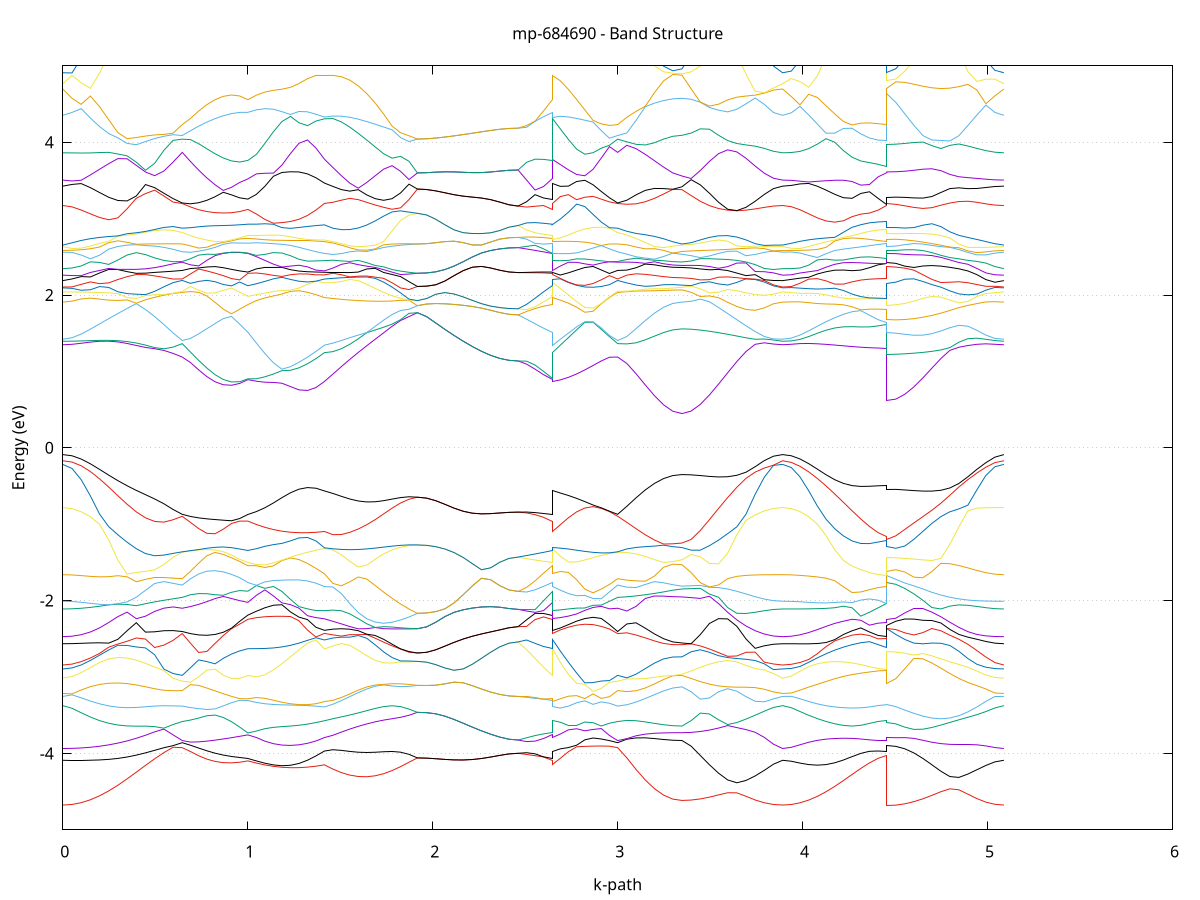 set title 'mp-684690 - Band Structure'
set xlabel 'k-path'
set ylabel 'Energy (eV)'
set grid y
set yrange [-5:5]
set terminal png size 800,600
set output 'mp-684690_bands_gnuplot.png'
plot '-' using 1:2 with lines notitle, '-' using 1:2 with lines notitle, '-' using 1:2 with lines notitle, '-' using 1:2 with lines notitle, '-' using 1:2 with lines notitle, '-' using 1:2 with lines notitle, '-' using 1:2 with lines notitle, '-' using 1:2 with lines notitle, '-' using 1:2 with lines notitle, '-' using 1:2 with lines notitle, '-' using 1:2 with lines notitle, '-' using 1:2 with lines notitle, '-' using 1:2 with lines notitle, '-' using 1:2 with lines notitle, '-' using 1:2 with lines notitle, '-' using 1:2 with lines notitle, '-' using 1:2 with lines notitle, '-' using 1:2 with lines notitle, '-' using 1:2 with lines notitle, '-' using 1:2 with lines notitle, '-' using 1:2 with lines notitle, '-' using 1:2 with lines notitle, '-' using 1:2 with lines notitle, '-' using 1:2 with lines notitle, '-' using 1:2 with lines notitle, '-' using 1:2 with lines notitle, '-' using 1:2 with lines notitle, '-' using 1:2 with lines notitle, '-' using 1:2 with lines notitle, '-' using 1:2 with lines notitle, '-' using 1:2 with lines notitle, '-' using 1:2 with lines notitle, '-' using 1:2 with lines notitle, '-' using 1:2 with lines notitle, '-' using 1:2 with lines notitle, '-' using 1:2 with lines notitle, '-' using 1:2 with lines notitle, '-' using 1:2 with lines notitle, '-' using 1:2 with lines notitle, '-' using 1:2 with lines notitle, '-' using 1:2 with lines notitle, '-' using 1:2 with lines notitle, '-' using 1:2 with lines notitle, '-' using 1:2 with lines notitle, '-' using 1:2 with lines notitle, '-' using 1:2 with lines notitle, '-' using 1:2 with lines notitle, '-' using 1:2 with lines notitle, '-' using 1:2 with lines notitle, '-' using 1:2 with lines notitle, '-' using 1:2 with lines notitle, '-' using 1:2 with lines notitle, '-' using 1:2 with lines notitle, '-' using 1:2 with lines notitle, '-' using 1:2 with lines notitle, '-' using 1:2 with lines notitle, '-' using 1:2 with lines notitle, '-' using 1:2 with lines notitle, '-' using 1:2 with lines notitle, '-' using 1:2 with lines notitle, '-' using 1:2 with lines notitle, '-' using 1:2 with lines notitle, '-' using 1:2 with lines notitle, '-' using 1:2 with lines notitle, '-' using 1:2 with lines notitle, '-' using 1:2 with lines notitle, '-' using 1:2 with lines notitle, '-' using 1:2 with lines notitle, '-' using 1:2 with lines notitle, '-' using 1:2 with lines notitle, '-' using 1:2 with lines notitle, '-' using 1:2 with lines notitle, '-' using 1:2 with lines notitle, '-' using 1:2 with lines notitle, '-' using 1:2 with lines notitle, '-' using 1:2 with lines notitle, '-' using 1:2 with lines notitle, '-' using 1:2 with lines notitle
0.000000 -49.813858
0.049676 -49.813858
0.099352 -49.813758
0.149028 -49.813658
0.198704 -49.813558
0.248380 -49.813458
0.298056 -49.813258
0.347732 -49.813158
0.397408 -49.812958
0.447085 -49.812758
0.496761 -49.812558
0.546437 -49.812458
0.596113 -49.812658
0.645789 -49.812858
0.645789 -49.812858
0.690160 -49.812758
0.734532 -49.812558
0.778904 -49.812458
0.823275 -49.812458
0.867647 -49.812558
0.912019 -49.812658
0.956390 -49.812758
1.000762 -49.812858
1.000762 -49.812858
1.046766 -49.813058
1.092771 -49.813258
1.138775 -49.813358
1.184780 -49.813558
1.230785 -49.813558
1.276789 -49.813658
1.322794 -49.813658
1.368798 -49.813558
1.414803 -49.813558
1.414803 -49.813558
1.460497 -49.813458
1.506192 -49.813358
1.551887 -49.813258
1.597582 -49.813258
1.643276 -49.813158
1.688971 -49.813058
1.734666 -49.812858
1.780361 -49.812758
1.826055 -49.812658
1.871750 -49.812558
1.917445 -49.812458
1.917445 -49.812458
1.966921 -49.812458
2.016398 -49.812458
2.065875 -49.812458
2.115351 -49.812358
2.164828 -49.812358
2.214304 -49.812358
2.263781 -49.812358
2.313257 -49.812358
2.362734 -49.812358
2.412210 -49.812358
2.461687 -49.812358
2.461687 -49.812358
2.507539 -49.812458
2.553391 -49.812658
2.599244 -49.812758
2.645096 -49.812858
2.645096 -49.813558
2.689467 -49.813458
2.733839 -49.813358
2.778211 -49.813358
2.822582 -49.813258
2.866954 -49.813158
2.911326 -49.813058
2.955697 -49.812958
3.000069 -49.812858
3.000069 -49.812858
3.049730 -49.813058
3.099390 -49.813258
3.149051 -49.813358
3.198712 -49.813558
3.248373 -49.813658
3.298034 -49.813658
3.347694 -49.813658
3.347694 -49.813658
3.397171 -49.813758
3.446648 -49.813758
3.496124 -49.813758
3.545601 -49.813758
3.595077 -49.813758
3.644554 -49.813758
3.694030 -49.813758
3.743507 -49.813758
3.792983 -49.813858
3.842460 -49.813858
3.891937 -49.813858
3.891937 -49.813858
3.938894 -49.813858
3.985851 -49.813758
4.032808 -49.813758
4.079765 -49.813658
4.126722 -49.813558
4.173679 -49.813358
4.220636 -49.813258
4.267593 -49.813058
4.314551 -49.812958
4.361508 -49.812758
4.408465 -49.812558
4.455422 -49.812458
4.455422 -49.813658
4.504113 -49.813658
4.552804 -49.813658
4.601494 -49.813658
4.650185 -49.813658
4.698876 -49.813658
4.747567 -49.813758
4.796258 -49.813758
4.844948 -49.813758
4.893639 -49.813758
4.942330 -49.813758
4.991021 -49.813858
5.039712 -49.813858
5.088402 -49.813858
e
0.000000 -49.811058
0.049676 -49.811058
0.099352 -49.811158
0.149028 -49.811258
0.198704 -49.811258
0.248380 -49.811458
0.298056 -49.811558
0.347732 -49.811758
0.397408 -49.811858
0.447085 -49.812058
0.496761 -49.812258
0.546437 -49.812358
0.596113 -49.812158
0.645789 -49.811958
0.645789 -49.811958
0.690160 -49.812058
0.734532 -49.812158
0.778904 -49.812258
0.823275 -49.812358
0.867647 -49.812258
0.912019 -49.812058
0.956390 -49.811958
1.000762 -49.811858
1.000762 -49.811858
1.046766 -49.811658
1.092771 -49.811458
1.138775 -49.811358
1.184780 -49.811158
1.230785 -49.811158
1.276789 -49.811058
1.322794 -49.811058
1.368798 -49.811158
1.414803 -49.811258
1.414803 -49.811258
1.460497 -49.811258
1.506192 -49.811358
1.551887 -49.811458
1.597582 -49.811558
1.643276 -49.811658
1.688971 -49.811758
1.734666 -49.811958
1.780361 -49.812058
1.826055 -49.812158
1.871750 -49.812258
1.917445 -49.812458
1.917445 -49.812458
1.966921 -49.812458
2.016398 -49.812458
2.065875 -49.812458
2.115351 -49.812358
2.164828 -49.812358
2.214304 -49.812358
2.263781 -49.812358
2.313257 -49.812358
2.362734 -49.812358
2.412210 -49.812358
2.461687 -49.812358
2.461687 -49.812358
2.507539 -49.812258
2.553391 -49.812058
2.599244 -49.811958
2.645096 -49.811858
2.645096 -49.811258
2.689467 -49.811258
2.733839 -49.811358
2.778211 -49.811458
2.822582 -49.811558
2.866954 -49.811658
2.911326 -49.811758
2.955697 -49.811858
3.000069 -49.811958
3.000069 -49.811958
3.049730 -49.811758
3.099390 -49.811558
3.149051 -49.811358
3.198712 -49.811258
3.248373 -49.811158
3.298034 -49.811158
3.347694 -49.811058
3.347694 -49.811058
3.397171 -49.811058
3.446648 -49.811058
3.496124 -49.811058
3.545601 -49.811058
3.595077 -49.811058
3.644554 -49.811058
3.694030 -49.811058
3.743507 -49.811058
3.792983 -49.811058
3.842460 -49.811058
3.891937 -49.811058
3.891937 -49.811058
3.938894 -49.811058
3.985851 -49.811158
4.032808 -49.811158
4.079765 -49.811258
4.126722 -49.811358
4.173679 -49.811458
4.220636 -49.811558
4.267593 -49.811758
4.314551 -49.811858
4.361508 -49.812058
4.408465 -49.812258
4.455422 -49.812358
4.455422 -49.811058
4.504113 -49.811058
4.552804 -49.811058
4.601494 -49.811058
4.650185 -49.811058
4.698876 -49.811058
4.747567 -49.811058
4.796258 -49.811058
4.844948 -49.811058
4.893639 -49.811058
4.942330 -49.811058
4.991021 -49.811058
5.039712 -49.811058
5.088402 -49.811058
e
0.000000 -49.765258
0.049676 -49.765258
0.099352 -49.765258
0.149028 -49.765258
0.198704 -49.765258
0.248380 -49.765358
0.298056 -49.765358
0.347732 -49.765358
0.397408 -49.765358
0.447085 -49.765358
0.496761 -49.765358
0.546437 -49.765358
0.596113 -49.765458
0.645789 -49.765458
0.645789 -49.765458
0.690160 -49.765358
0.734532 -49.765358
0.778904 -49.765258
0.823275 -49.765158
0.867647 -49.764958
0.912019 -49.764858
0.956390 -49.764658
1.000762 -49.764558
1.000762 -49.764558
1.046766 -49.764458
1.092771 -49.764358
1.138775 -49.764358
1.184780 -49.764458
1.230785 -49.764558
1.276789 -49.764658
1.322794 -49.764758
1.368798 -49.764858
1.414803 -49.764958
1.414803 -49.764958
1.460497 -49.764858
1.506192 -49.764758
1.551887 -49.764758
1.597582 -49.764658
1.643276 -49.764558
1.688971 -49.764558
1.734666 -49.764458
1.780361 -49.764458
1.826055 -49.764358
1.871750 -49.764258
1.917445 -49.764258
1.917445 -49.764258
1.966921 -49.764258
2.016398 -49.764258
2.065875 -49.764258
2.115351 -49.764258
2.164828 -49.764258
2.214304 -49.764258
2.263781 -49.764258
2.313257 -49.764258
2.362734 -49.764258
2.412210 -49.764258
2.461687 -49.764258
2.461687 -49.764258
2.507539 -49.764358
2.553391 -49.764458
2.599244 -49.764458
2.645096 -49.764558
2.645096 -49.764958
2.689467 -49.765058
2.733839 -49.765158
2.778211 -49.765258
2.822582 -49.765358
2.866954 -49.765358
2.911326 -49.765458
2.955697 -49.765458
3.000069 -49.765458
3.000069 -49.765458
3.049730 -49.765458
3.099390 -49.765458
3.149051 -49.765458
3.198712 -49.765458
3.248373 -49.765458
3.298034 -49.765458
3.347694 -49.765458
3.347694 -49.765458
3.397171 -49.765458
3.446648 -49.765458
3.496124 -49.765458
3.545601 -49.765458
3.595077 -49.765358
3.644554 -49.765358
3.694030 -49.765358
3.743507 -49.765258
3.792983 -49.765258
3.842460 -49.765258
3.891937 -49.765258
3.891937 -49.765258
3.938894 -49.765258
3.985851 -49.765258
4.032808 -49.765258
4.079765 -49.765258
4.126722 -49.765358
4.173679 -49.765358
4.220636 -49.765358
4.267593 -49.765358
4.314551 -49.765358
4.361508 -49.765358
4.408465 -49.765358
4.455422 -49.765358
4.455422 -49.764258
4.504113 -49.764458
4.552804 -49.764558
4.601494 -49.764658
4.650185 -49.764758
4.698876 -49.764858
4.747567 -49.764958
4.796258 -49.765058
4.844948 -49.765158
4.893639 -49.765158
4.942330 -49.765258
4.991021 -49.765258
5.039712 -49.765258
5.088402 -49.765258
e
0.000000 -49.763158
0.049676 -49.763158
0.099352 -49.763158
0.149028 -49.763158
0.198704 -49.763158
0.248380 -49.763158
0.298056 -49.763158
0.347732 -49.763158
0.397408 -49.763158
0.447085 -49.763158
0.496761 -49.763158
0.546437 -49.763158
0.596113 -49.763058
0.645789 -49.763058
0.645789 -49.763058
0.690160 -49.763158
0.734532 -49.763258
0.778904 -49.763258
0.823275 -49.763458
0.867647 -49.763558
0.912019 -49.763758
0.956390 -49.763858
1.000762 -49.764058
1.000762 -49.764058
1.046766 -49.764158
1.092771 -49.764258
1.138775 -49.764258
1.184780 -49.764158
1.230785 -49.764058
1.276789 -49.763958
1.322794 -49.763858
1.368798 -49.763758
1.414803 -49.763658
1.414803 -49.763658
1.460497 -49.763658
1.506192 -49.763758
1.551887 -49.763858
1.597582 -49.763858
1.643276 -49.763958
1.688971 -49.763958
1.734666 -49.764058
1.780361 -49.764058
1.826055 -49.764158
1.871750 -49.764158
1.917445 -49.764258
1.917445 -49.764258
1.966921 -49.764258
2.016398 -49.764258
2.065875 -49.764258
2.115351 -49.764258
2.164828 -49.764258
2.214304 -49.764258
2.263781 -49.764258
2.313257 -49.764258
2.362734 -49.764258
2.412210 -49.764258
2.461687 -49.764258
2.461687 -49.764258
2.507539 -49.764258
2.553391 -49.764158
2.599244 -49.764058
2.645096 -49.764058
2.645096 -49.763658
2.689467 -49.763558
2.733839 -49.763358
2.778211 -49.763258
2.822582 -49.763158
2.866954 -49.763158
2.911326 -49.763058
2.955697 -49.763058
3.000069 -49.763058
3.000069 -49.763058
3.049730 -49.763058
3.099390 -49.763058
3.149051 -49.763058
3.198712 -49.763058
3.248373 -49.763058
3.298034 -49.763058
3.347694 -49.763058
3.347694 -49.763058
3.397171 -49.763058
3.446648 -49.763058
3.496124 -49.763058
3.545601 -49.763058
3.595077 -49.763058
3.644554 -49.763058
3.694030 -49.763058
3.743507 -49.763058
3.792983 -49.763158
3.842460 -49.763158
3.891937 -49.763158
3.891937 -49.763158
3.938894 -49.763158
3.985851 -49.763158
4.032808 -49.763158
4.079765 -49.763158
4.126722 -49.763158
4.173679 -49.763158
4.220636 -49.763158
4.267593 -49.763158
4.314551 -49.763058
4.361508 -49.763058
4.408465 -49.763058
4.455422 -49.763058
4.455422 -49.764258
4.504113 -49.764158
4.552804 -49.764058
4.601494 -49.763858
4.650185 -49.763758
4.698876 -49.763658
4.747567 -49.763558
4.796258 -49.763458
4.844948 -49.763358
4.893639 -49.763258
4.942330 -49.763158
4.991021 -49.763158
5.039712 -49.763158
5.088402 -49.763158
e
0.000000 -28.513858
0.049676 -28.513658
0.099352 -28.513258
0.149028 -28.512858
0.198704 -28.512558
0.248380 -28.512158
0.298056 -28.511858
0.347732 -28.511458
0.397408 -28.511058
0.447085 -28.510758
0.496761 -28.511058
0.546437 -28.511658
0.596113 -28.512158
0.645789 -28.512658
0.645789 -28.512658
0.690160 -28.513558
0.734532 -28.514358
0.778904 -28.514958
0.823275 -28.515358
0.867647 -28.515558
0.912019 -28.515558
0.956390 -28.515358
1.000762 -28.514858
1.000762 -28.514858
1.046766 -28.515058
1.092771 -28.515258
1.138775 -28.515258
1.184780 -28.515258
1.230785 -28.515158
1.276789 -28.515058
1.322794 -28.514958
1.368798 -28.514758
1.414803 -28.514558
1.414803 -28.514558
1.460497 -28.514858
1.506192 -28.515058
1.551887 -28.515058
1.597582 -28.515058
1.643276 -28.514758
1.688971 -28.514458
1.734666 -28.513958
1.780361 -28.513258
1.826055 -28.512458
1.871750 -28.511558
1.917445 -28.510558
1.917445 -28.510558
1.966921 -28.510558
2.016398 -28.510558
2.065875 -28.510558
2.115351 -28.510558
2.164828 -28.510558
2.214304 -28.510558
2.263781 -28.510558
2.313257 -28.510558
2.362734 -28.510658
2.412210 -28.510658
2.461687 -28.510658
2.461687 -28.510658
2.507539 -28.511858
2.553391 -28.512958
2.599244 -28.514058
2.645096 -28.514858
2.645096 -28.514558
2.689467 -28.513958
2.733839 -28.513358
2.778211 -28.512758
2.822582 -28.512158
2.866954 -28.511558
2.911326 -28.510958
2.955697 -28.511758
3.000069 -28.512658
3.000069 -28.512658
3.049730 -28.513058
3.099390 -28.513558
3.149051 -28.514258
3.198712 -28.515158
3.248373 -28.515958
3.298034 -28.516558
3.347694 -28.516758
3.347694 -28.516758
3.397171 -28.516758
3.446648 -28.516558
3.496124 -28.516258
3.545601 -28.515958
3.595077 -28.515558
3.644554 -28.515158
3.694030 -28.514758
3.743507 -28.514358
3.792983 -28.514058
3.842460 -28.513858
3.891937 -28.513858
3.891937 -28.513858
3.938894 -28.513758
3.985851 -28.513458
4.032808 -28.513158
4.079765 -28.512958
4.126722 -28.512658
4.173679 -28.512458
4.220636 -28.512158
4.267593 -28.511858
4.314551 -28.511558
4.361508 -28.511358
4.408465 -28.511158
4.455422 -28.511058
4.455422 -28.517058
4.504113 -28.516958
4.552804 -28.516658
4.601494 -28.516258
4.650185 -28.515558
4.698876 -28.514858
4.747567 -28.513858
4.796258 -28.512958
4.844948 -28.512858
4.893639 -28.513058
4.942330 -28.513358
4.991021 -28.513658
5.039712 -28.513758
5.088402 -28.513858
e
0.000000 -28.512158
0.049676 -28.512058
0.099352 -28.511358
0.149028 -28.510158
0.198704 -28.508558
0.248380 -28.508858
0.298056 -28.509258
0.347732 -28.509658
0.397408 -28.510058
0.447085 -28.510558
0.496761 -28.510358
0.546437 -28.510058
0.596113 -28.509758
0.645789 -28.509558
0.645789 -28.509558
0.690160 -28.508658
0.734532 -28.507858
0.778904 -28.507058
0.823275 -28.506358
0.867647 -28.505858
0.912019 -28.505658
0.956390 -28.505958
1.000762 -28.506458
1.000762 -28.506458
1.046766 -28.506958
1.092771 -28.508158
1.138775 -28.509758
1.184780 -28.511358
1.230785 -28.512458
1.276789 -28.512958
1.322794 -28.512758
1.368798 -28.511958
1.414803 -28.510558
1.414803 -28.510558
1.460497 -28.509258
1.506192 -28.507758
1.551887 -28.506258
1.597582 -28.505158
1.643276 -28.504858
1.688971 -28.505358
1.734666 -28.506258
1.780361 -28.507258
1.826055 -28.508358
1.871750 -28.509458
1.917445 -28.510558
1.917445 -28.510558
1.966921 -28.510558
2.016398 -28.510558
2.065875 -28.510558
2.115351 -28.510558
2.164828 -28.510558
2.214304 -28.510558
2.263781 -28.510558
2.313257 -28.510558
2.362734 -28.510658
2.412210 -28.510658
2.461687 -28.510658
2.461687 -28.510658
2.507539 -28.509358
2.553391 -28.508158
2.599244 -28.507158
2.645096 -28.506458
2.645096 -28.510558
2.689467 -28.510058
2.733839 -28.509558
2.778211 -28.509358
2.822582 -28.509558
2.866954 -28.510158
2.911326 -28.510858
2.955697 -28.510258
3.000069 -28.509558
3.000069 -28.509558
3.049730 -28.509458
3.099390 -28.509558
3.149051 -28.509558
3.198712 -28.509558
3.248373 -28.509558
3.298034 -28.509558
3.347694 -28.509558
3.347694 -28.509558
3.397171 -28.509558
3.446648 -28.509558
3.496124 -28.509658
3.545601 -28.509858
3.595077 -28.510158
3.644554 -28.510558
3.694030 -28.511058
3.743507 -28.511558
3.792983 -28.511858
3.842460 -28.512158
3.891937 -28.512158
3.891937 -28.512158
3.938894 -28.512058
3.985851 -28.511558
4.032808 -28.510658
4.079765 -28.509358
4.126722 -28.508658
4.173679 -28.508758
4.220636 -28.508858
4.267593 -28.509058
4.314551 -28.509258
4.361508 -28.509458
4.408465 -28.509658
4.455422 -28.509758
4.455422 -28.511558
4.504113 -28.511558
4.552804 -28.511558
4.601494 -28.511658
4.650185 -28.511758
4.698876 -28.511958
4.747567 -28.512158
4.796258 -28.512358
4.844948 -28.511658
4.893639 -28.510658
4.942330 -28.510858
4.991021 -28.511558
5.039712 -28.512058
5.088402 -28.512158
e
0.000000 -28.508058
0.049676 -28.508058
0.099352 -28.508158
0.149028 -28.508358
0.198704 -28.508358
0.248380 -28.506058
0.298056 -28.503358
0.347732 -28.500358
0.397408 -28.497358
0.447085 -28.494358
0.496761 -28.491858
0.546437 -28.489858
0.596113 -28.489658
0.645789 -28.493158
0.645789 -28.493158
0.690160 -28.490958
0.734532 -28.488758
0.778904 -28.489358
0.823275 -28.490758
0.867647 -28.492358
0.912019 -28.494058
0.956390 -28.495758
1.000762 -28.497558
1.000762 -28.497558
1.046766 -28.499658
1.092771 -28.500958
1.138775 -28.501458
1.184780 -28.501658
1.230785 -28.501658
1.276789 -28.501558
1.322794 -28.501558
1.368798 -28.501558
1.414803 -28.501458
1.414803 -28.501458
1.460497 -28.501158
1.506192 -28.501158
1.551887 -28.501258
1.597582 -28.501158
1.643276 -28.500458
1.688971 -28.498958
1.734666 -28.497358
1.780361 -28.495758
1.826055 -28.494458
1.871750 -28.493558
1.917445 -28.492858
1.917445 -28.492858
1.966921 -28.492758
2.016398 -28.492658
2.065875 -28.492558
2.115351 -28.492358
2.164828 -28.492058
2.214304 -28.491758
2.263781 -28.491558
2.313257 -28.491258
2.362734 -28.491058
2.412210 -28.490958
2.461687 -28.490958
2.461687 -28.490958
2.507539 -28.492958
2.553391 -28.494758
2.599244 -28.496358
2.645096 -28.497558
2.645096 -28.501458
2.689467 -28.501758
2.733839 -28.501758
2.778211 -28.501358
2.822582 -28.500458
2.866954 -28.499058
2.911326 -28.497258
2.955697 -28.495258
3.000069 -28.493158
3.000069 -28.493158
3.049730 -28.496958
3.099390 -28.500158
3.149051 -28.502658
3.198712 -28.504358
3.248373 -28.505458
3.298034 -28.506058
3.347694 -28.506258
3.347694 -28.506258
3.397171 -28.506358
3.446648 -28.506558
3.496124 -28.506958
3.545601 -28.507458
3.595077 -28.507758
3.644554 -28.507958
3.694030 -28.508058
3.743507 -28.508058
3.792983 -28.508058
3.842460 -28.508058
3.891937 -28.508058
3.891937 -28.508058
3.938894 -28.508058
3.985851 -28.508058
4.032808 -28.508158
4.079765 -28.508058
4.126722 -28.507058
4.173679 -28.504858
4.220636 -28.502358
4.267593 -28.499558
4.314551 -28.496558
4.361508 -28.493558
4.408465 -28.490858
4.455422 -28.490258
4.455422 -28.499758
4.504113 -28.499958
4.552804 -28.500458
4.601494 -28.501358
4.650185 -28.502558
4.698876 -28.503958
4.747567 -28.505558
4.796258 -28.507058
4.844948 -28.508558
4.893639 -28.509758
4.942330 -28.509558
4.991021 -28.508758
5.039712 -28.508258
5.088402 -28.508058
e
0.000000 -28.496158
0.049676 -28.496158
0.099352 -28.495958
0.149028 -28.495558
0.198704 -28.495058
0.248380 -28.494458
0.298056 -28.493558
0.347732 -28.492458
0.397408 -28.491158
0.447085 -28.489458
0.496761 -28.487258
0.546437 -28.486458
0.596113 -28.488258
0.645789 -28.486758
0.645789 -28.486758
0.690160 -28.487358
0.734532 -28.488258
0.778904 -28.486758
0.823275 -28.486258
0.867647 -28.487558
0.912019 -28.488358
0.956390 -28.488958
1.000762 -28.489058
1.000762 -28.489058
1.046766 -28.490258
1.092771 -28.491158
1.138775 -28.491858
1.184780 -28.492358
1.230785 -28.492558
1.276789 -28.492658
1.322794 -28.492458
1.368798 -28.492158
1.414803 -28.491558
1.414803 -28.491558
1.460497 -28.491858
1.506192 -28.491858
1.551887 -28.491758
1.597582 -28.491558
1.643276 -28.491158
1.688971 -28.490658
1.734666 -28.490858
1.780361 -28.491358
1.826055 -28.491758
1.871750 -28.492258
1.917445 -28.492858
1.917445 -28.492858
1.966921 -28.492758
2.016398 -28.492658
2.065875 -28.492558
2.115351 -28.492358
2.164828 -28.492058
2.214304 -28.491758
2.263781 -28.491558
2.313257 -28.491258
2.362734 -28.491058
2.412210 -28.490958
2.461687 -28.490958
2.461687 -28.490958
2.507539 -28.488958
2.553391 -28.487158
2.599244 -28.487558
2.645096 -28.489058
2.645096 -28.491558
2.689467 -28.490558
2.733839 -28.489558
2.778211 -28.488558
2.822582 -28.487658
2.866954 -28.486758
2.911326 -28.486558
2.955697 -28.486458
3.000069 -28.486758
3.000069 -28.486758
3.049730 -28.485358
3.099390 -28.485358
3.149051 -28.485658
3.198712 -28.485958
3.248373 -28.486258
3.298034 -28.486358
3.347694 -28.486458
3.347694 -28.486458
3.397171 -28.486858
3.446648 -28.487858
3.496124 -28.489158
3.545601 -28.490558
3.595077 -28.491958
3.644554 -28.493158
3.694030 -28.494158
3.743507 -28.495058
3.792983 -28.495658
3.842460 -28.496058
3.891937 -28.496158
3.891937 -28.496158
3.938894 -28.496158
3.985851 -28.495858
4.032808 -28.495458
4.079765 -28.494958
4.126722 -28.494258
4.173679 -28.493558
4.220636 -28.492758
4.267593 -28.491958
4.314551 -28.491158
4.361508 -28.490558
4.408465 -28.489858
4.455422 -28.488958
4.455422 -28.494458
4.504113 -28.494658
4.552804 -28.495258
4.601494 -28.495858
4.650185 -28.496358
4.698876 -28.496758
4.747567 -28.496958
4.796258 -28.496958
4.844948 -28.496858
4.893639 -28.496758
4.942330 -28.496558
4.991021 -28.496358
5.039712 -28.496258
5.088402 -28.496158
e
0.000000 -28.482958
0.049676 -28.482958
0.099352 -28.483058
0.149028 -28.483158
0.198704 -28.483358
0.248380 -28.483558
0.298056 -28.483758
0.347732 -28.483958
0.397408 -28.484258
0.447085 -28.484458
0.496761 -28.484958
0.546437 -28.484758
0.596113 -28.484258
0.645789 -28.484558
0.645789 -28.484558
0.690160 -28.484058
0.734532 -28.483658
0.778904 -28.484858
0.823275 -28.485058
0.867647 -28.484158
0.912019 -28.484058
0.956390 -28.484158
1.000762 -28.484458
1.000762 -28.484458
1.046766 -28.484158
1.092771 -28.484158
1.138775 -28.484358
1.184780 -28.484658
1.230785 -28.485058
1.276789 -28.485558
1.322794 -28.486058
1.368798 -28.486758
1.414803 -28.487358
1.414803 -28.487358
1.460497 -28.487958
1.506192 -28.488458
1.551887 -28.488958
1.597582 -28.489458
1.643276 -28.489958
1.688971 -28.490458
1.734666 -28.489958
1.780361 -28.488958
1.826055 -28.487458
1.871750 -28.485658
1.917445 -28.483458
1.917445 -28.483458
1.966921 -28.483458
2.016398 -28.483458
2.065875 -28.483458
2.115351 -28.483458
2.164828 -28.483458
2.214304 -28.483358
2.263781 -28.483258
2.313257 -28.483158
2.362734 -28.483058
2.412210 -28.483058
2.461687 -28.482958
2.461687 -28.482958
2.507539 -28.484458
2.553391 -28.485958
2.599244 -28.485558
2.645096 -28.484458
2.645096 -28.487358
2.689467 -28.487458
2.733839 -28.487458
2.778211 -28.487258
2.822582 -28.486958
2.866954 -28.486758
2.911326 -28.485958
2.955697 -28.485258
3.000069 -28.484558
3.000069 -28.484558
3.049730 -28.484958
3.099390 -28.484158
3.149051 -28.483158
3.198712 -28.482458
3.248373 -28.481858
3.298034 -28.481458
3.347694 -28.481358
3.347694 -28.481358
3.397171 -28.481258
3.446648 -28.480858
3.496124 -28.480758
3.545601 -28.480758
3.595077 -28.481058
3.644554 -28.481458
3.694030 -28.481958
3.743507 -28.482358
3.792983 -28.482658
3.842460 -28.482858
3.891937 -28.482958
3.891937 -28.482958
3.938894 -28.482958
3.985851 -28.482958
4.032808 -28.483058
4.079765 -28.483158
4.126722 -28.483258
4.173679 -28.483458
4.220636 -28.483658
4.267593 -28.483958
4.314551 -28.484158
4.361508 -28.484358
4.408465 -28.484458
4.455422 -28.483858
4.455422 -28.487358
4.504113 -28.487158
4.552804 -28.486658
4.601494 -28.485958
4.650185 -28.485158
4.698876 -28.484458
4.747567 -28.483858
4.796258 -28.483458
4.844948 -28.483058
4.893639 -28.482858
4.942330 -28.482858
4.991021 -28.482858
5.039712 -28.482958
5.088402 -28.482958
e
0.000000 -28.463858
0.049676 -28.464258
0.099352 -28.464958
0.149028 -28.465758
0.198704 -28.466758
0.248380 -28.467958
0.298056 -28.469658
0.347732 -28.471758
0.397408 -28.474558
0.447085 -28.477758
0.496761 -28.481058
0.546437 -28.483558
0.596113 -28.482158
0.645789 -28.479758
0.645789 -28.479758
0.690160 -28.481558
0.734532 -28.483258
0.778904 -28.483158
0.823275 -28.482558
0.867647 -28.481358
0.912019 -28.479558
0.956390 -28.477658
1.000762 -28.475858
1.000762 -28.475858
1.046766 -28.472258
1.092771 -28.468958
1.138775 -28.466158
1.184780 -28.464958
1.230785 -28.465158
1.276789 -28.465258
1.322794 -28.465258
1.368798 -28.465258
1.414803 -28.465258
1.414803 -28.465258
1.460497 -28.465058
1.506192 -28.464758
1.551887 -28.465358
1.597582 -28.467058
1.643276 -28.469058
1.688971 -28.471258
1.734666 -28.473658
1.780361 -28.476158
1.826055 -28.478658
1.871750 -28.481158
1.917445 -28.483458
1.917445 -28.483458
1.966921 -28.483458
2.016398 -28.483458
2.065875 -28.483458
2.115351 -28.483458
2.164828 -28.483458
2.214304 -28.483358
2.263781 -28.483258
2.313257 -28.483158
2.362734 -28.483058
2.412210 -28.483058
2.461687 -28.482958
2.461687 -28.482958
2.507539 -28.481458
2.553391 -28.479858
2.599244 -28.477958
2.645096 -28.475858
2.645096 -28.465258
2.689467 -28.465458
2.733839 -28.467258
2.778211 -28.469458
2.822582 -28.471558
2.866954 -28.473758
2.911326 -28.475858
2.955697 -28.477858
3.000069 -28.479758
3.000069 -28.479758
3.049730 -28.477458
3.099390 -28.475758
3.149051 -28.474658
3.198712 -28.473858
3.248373 -28.473458
3.298034 -28.473258
3.347694 -28.473158
3.347694 -28.473158
3.397171 -28.472958
3.446648 -28.472458
3.496124 -28.471658
3.545601 -28.470658
3.595077 -28.469558
3.644554 -28.468258
3.694030 -28.467058
3.743507 -28.465858
3.792983 -28.464858
3.842460 -28.464158
3.891937 -28.463858
3.891937 -28.463858
3.938894 -28.464158
3.985851 -28.464958
4.032808 -28.465858
4.079765 -28.466958
4.126722 -28.468258
4.173679 -28.469858
4.220636 -28.471658
4.267593 -28.473858
4.314551 -28.476358
4.361508 -28.479058
4.408465 -28.481758
4.455422 -28.483758
4.455422 -28.464758
4.504113 -28.464758
4.552804 -28.464458
4.601494 -28.464158
4.650185 -28.463658
4.698876 -28.463058
4.747567 -28.462658
4.796258 -28.462458
4.844948 -28.462558
4.893639 -28.462958
4.942330 -28.463358
4.991021 -28.463658
5.039712 -28.463858
5.088402 -28.463858
e
0.000000 -28.462358
0.049676 -28.462058
0.099352 -28.461558
0.149028 -28.461058
0.198704 -28.460858
0.248380 -28.461158
0.298056 -28.461858
0.347732 -28.462958
0.397408 -28.463858
0.447085 -28.464658
0.496761 -28.465358
0.546437 -28.465858
0.596113 -28.466358
0.645789 -28.466758
0.645789 -28.466758
0.690160 -28.466158
0.734532 -28.465358
0.778904 -28.464658
0.823275 -28.465058
0.867647 -28.465158
0.912019 -28.465058
0.956390 -28.464658
1.000762 -28.464158
1.000762 -28.464158
1.046766 -28.464458
1.092771 -28.464658
1.138775 -28.464858
1.184780 -28.463858
1.230785 -28.462258
1.276789 -28.461358
1.322794 -28.461258
1.368798 -28.461858
1.414803 -28.463258
1.414803 -28.463258
1.460497 -28.463458
1.506192 -28.464158
1.551887 -28.464458
1.597582 -28.464058
1.643276 -28.463458
1.688971 -28.462858
1.734666 -28.462158
1.780361 -28.461458
1.826055 -28.460758
1.871750 -28.460058
1.917445 -28.459358
1.917445 -28.459358
1.966921 -28.459358
2.016398 -28.459358
2.065875 -28.459358
2.115351 -28.459358
2.164828 -28.459358
2.214304 -28.459458
2.263781 -28.459658
2.313257 -28.459858
2.362734 -28.460058
2.412210 -28.460258
2.461687 -28.460358
2.461687 -28.460358
2.507539 -28.461258
2.553391 -28.462158
2.599244 -28.463158
2.645096 -28.464158
2.645096 -28.463258
2.689467 -28.465158
2.733839 -28.465858
2.778211 -28.466258
2.822582 -28.466758
2.866954 -28.467058
2.911326 -28.467158
2.955697 -28.467158
3.000069 -28.466758
3.000069 -28.466758
3.049730 -28.467258
3.099390 -28.467658
3.149051 -28.467958
3.198712 -28.468158
3.248373 -28.468358
3.298034 -28.468458
3.347694 -28.468458
3.347694 -28.468458
3.397171 -28.468358
3.446648 -28.467958
3.496124 -28.467458
3.545601 -28.466658
3.595077 -28.465758
3.644554 -28.464858
3.694030 -28.463958
3.743507 -28.463258
3.792983 -28.462758
3.842460 -28.462458
3.891937 -28.462358
3.891937 -28.462358
3.938894 -28.462158
3.985851 -28.461858
4.032808 -28.461658
4.079765 -28.461658
4.126722 -28.461758
4.173679 -28.461958
4.220636 -28.462458
4.267593 -28.462958
4.314551 -28.463558
4.361508 -28.464058
4.408465 -28.464358
4.455422 -28.464458
4.455422 -28.457858
4.504113 -28.457858
4.552804 -28.457958
4.601494 -28.458258
4.650185 -28.458658
4.698876 -28.459158
4.747567 -28.459558
4.796258 -28.460058
4.844948 -28.460558
4.893639 -28.461058
4.942330 -28.461558
4.991021 -28.461958
5.039712 -28.462258
5.088402 -28.462358
e
0.000000 -28.457358
0.049676 -28.457358
0.099352 -28.457558
0.149028 -28.457858
0.198704 -28.458258
0.248380 -28.458758
0.298056 -28.459358
0.347732 -28.459958
0.397408 -28.460558
0.447085 -28.461058
0.496761 -28.461558
0.546437 -28.461858
0.596113 -28.461958
0.645789 -28.461658
0.645789 -28.461658
0.690160 -28.462858
0.734532 -28.463858
0.778904 -28.464258
0.823275 -28.463058
0.867647 -28.461758
0.912019 -28.460358
0.956390 -28.459158
1.000762 -28.458058
1.000762 -28.458058
1.046766 -28.457158
1.092771 -28.456458
1.138775 -28.456058
1.184780 -28.455858
1.230785 -28.455658
1.276789 -28.455658
1.322794 -28.455858
1.368798 -28.456158
1.414803 -28.456458
1.414803 -28.456458
1.460497 -28.456558
1.506192 -28.456458
1.551887 -28.456358
1.597582 -28.456258
1.643276 -28.456658
1.688971 -28.457058
1.734666 -28.457358
1.780361 -28.457758
1.826055 -28.458258
1.871750 -28.458758
1.917445 -28.459358
1.917445 -28.459358
1.966921 -28.459358
2.016398 -28.459358
2.065875 -28.459358
2.115351 -28.459358
2.164828 -28.459358
2.214304 -28.459458
2.263781 -28.459658
2.313257 -28.459858
2.362734 -28.460058
2.412210 -28.460258
2.461687 -28.460358
2.461687 -28.460358
2.507539 -28.459558
2.553391 -28.458858
2.599244 -28.458358
2.645096 -28.458058
2.645096 -28.456458
2.689467 -28.456358
2.733839 -28.456058
2.778211 -28.455558
2.822582 -28.456358
2.866954 -28.457558
2.911326 -28.458958
2.955697 -28.460358
3.000069 -28.461658
3.000069 -28.461658
3.049730 -28.460658
3.099390 -28.459458
3.149051 -28.458158
3.198712 -28.457158
3.248373 -28.456358
3.298034 -28.455958
3.347694 -28.455858
3.347694 -28.455858
3.397171 -28.455758
3.446648 -28.455358
3.496124 -28.454758
3.545601 -28.454058
3.595077 -28.453658
3.644554 -28.454458
3.694030 -28.455158
3.743507 -28.455958
3.792983 -28.456658
3.842460 -28.457158
3.891937 -28.457358
3.891937 -28.457358
3.938894 -28.457358
3.985851 -28.457358
4.032808 -28.457258
4.079765 -28.457258
4.126722 -28.457358
4.173679 -28.457758
4.220636 -28.458258
4.267593 -28.458858
4.314551 -28.459258
4.361508 -28.459458
4.408465 -28.459558
4.455422 -28.459558
4.455422 -28.457358
4.504113 -28.457358
4.552804 -28.457558
4.601494 -28.457658
4.650185 -28.457958
4.698876 -28.458358
4.747567 -28.458758
4.796258 -28.459058
4.844948 -28.458958
4.893639 -28.458558
4.942330 -28.458058
4.991021 -28.457658
5.039712 -28.457458
5.088402 -28.457358
e
0.000000 -28.451858
0.049676 -28.452058
0.099352 -28.452658
0.149028 -28.453558
0.198704 -28.454658
0.248380 -28.455458
0.298056 -28.455758
0.347732 -28.455658
0.397408 -28.455358
0.447085 -28.454858
0.496761 -28.454358
0.546437 -28.453858
0.596113 -28.453358
0.645789 -28.452958
0.645789 -28.452958
0.690160 -28.452658
0.734532 -28.452558
0.778904 -28.452558
0.823275 -28.452658
0.867647 -28.452958
0.912019 -28.453258
0.956390 -28.453758
1.000762 -28.454058
1.000762 -28.454058
1.046766 -28.454058
1.092771 -28.454458
1.138775 -28.454758
1.184780 -28.455058
1.230785 -28.455358
1.276789 -28.455458
1.322794 -28.454958
1.368798 -28.454358
1.414803 -28.453958
1.414803 -28.453958
1.460497 -28.454558
1.506192 -28.455258
1.551887 -28.455858
1.597582 -28.456058
1.643276 -28.455658
1.688971 -28.455258
1.734666 -28.454758
1.780361 -28.454158
1.826055 -28.453558
1.871750 -28.453058
1.917445 -28.452458
1.917445 -28.452458
1.966921 -28.452558
2.016398 -28.452758
2.065875 -28.452958
2.115351 -28.453358
2.164828 -28.453658
2.214304 -28.453958
2.263781 -28.454258
2.313257 -28.454458
2.362734 -28.454558
2.412210 -28.454558
2.461687 -28.454558
2.461687 -28.454558
2.507539 -28.454658
2.553391 -28.454558
2.599244 -28.454358
2.645096 -28.454058
2.645096 -28.453958
2.689467 -28.453958
2.733839 -28.454458
2.778211 -28.455258
2.822582 -28.454958
2.866954 -28.454358
2.911326 -28.453858
2.955697 -28.453358
3.000069 -28.452958
3.000069 -28.452958
3.049730 -28.452658
3.099390 -28.452358
3.149051 -28.452158
3.198712 -28.451958
3.248373 -28.451858
3.298034 -28.451758
3.347694 -28.451658
3.347694 -28.451658
3.397171 -28.451758
3.446648 -28.452058
3.496124 -28.452458
3.545601 -28.453058
3.595077 -28.453258
3.644554 -28.452558
3.694030 -28.451858
3.743507 -28.451458
3.792983 -28.451658
3.842460 -28.451758
3.891937 -28.451858
3.891937 -28.451858
3.938894 -28.451958
3.985851 -28.452458
4.032808 -28.453258
4.079765 -28.454158
4.126722 -28.455258
4.173679 -28.456058
4.220636 -28.456558
4.267593 -28.456758
4.314551 -28.456958
4.361508 -28.457158
4.408465 -28.457358
4.455422 -28.457358
4.455422 -28.454658
4.504113 -28.454558
4.552804 -28.454358
4.601494 -28.453958
4.650185 -28.453458
4.698876 -28.453058
4.747567 -28.452658
4.796258 -28.452358
4.844948 -28.452158
4.893639 -28.452058
4.942330 -28.451958
4.991021 -28.451858
5.039712 -28.451858
5.088402 -28.451858
e
0.000000 -28.450358
0.049676 -28.450358
0.099352 -28.450358
0.149028 -28.450358
0.198704 -28.450458
0.248380 -28.450458
0.298056 -28.450558
0.347732 -28.450758
0.397408 -28.450858
0.447085 -28.451058
0.496761 -28.451258
0.546437 -28.451458
0.596113 -28.451558
0.645789 -28.451658
0.645789 -28.451658
0.690160 -28.451558
0.734532 -28.451458
0.778904 -28.451558
0.823275 -28.451758
0.867647 -28.452058
0.912019 -28.452558
0.956390 -28.453158
1.000762 -28.453758
1.000762 -28.453758
1.046766 -28.453958
1.092771 -28.453558
1.138775 -28.452958
1.184780 -28.452358
1.230785 -28.451858
1.276789 -28.451658
1.322794 -28.451858
1.368798 -28.452458
1.414803 -28.453058
1.414803 -28.453058
1.460497 -28.452658
1.506192 -28.452158
1.551887 -28.451658
1.597582 -28.451358
1.643276 -28.451158
1.688971 -28.451058
1.734666 -28.451058
1.780361 -28.451258
1.826055 -28.451558
1.871750 -28.452058
1.917445 -28.452458
1.917445 -28.452458
1.966921 -28.452558
2.016398 -28.452758
2.065875 -28.452958
2.115351 -28.453358
2.164828 -28.453658
2.214304 -28.453958
2.263781 -28.454258
2.313257 -28.454458
2.362734 -28.454558
2.412210 -28.454558
2.461687 -28.454558
2.461687 -28.454558
2.507539 -28.454458
2.553391 -28.454258
2.599244 -28.454058
2.645096 -28.453758
2.645096 -28.453058
2.689467 -28.453258
2.733839 -28.453058
2.778211 -28.452858
2.822582 -28.452558
2.866954 -28.452358
2.911326 -28.452058
2.955697 -28.451858
3.000069 -28.451658
3.000069 -28.451658
3.049730 -28.451758
3.099390 -28.451658
3.149051 -28.451558
3.198712 -28.451158
3.248373 -28.450758
3.298034 -28.450458
3.347694 -28.450358
3.347694 -28.450358
3.397171 -28.450358
3.446648 -28.450358
3.496124 -28.450458
3.545601 -28.450658
3.595077 -28.450858
3.644554 -28.451058
3.694030 -28.451258
3.743507 -28.451258
3.792983 -28.450758
3.842460 -28.450458
3.891937 -28.450358
3.891937 -28.450358
3.938894 -28.450358
3.985851 -28.450458
4.032808 -28.450458
4.079765 -28.450458
4.126722 -28.450458
4.173679 -28.450358
4.220636 -28.450358
4.267593 -28.450358
4.314551 -28.450258
4.361508 -28.450258
4.408465 -28.450158
4.455422 -28.450158
4.455422 -28.451158
4.504113 -28.451158
4.552804 -28.451258
4.601494 -28.451258
4.650185 -28.451258
4.698876 -28.451158
4.747567 -28.451058
4.796258 -28.450858
4.844948 -28.450658
4.893639 -28.450458
4.942330 -28.450458
4.991021 -28.450358
5.039712 -28.450358
5.088402 -28.450358
e
0.000000 -28.408258
0.049676 -28.408258
0.099352 -28.408258
0.149028 -28.408258
0.198704 -28.408358
0.248380 -28.408358
0.298056 -28.408358
0.347732 -28.408458
0.397408 -28.408458
0.447085 -28.408458
0.496761 -28.408458
0.546437 -28.408458
0.596113 -28.408358
0.645789 -28.408358
0.645789 -28.408358
0.690160 -28.407858
0.734532 -28.407258
0.778904 -28.406458
0.823275 -28.405558
0.867647 -28.404558
0.912019 -28.403558
0.956390 -28.402458
1.000762 -28.401258
1.000762 -28.401258
1.046766 -28.400958
1.092771 -28.401958
1.138775 -28.403058
1.184780 -28.404058
1.230785 -28.404958
1.276789 -28.405758
1.322794 -28.406358
1.368798 -28.406958
1.414803 -28.407358
1.414803 -28.407358
1.460497 -28.407158
1.506192 -28.406858
1.551887 -28.406358
1.597582 -28.405858
1.643276 -28.405258
1.688971 -28.404658
1.734666 -28.403958
1.780361 -28.403158
1.826055 -28.402458
1.871750 -28.401658
1.917445 -28.400958
1.917445 -28.400958
1.966921 -28.400858
2.016398 -28.400858
2.065875 -28.400758
2.115351 -28.400758
2.164828 -28.400658
2.214304 -28.400558
2.263781 -28.400458
2.313257 -28.400358
2.362734 -28.400358
2.412210 -28.400258
2.461687 -28.400258
2.461687 -28.400258
2.507539 -28.400458
2.553391 -28.400658
2.599244 -28.400958
2.645096 -28.401258
2.645096 -28.407358
2.689467 -28.407858
2.733839 -28.408358
2.778211 -28.408658
2.822582 -28.408858
2.866954 -28.408958
2.911326 -28.408858
2.955697 -28.408658
3.000069 -28.408358
3.000069 -28.408358
3.049730 -28.408458
3.099390 -28.408458
3.149051 -28.408558
3.198712 -28.408558
3.248373 -28.408558
3.298034 -28.408558
3.347694 -28.408558
3.347694 -28.408558
3.397171 -28.408558
3.446648 -28.408558
3.496124 -28.408558
3.545601 -28.408458
3.595077 -28.408458
3.644554 -28.408358
3.694030 -28.408358
3.743507 -28.408258
3.792983 -28.408258
3.842460 -28.408258
3.891937 -28.408258
3.891937 -28.408258
3.938894 -28.408258
3.985851 -28.408258
4.032808 -28.408258
4.079765 -28.408358
4.126722 -28.408458
4.173679 -28.408458
4.220636 -28.408558
4.267593 -28.408658
4.314551 -28.408758
4.361508 -28.408758
4.408465 -28.408858
4.455422 -28.408858
4.455422 -28.404158
4.504113 -28.404258
4.552804 -28.404358
4.601494 -28.404458
4.650185 -28.404758
4.698876 -28.405258
4.747567 -28.405658
4.796258 -28.406258
4.844948 -28.406758
4.893639 -28.407258
4.942330 -28.407658
4.991021 -28.407958
5.039712 -28.408158
5.088402 -28.408258
e
0.000000 -28.391758
0.049676 -28.391758
0.099352 -28.391758
0.149028 -28.391858
0.198704 -28.391858
0.248380 -28.391858
0.298056 -28.391858
0.347732 -28.391858
0.397408 -28.391858
0.447085 -28.391858
0.496761 -28.391758
0.546437 -28.391758
0.596113 -28.391658
0.645789 -28.391558
0.645789 -28.391558
0.690160 -28.392158
0.734532 -28.392958
0.778904 -28.393858
0.823275 -28.394958
0.867647 -28.396158
0.912019 -28.397358
0.956390 -28.398658
1.000762 -28.399858
1.000762 -28.399858
1.046766 -28.400458
1.092771 -28.399658
1.138775 -28.398958
1.184780 -28.398158
1.230785 -28.397458
1.276789 -28.396658
1.322794 -28.395958
1.368798 -28.395258
1.414803 -28.394658
1.414803 -28.394658
1.460497 -28.395058
1.506192 -28.395458
1.551887 -28.395958
1.597582 -28.396458
1.643276 -28.396958
1.688971 -28.397558
1.734666 -28.398158
1.780361 -28.398758
1.826055 -28.399458
1.871750 -28.400158
1.917445 -28.400958
1.917445 -28.400958
1.966921 -28.400858
2.016398 -28.400858
2.065875 -28.400758
2.115351 -28.400758
2.164828 -28.400658
2.214304 -28.400558
2.263781 -28.400458
2.313257 -28.400358
2.362734 -28.400358
2.412210 -28.400258
2.461687 -28.400258
2.461687 -28.400258
2.507539 -28.400158
2.553391 -28.400058
2.599244 -28.399958
2.645096 -28.399858
2.645096 -28.394658
2.689467 -28.393658
2.733839 -28.392758
2.778211 -28.392058
2.822582 -28.391458
2.866954 -28.391158
2.911326 -28.391058
2.955697 -28.391158
3.000069 -28.391558
3.000069 -28.391558
3.049730 -28.391358
3.099390 -28.391258
3.149051 -28.391058
3.198712 -28.390958
3.248373 -28.390958
3.298034 -28.390858
3.347694 -28.390858
3.347694 -28.390858
3.397171 -28.390858
3.446648 -28.390958
3.496124 -28.391058
3.545601 -28.391158
3.595077 -28.391258
3.644554 -28.391358
3.694030 -28.391458
3.743507 -28.391558
3.792983 -28.391658
3.842460 -28.391758
3.891937 -28.391758
3.891937 -28.391758
3.938894 -28.391758
3.985851 -28.391758
4.032808 -28.391758
4.079765 -28.391658
4.126722 -28.391658
4.173679 -28.391558
4.220636 -28.391558
4.267593 -28.391458
4.314551 -28.391458
4.361508 -28.391358
4.408465 -28.391358
4.455422 -28.391358
4.455422 -28.399158
4.504113 -28.399158
4.552804 -28.398958
4.601494 -28.398558
4.650185 -28.397958
4.698876 -28.397258
4.747567 -28.396358
4.796258 -28.395458
4.844948 -28.394458
4.893639 -28.393558
4.942330 -28.392858
4.991021 -28.392258
5.039712 -28.391858
5.088402 -28.391758
e
0.000000 -13.055858
0.049676 -13.050958
0.099352 -13.036158
0.149028 -13.011958
0.198704 -12.978658
0.248380 -12.936758
0.298056 -12.887358
0.347732 -12.831258
0.397408 -12.770158
0.447085 -12.705758
0.496761 -12.640658
0.546437 -12.578458
0.596113 -12.524258
0.645789 -12.484258
0.645789 -12.484258
0.690160 -12.478058
0.734532 -12.466558
0.778904 -12.450158
0.823275 -12.429258
0.867647 -12.404158
0.912019 -12.375558
0.956390 -12.344058
1.000762 -12.310258
1.000762 -12.310258
1.046766 -12.315958
1.092771 -12.334358
1.138775 -12.353758
1.184780 -12.369558
1.230785 -12.380558
1.276789 -12.385958
1.322794 -12.385558
1.368798 -12.379258
1.414803 -12.367358
1.414803 -12.367358
1.460497 -12.380658
1.506192 -12.403458
1.551887 -12.430358
1.597582 -12.457958
1.643276 -12.484658
1.688971 -12.508958
1.734666 -12.530158
1.780361 -12.547458
1.826055 -12.560558
1.871750 -12.568558
1.917445 -12.571058
1.917445 -12.571058
1.966921 -12.567858
2.016398 -12.558258
2.065875 -12.542458
2.115351 -12.520758
2.164828 -12.493758
2.214304 -12.462158
2.263781 -12.426758
2.313257 -12.388758
2.362734 -12.350258
2.412210 -12.315858
2.461687 -12.299458
2.461687 -12.299458
2.507539 -12.297958
2.553391 -12.294258
2.599244 -12.292758
2.645096 -12.310258
2.645096 -12.367358
2.689467 -12.377258
2.733839 -12.407658
2.778211 -12.433558
2.822582 -12.454458
2.866954 -12.470158
2.911326 -12.480358
2.955697 -12.485158
3.000069 -12.484258
3.000069 -12.484258
3.049730 -12.462858
3.099390 -12.479958
3.149051 -12.509858
3.198712 -12.533558
3.248373 -12.550958
3.298034 -12.561458
3.347694 -12.564958
3.347694 -12.564958
3.397171 -12.609858
3.446648 -12.680358
3.496124 -12.750758
3.545601 -12.816958
3.595077 -12.877058
3.644554 -12.929758
3.694030 -12.974158
3.743507 -13.009458
3.792983 -13.035158
3.842460 -13.050658
3.891937 -13.055858
3.891937 -13.055858
3.938894 -13.051358
3.985851 -13.037958
4.032808 -13.015958
4.079765 -12.985658
4.126722 -12.947758
4.173679 -12.902858
4.220636 -12.852258
4.267593 -12.797458
4.314551 -12.740558
4.361508 -12.685858
4.408465 -12.641558
4.455422 -12.623158
4.455422 -12.468158
4.504113 -12.500158
4.552804 -12.562558
4.601494 -12.631658
4.650185 -12.700858
4.698876 -12.767658
4.747567 -12.829958
4.796258 -12.886658
4.844948 -12.936458
4.893639 -12.978458
4.942330 -13.011858
4.991021 -13.036158
5.039712 -13.050958
5.088402 -13.055858
e
0.000000 -11.993458
0.049676 -11.995158
0.099352 -12.000458
0.149028 -12.010058
0.198704 -12.025658
0.248380 -12.049258
0.298056 -12.081758
0.347732 -12.121858
0.397408 -12.167258
0.447085 -12.215658
0.496761 -12.265158
0.546437 -12.314058
0.596113 -12.361058
0.645789 -12.404858
0.645789 -12.404858
0.690160 -12.400658
0.734532 -12.391658
0.778904 -12.378058
0.823275 -12.360058
0.867647 -12.338358
0.912019 -12.313958
0.956390 -12.289058
1.000762 -12.268758
1.000762 -12.268758
1.046766 -12.261558
1.092771 -12.256158
1.138775 -12.247558
1.184780 -12.241958
1.230785 -12.250358
1.276789 -12.262258
1.322794 -12.279658
1.368798 -12.305758
1.414803 -12.342858
1.414803 -12.342858
1.460497 -12.360658
1.506192 -12.387158
1.551887 -12.417758
1.597582 -12.449158
1.643276 -12.479058
1.688971 -12.505958
1.734666 -12.528958
1.780361 -12.547258
1.826055 -12.560258
1.871750 -12.568258
1.917445 -12.571058
1.917445 -12.571058
1.966921 -12.567858
2.016398 -12.558258
2.065875 -12.542458
2.115351 -12.520758
2.164828 -12.493758
2.214304 -12.462158
2.263781 -12.426758
2.313257 -12.388758
2.362734 -12.350258
2.412210 -12.315858
2.461687 -12.299458
2.461687 -12.299458
2.507539 -12.297458
2.553391 -12.291758
2.599244 -12.282158
2.645096 -12.268758
2.645096 -12.342858
2.689467 -12.354158
2.733839 -12.356958
2.778211 -12.367558
2.822582 -12.380058
2.866954 -12.391358
2.911326 -12.399858
2.955697 -12.404558
3.000069 -12.404858
3.000069 -12.404858
3.049730 -12.444758
3.099390 -12.455858
3.149051 -12.457058
3.198712 -12.461658
3.248373 -12.466558
3.298034 -12.469958
3.347694 -12.471258
3.347694 -12.471258
3.397171 -12.425758
3.446648 -12.353158
3.496124 -12.279658
3.545601 -12.209658
3.595077 -12.145458
3.644554 -12.088658
3.694030 -12.040658
3.743507 -12.002158
3.792983 -11.992558
3.842460 -11.993158
3.891937 -11.993458
3.891937 -11.993458
3.938894 -11.994758
3.985851 -11.999258
4.032808 -12.009658
4.079765 -12.029058
4.126722 -12.057558
4.173679 -12.094558
4.220636 -12.139358
4.267593 -12.190158
4.314551 -12.244158
4.361508 -12.297158
4.408465 -12.340558
4.455422 -12.358758
4.455422 -12.328258
4.504113 -12.298758
4.552804 -12.243758
4.601494 -12.187058
4.650185 -12.135158
4.698876 -12.091558
4.747567 -12.061958
4.796258 -12.047058
4.844948 -12.034258
4.893639 -12.021858
4.942330 -12.010658
4.991021 -12.001558
5.039712 -11.995558
5.088402 -11.993458
e
0.000000 -11.982758
0.049676 -11.985558
0.099352 -11.993658
0.149028 -12.006758
0.198704 -12.024458
0.248380 -12.046158
0.298056 -12.070858
0.347732 -12.097658
0.397408 -12.125258
0.447085 -12.152258
0.496761 -12.176458
0.546437 -12.195158
0.596113 -12.204258
0.645789 -12.198758
0.645789 -12.198758
0.690160 -12.201658
0.734532 -12.203458
0.778904 -12.204658
0.823275 -12.206258
0.867647 -12.209658
0.912019 -12.216958
0.956390 -12.230758
1.000762 -12.252458
1.000762 -12.252458
1.046766 -12.246858
1.092771 -12.237058
1.138775 -12.236858
1.184780 -12.239058
1.230785 -12.230858
1.276789 -12.222258
1.322794 -12.212258
1.368798 -12.200358
1.414803 -12.186058
1.414803 -12.186058
1.460497 -12.164858
1.506192 -12.133858
1.551887 -12.098858
1.597582 -12.063158
1.643276 -12.039558
1.688971 -12.021958
1.734666 -12.007158
1.780361 -11.995358
1.826055 -11.986358
1.871750 -11.980058
1.917445 -11.976058
1.917445 -11.976058
1.966921 -11.977658
2.016398 -11.982658
2.065875 -11.991158
2.115351 -12.003758
2.164828 -12.021458
2.214304 -12.044758
2.263781 -12.073758
2.313257 -12.107058
2.362734 -12.142558
2.412210 -12.175158
2.461687 -12.191058
2.461687 -12.191058
2.507539 -12.206558
2.553391 -12.225558
2.599244 -12.245958
2.645096 -12.252458
2.645096 -12.186058
2.689467 -12.173458
2.733839 -12.147358
2.778211 -12.159958
2.822582 -12.171058
2.866954 -12.180458
2.911326 -12.188258
2.955697 -12.194358
3.000069 -12.198758
3.000069 -12.198758
3.049730 -12.176058
3.099390 -12.141658
3.149051 -12.103358
3.198712 -12.067858
3.248373 -12.039858
3.298034 -12.022058
3.347694 -12.017558
3.347694 -12.017558
3.397171 -12.015758
3.446648 -12.013858
3.496124 -12.011158
3.545601 -12.007758
3.595077 -12.003658
3.644554 -11.999258
3.694030 -11.994958
3.743507 -11.992458
3.792983 -11.985658
3.842460 -11.983558
3.891937 -11.982758
3.891937 -11.982758
3.938894 -11.984758
3.985851 -11.990558
4.032808 -11.997858
4.079765 -12.004458
4.126722 -12.010658
4.173679 -12.016558
4.220636 -12.021758
4.267593 -12.025858
4.314551 -12.028658
4.361508 -12.029958
4.408465 -12.029658
4.455422 -12.028858
4.455422 -12.093058
4.504113 -12.091958
4.552804 -12.088758
4.601494 -12.083358
4.650185 -12.075858
4.698876 -12.065958
4.747567 -12.050458
4.796258 -12.030258
4.844948 -12.015258
4.893639 -12.003858
4.942330 -11.994958
4.991021 -11.988358
5.039712 -11.984158
5.088402 -11.982758
e
0.000000 -11.949858
0.049676 -11.949558
0.099352 -11.949058
0.149028 -11.948758
0.198704 -11.950258
0.248380 -11.955658
0.298056 -11.964458
0.347732 -11.973058
0.397408 -11.980258
0.447085 -11.986258
0.496761 -11.991358
0.546437 -11.995658
0.596113 -11.999358
0.645789 -12.002558
0.645789 -12.002558
0.690160 -12.004458
0.734532 -12.013458
0.778904 -12.028058
0.823275 -12.047158
0.867647 -12.069958
0.912019 -12.094858
0.956390 -12.119658
1.000762 -12.139058
1.000762 -12.139058
1.046766 -12.133758
1.092771 -12.116358
1.138775 -12.090258
1.184780 -12.061158
1.230785 -12.049358
1.276789 -12.047558
1.322794 -12.075558
1.368798 -12.100758
1.414803 -12.118758
1.414803 -12.118758
1.460497 -12.113158
1.506192 -12.098658
1.551887 -12.079658
1.597582 -12.059258
1.643276 -12.029058
1.688971 -11.998658
1.734666 -11.980358
1.780361 -11.975558
1.826055 -11.973958
1.871750 -11.974058
1.917445 -11.976058
1.917445 -11.976058
1.966921 -11.977658
2.016398 -11.982658
2.065875 -11.991158
2.115351 -12.003758
2.164828 -12.021458
2.214304 -12.044758
2.263781 -12.073758
2.313257 -12.107058
2.362734 -12.142558
2.412210 -12.175158
2.461687 -12.191058
2.461687 -12.191058
2.507539 -12.177758
2.553391 -12.165258
2.599244 -12.152458
2.645096 -12.139058
2.645096 -12.118758
2.689467 -12.133558
2.733839 -12.146358
2.778211 -12.113058
2.822582 -12.079758
2.866954 -12.049958
2.911326 -12.025858
2.955697 -12.009458
3.000069 -12.002558
3.000069 -12.002558
3.049730 -12.005858
3.099390 -12.009058
3.149051 -12.011858
3.198712 -12.014158
3.248373 -12.016058
3.298034 -12.017158
3.347694 -12.015958
3.347694 -12.015958
3.397171 -12.015458
3.446648 -12.010458
3.496124 -12.002058
3.545601 -11.991158
3.595077 -11.984258
3.644554 -11.986258
3.694030 -11.987958
3.743507 -11.987958
3.792983 -11.973758
3.842460 -11.956058
3.891937 -11.949858
3.891937 -11.949858
3.938894 -11.950958
3.985851 -11.954158
4.032808 -11.958958
4.079765 -11.965258
4.126722 -11.972858
4.173679 -11.981458
4.220636 -11.990658
4.267593 -11.999658
4.314551 -12.008158
4.361508 -12.015358
4.408465 -12.020958
4.455422 -12.023558
4.455422 -12.067758
4.504113 -12.066058
4.552804 -12.061158
4.601494 -12.053458
4.650185 -12.043158
4.698876 -12.030558
4.747567 -12.015058
4.796258 -11.996858
4.844948 -11.979858
4.893639 -11.967558
4.942330 -11.959558
4.991021 -11.954258
5.039712 -11.951058
5.088402 -11.949858
e
0.000000 -11.925558
0.049676 -11.925358
0.099352 -11.924458
0.149028 -11.923158
0.198704 -11.921258
0.248380 -11.930158
0.298056 -11.934558
0.347732 -11.936358
0.397408 -11.937758
0.447085 -11.939358
0.496761 -11.941458
0.546437 -11.944258
0.596113 -11.947658
0.645789 -11.951758
0.645789 -11.951758
0.690160 -11.944358
0.734532 -11.938158
0.778904 -11.943358
0.823275 -11.967858
0.867647 -11.993158
0.912019 -12.016658
0.956390 -12.035158
1.000762 -12.046558
1.000762 -12.046558
1.046766 -12.055658
1.092771 -12.060558
1.138775 -12.060758
1.184780 -12.056758
1.230785 -12.036058
1.276789 -12.039558
1.322794 -12.028558
1.368798 -12.017158
1.414803 -12.006058
1.414803 -12.006058
1.460497 -12.002158
1.506192 -11.997658
1.551887 -11.992858
1.597582 -11.987858
1.643276 -11.982858
1.688971 -11.977358
1.734666 -11.964158
1.780361 -11.942558
1.826055 -11.923958
1.871750 -11.909858
1.917445 -11.900558
1.917445 -11.900558
1.966921 -11.902758
2.016398 -11.909358
2.065875 -11.919658
2.115351 -11.932458
2.164828 -11.946358
2.214304 -11.959358
2.263781 -11.970358
2.313257 -11.978958
2.362734 -11.985158
2.412210 -11.988858
2.461687 -11.990058
2.461687 -11.990058
2.507539 -12.008558
2.553391 -12.025658
2.599244 -12.038858
2.645096 -12.046558
2.645096 -12.006058
2.689467 -11.997558
2.733839 -11.989258
2.778211 -11.981558
2.822582 -11.974658
2.866954 -11.968858
2.911326 -11.963758
2.955697 -11.958358
3.000069 -11.951758
3.000069 -11.951758
3.049730 -11.957958
3.099390 -11.963658
3.149051 -11.968558
3.198712 -11.972558
3.248373 -11.975358
3.298034 -11.977158
3.347694 -11.977658
3.347694 -11.977658
3.397171 -11.978058
3.446648 -11.978958
3.496124 -11.980358
3.545601 -11.982258
3.595077 -11.978458
3.644554 -11.964958
3.694030 -11.951958
3.743507 -11.940558
3.792983 -11.931958
3.842460 -11.927058
3.891937 -11.925558
3.891937 -11.925558
3.938894 -11.925658
3.985851 -11.925958
4.032808 -11.927058
4.079765 -11.930158
4.126722 -11.936158
4.173679 -11.944158
4.220636 -11.952058
4.267593 -11.958958
4.314551 -11.964558
4.361508 -11.968658
4.408465 -11.971158
4.455422 -11.971958
4.455422 -12.006558
4.504113 -12.005158
4.552804 -12.001358
4.601494 -11.994958
4.650185 -11.986558
4.698876 -11.976958
4.747567 -11.967358
4.796258 -11.958358
4.844948 -11.949558
4.893639 -11.940858
4.942330 -11.933358
4.991021 -11.928458
5.039712 -11.926158
5.088402 -11.925558
e
0.000000 -11.876758
0.049676 -11.880258
0.099352 -11.890058
0.149028 -11.904458
0.198704 -11.919658
0.248380 -11.918958
0.298056 -11.916158
0.347732 -11.913058
0.397408 -11.909658
0.447085 -11.906058
0.496761 -11.902258
0.546437 -11.898258
0.596113 -11.894258
0.645789 -11.890158
0.645789 -11.890158
0.690160 -11.903558
0.734532 -11.921558
0.778904 -11.933958
0.823275 -11.931958
0.867647 -11.932058
0.912019 -11.933958
0.956390 -11.937258
1.000762 -11.941558
1.000762 -11.941558
1.046766 -11.944558
1.092771 -11.953158
1.138775 -11.967558
1.184780 -11.987358
1.230785 -12.008358
1.276789 -11.997958
1.322794 -11.974158
1.368798 -11.952558
1.414803 -11.934458
1.414803 -11.934458
1.460497 -11.932158
1.506192 -11.928758
1.551887 -11.924358
1.597582 -11.919058
1.643276 -11.913158
1.688971 -11.907058
1.734666 -11.901358
1.780361 -11.896958
1.826055 -11.894658
1.871750 -11.895658
1.917445 -11.900558
1.917445 -11.900558
1.966921 -11.902758
2.016398 -11.909358
2.065875 -11.919658
2.115351 -11.932458
2.164828 -11.946358
2.214304 -11.959358
2.263781 -11.970358
2.313257 -11.978958
2.362734 -11.985158
2.412210 -11.988858
2.461687 -11.990058
2.461687 -11.990058
2.507539 -11.972758
2.553391 -11.958358
2.599244 -11.947858
2.645096 -11.941558
2.645096 -11.934458
2.689467 -11.918458
2.733839 -11.904258
2.778211 -11.892358
2.822582 -11.883658
2.866954 -11.878558
2.911326 -11.877758
2.955697 -11.881458
3.000069 -11.890158
3.000069 -11.890158
3.049730 -11.883258
3.099390 -11.876758
3.149051 -11.870858
3.198712 -11.865858
3.248373 -11.861858
3.298034 -11.859358
3.347694 -11.858458
3.347694 -11.858458
3.397171 -11.858758
3.446648 -11.859458
3.496124 -11.860658
3.545601 -11.862458
3.595077 -11.864558
3.644554 -11.867058
3.694030 -11.869858
3.743507 -11.872458
3.792983 -11.874658
3.842460 -11.876258
3.891937 -11.876758
3.891937 -11.876758
3.938894 -11.878958
3.985851 -11.885158
4.032808 -11.893858
4.079765 -11.902358
4.126722 -11.908058
4.173679 -11.910658
4.220636 -11.911658
4.267593 -11.912058
4.314551 -11.912158
4.361508 -11.912158
4.408465 -11.912158
4.455422 -11.912158
4.455422 -11.975858
4.504113 -11.975158
4.552804 -11.972858
4.601494 -11.969158
4.650185 -11.963658
4.698876 -11.956058
4.747567 -11.945558
4.796258 -11.932458
4.844948 -11.918258
4.893639 -11.904758
4.942330 -11.893158
4.991021 -11.884258
5.039712 -11.878658
5.088402 -11.876758
e
0.000000 -4.676458
0.049676 -4.668658
0.099352 -4.645458
0.149028 -4.607458
0.198704 -4.555558
0.248380 -4.491258
0.298056 -4.416458
0.347732 -4.333658
0.397408 -4.245958
0.447085 -4.157058
0.496761 -4.070658
0.546437 -3.990358
0.596113 -3.919358
0.645789 -3.925058
0.645789 -3.925058
0.690160 -3.975558
0.734532 -4.030858
0.778904 -4.075058
0.823275 -4.105158
0.867647 -4.121158
0.912019 -4.124158
0.956390 -4.115858
1.000762 -4.098258
1.000762 -4.098258
1.046766 -4.127058
1.092771 -4.151158
1.138775 -4.169558
1.184780 -4.181758
1.230785 -4.187458
1.276789 -4.186858
1.322794 -4.179958
1.368798 -4.167458
1.414803 -4.149858
1.414803 -4.149858
1.460497 -4.205858
1.506192 -4.251458
1.551887 -4.284258
1.597582 -4.302658
1.643276 -4.305858
1.688971 -4.293458
1.734666 -4.266058
1.780361 -4.225158
1.826055 -4.173658
1.871750 -4.115958
1.917445 -4.059158
1.917445 -4.059158
1.966921 -4.062158
2.016398 -4.069858
2.065875 -4.078858
2.115351 -4.085258
2.164828 -4.086258
2.214304 -4.080258
2.263781 -4.067058
2.313257 -4.048058
2.362734 -4.026158
2.412210 -4.006958
2.461687 -3.998858
2.461687 -3.998858
2.507539 -4.013958
2.553391 -4.029958
2.599244 -4.046858
2.645096 -4.098258
2.645096 -4.149858
2.689467 -4.065458
2.733839 -3.978058
2.778211 -3.913758
2.822582 -3.908058
2.866954 -3.904758
2.911326 -3.903358
2.955697 -3.905858
3.000069 -3.925058
3.000069 -3.925058
3.049730 -4.058658
3.099390 -4.209558
3.149051 -4.347158
3.198712 -4.461258
3.248373 -4.546158
3.298034 -4.598358
3.347694 -4.615958
3.347694 -4.615958
3.397171 -4.610958
3.446648 -4.596258
3.496124 -4.572958
3.545601 -4.543458
3.595077 -4.515158
3.644554 -4.516558
3.694030 -4.561558
3.743507 -4.609758
3.792983 -4.646558
3.842460 -4.668958
3.891937 -4.676458
3.891937 -4.676458
3.938894 -4.669158
3.985851 -4.647258
4.032808 -4.611358
4.079765 -4.562558
4.126722 -4.502158
4.173679 -4.432258
4.220636 -4.355658
4.267593 -4.275858
4.314551 -4.197258
4.361508 -4.124658
4.408465 -4.064458
4.455422 -4.034058
4.455422 -4.683258
4.504113 -4.677458
4.552804 -4.660158
4.601494 -4.632158
4.650185 -4.594658
4.698876 -4.549858
4.747567 -4.501858
4.796258 -4.463858
4.844948 -4.476658
4.893639 -4.533858
4.942330 -4.592058
4.991021 -4.637858
5.039712 -4.666658
5.088402 -4.676458
e
0.000000 -4.090358
0.049676 -4.090558
0.099352 -4.090558
0.149028 -4.089458
0.198704 -4.085858
0.248380 -4.078358
0.298056 -4.065758
0.347732 -4.047358
0.397408 -4.022958
0.447085 -3.993258
0.496761 -3.959958
0.546437 -3.925958
0.596113 -3.898558
0.645789 -3.859858
0.645789 -3.859858
0.690160 -3.893058
0.734532 -3.930058
0.778904 -3.966058
0.823275 -3.997258
0.867647 -4.022058
0.912019 -4.040258
0.956390 -4.053758
1.000762 -4.066658
1.000762 -4.066658
1.046766 -4.098858
1.092771 -4.128358
1.138775 -4.150858
1.184780 -4.161358
1.230785 -4.155758
1.276789 -4.131858
1.322794 -4.089958
1.368798 -4.033358
1.414803 -3.969358
1.414803 -3.969358
1.460497 -3.952158
1.506192 -3.960558
1.551887 -3.974458
1.597582 -3.984758
1.643276 -3.988258
1.688971 -3.985058
1.734666 -3.978558
1.780361 -3.975058
1.826055 -3.984058
1.871750 -4.012458
1.917445 -4.059158
1.917445 -4.059158
1.966921 -4.062158
2.016398 -4.069858
2.065875 -4.078858
2.115351 -4.085258
2.164828 -4.086258
2.214304 -4.080258
2.263781 -4.067058
2.313257 -4.048058
2.362734 -4.026158
2.412210 -4.006958
2.461687 -3.998858
2.461687 -3.998858
2.507539 -3.991158
2.553391 -4.005758
2.599244 -4.045158
2.645096 -4.066658
2.645096 -3.969358
2.689467 -3.940958
2.733839 -3.923658
2.778211 -3.893058
2.822582 -3.822758
2.866954 -3.798458
2.911326 -3.811458
2.955697 -3.832858
3.000069 -3.859858
3.000069 -3.859858
3.049730 -3.813958
3.099390 -3.797458
3.149051 -3.796558
3.198712 -3.805958
3.248373 -3.818258
3.298034 -3.827858
3.347694 -3.831358
3.347694 -3.831358
3.397171 -3.904858
3.446648 -4.026758
3.496124 -4.148358
3.545601 -4.258958
3.595077 -4.347858
3.644554 -4.384658
3.694030 -4.354158
3.743507 -4.295258
3.792983 -4.221958
3.842460 -4.141558
3.891937 -4.090358
3.891937 -4.090358
3.938894 -4.102858
3.985851 -4.126858
4.032808 -4.146558
4.079765 -4.154158
4.126722 -4.146558
4.173679 -4.123458
4.220636 -4.086858
4.267593 -4.042558
4.314551 -4.000158
4.361508 -3.972458
4.408465 -3.968858
4.455422 -3.978158
4.455422 -3.897858
4.504113 -3.908158
4.552804 -3.940058
4.601494 -3.993758
4.650185 -4.065858
4.698876 -4.148758
4.747567 -4.233558
4.796258 -4.303258
4.844948 -4.314458
4.893639 -4.270758
4.942330 -4.214058
4.991021 -4.157858
5.039712 -4.111058
5.088402 -4.090358
e
0.000000 -3.936058
0.049676 -3.934258
0.099352 -3.929058
0.149028 -3.919858
0.198704 -3.906558
0.248380 -3.888458
0.298056 -3.865358
0.347732 -3.836758
0.397408 -3.802458
0.447085 -3.762658
0.496761 -3.717958
0.546437 -3.681758
0.596113 -3.756858
0.645789 -3.831958
0.645789 -3.831958
0.690160 -3.851758
0.734532 -3.849158
0.778904 -3.839658
0.823275 -3.826758
0.867647 -3.811458
0.912019 -3.794558
0.956390 -3.776458
1.000762 -3.757958
1.000762 -3.757958
1.046766 -3.791958
1.092771 -3.839958
1.138775 -3.872958
1.184780 -3.891158
1.230785 -3.895658
1.276789 -3.887858
1.322794 -3.868358
1.368798 -3.837158
1.414803 -3.792958
1.414803 -3.792958
1.460497 -3.762858
1.506192 -3.721258
1.551887 -3.681358
1.597582 -3.646058
1.643276 -3.614558
1.688971 -3.587058
1.734666 -3.564258
1.780361 -3.546158
1.826055 -3.527958
1.871750 -3.501258
1.917445 -3.462858
1.917445 -3.462858
1.966921 -3.466858
2.016398 -3.482058
2.065875 -3.512458
2.115351 -3.555658
2.164828 -3.605258
2.214304 -3.656058
2.263781 -3.704658
2.313257 -3.748858
2.362734 -3.786758
2.412210 -3.814358
2.461687 -3.825158
2.461687 -3.825158
2.507539 -3.845258
2.553391 -3.839458
2.599244 -3.805658
2.645096 -3.757958
2.645096 -3.792958
2.689467 -3.747358
2.733839 -3.691858
2.778211 -3.677558
2.822582 -3.704158
2.866954 -3.686658
2.911326 -3.674858
2.955697 -3.765658
3.000069 -3.831958
3.000069 -3.831958
3.049730 -3.806658
3.099390 -3.769758
3.149051 -3.747858
3.198712 -3.736758
3.248373 -3.731858
3.298034 -3.729658
3.347694 -3.729058
3.347694 -3.729058
3.397171 -3.725258
3.446648 -3.713758
3.496124 -3.694858
3.545601 -3.668758
3.595077 -3.635758
3.644554 -3.662358
3.694030 -3.688758
3.743507 -3.723558
3.792983 -3.790358
3.842460 -3.879458
3.891937 -3.936058
3.891937 -3.936058
3.938894 -3.920458
3.985851 -3.887458
4.032808 -3.854458
4.079765 -3.829158
4.126722 -3.813458
4.173679 -3.805058
4.220636 -3.801758
4.267593 -3.803458
4.314551 -3.811358
4.361508 -3.823058
4.408465 -3.831258
4.455422 -3.833558
4.455422 -3.796258
4.504113 -3.794858
4.552804 -3.793858
4.601494 -3.803458
4.650185 -3.827958
4.698876 -3.853758
4.747567 -3.872258
4.796258 -3.881658
4.844948 -3.883858
4.893639 -3.883558
4.942330 -3.887658
4.991021 -3.901858
5.039712 -3.923458
5.088402 -3.936058
e
0.000000 -3.374958
0.049676 -3.409258
0.099352 -3.468058
0.149028 -3.523958
0.198704 -3.570658
0.248380 -3.605758
0.298056 -3.628758
0.347732 -3.640558
0.397408 -3.643658
0.447085 -3.643158
0.496761 -3.649758
0.546437 -3.669858
0.596113 -3.622258
0.645789 -3.583158
0.645789 -3.583158
0.690160 -3.563758
0.734532 -3.537758
0.778904 -3.507458
0.823275 -3.498458
0.867647 -3.529858
0.912019 -3.585158
0.956390 -3.655658
1.000762 -3.732258
1.000762 -3.732258
1.046766 -3.707758
1.092771 -3.676458
1.138775 -3.659158
1.184780 -3.649658
1.230785 -3.641958
1.276789 -3.631758
1.322794 -3.616758
1.368798 -3.596358
1.414803 -3.572458
1.414803 -3.572458
1.460497 -3.546258
1.506192 -3.522358
1.551887 -3.497558
1.597582 -3.470358
1.643276 -3.441058
1.688971 -3.411758
1.734666 -3.387458
1.780361 -3.376358
1.826055 -3.387158
1.871750 -3.420058
1.917445 -3.462858
1.917445 -3.462858
1.966921 -3.466858
2.016398 -3.482058
2.065875 -3.512458
2.115351 -3.555658
2.164828 -3.605258
2.214304 -3.656058
2.263781 -3.704658
2.313257 -3.748858
2.362734 -3.786758
2.412210 -3.814358
2.461687 -3.825158
2.461687 -3.825158
2.507539 -3.795758
2.553391 -3.767058
2.599244 -3.744258
2.645096 -3.732258
2.645096 -3.572458
2.689467 -3.591558
2.733839 -3.634458
2.778211 -3.634458
2.822582 -3.589658
2.866954 -3.597758
2.911326 -3.641458
2.955697 -3.605458
3.000069 -3.583158
3.000069 -3.583158
3.049730 -3.568358
3.099390 -3.572458
3.149051 -3.587858
3.198712 -3.606958
3.248373 -3.624758
3.298034 -3.637358
3.347694 -3.641958
3.347694 -3.641958
3.397171 -3.571258
3.446648 -3.472858
3.496124 -3.483958
3.545601 -3.560258
3.595077 -3.622258
3.644554 -3.596358
3.694030 -3.550958
3.743507 -3.500558
3.792983 -3.447658
3.842460 -3.398758
3.891937 -3.374958
3.891937 -3.374958
3.938894 -3.402058
3.985851 -3.451858
4.032808 -3.501258
4.079765 -3.544958
4.126722 -3.581958
4.173679 -3.612158
4.220636 -3.633758
4.267593 -3.642458
4.314551 -3.632758
4.361508 -3.607458
4.408465 -3.582058
4.455422 -3.572058
4.455422 -3.593358
4.504113 -3.613458
4.552804 -3.656558
4.601494 -3.686058
4.650185 -3.683458
4.698876 -3.660858
4.747567 -3.629458
4.796258 -3.594858
4.844948 -3.560358
4.893639 -3.527058
4.942330 -3.492958
4.991021 -3.452658
5.039712 -3.405258
5.088402 -3.374958
e
0.000000 -3.254158
0.049676 -3.233558
0.099352 -3.272658
0.149028 -3.314558
0.198704 -3.351058
0.248380 -3.378558
0.298056 -3.395358
0.347732 -3.401558
0.397408 -3.398558
0.447085 -3.389758
0.496761 -3.380458
0.546437 -3.375958
0.596113 -3.378158
0.645789 -3.380758
0.645789 -3.380758
0.690160 -3.400158
0.734532 -3.414058
0.778904 -3.425858
0.823275 -3.417258
0.867647 -3.378658
0.912019 -3.336658
0.956390 -3.305458
1.000762 -3.307858
1.000762 -3.307858
1.046766 -3.333358
1.092771 -3.350258
1.138775 -3.359858
1.184780 -3.364558
1.230785 -3.367158
1.276789 -3.369958
1.322794 -3.374358
1.368798 -3.381558
1.414803 -3.392158
1.414803 -3.392158
1.460497 -3.356458
1.506192 -3.309058
1.551887 -3.256558
1.597582 -3.204458
1.643276 -3.157658
1.688971 -3.120458
1.734666 -3.103258
1.780361 -3.117158
1.826055 -3.126658
1.871750 -3.122658
1.917445 -3.109758
1.917445 -3.109758
1.966921 -3.111158
2.016398 -3.107458
2.065875 -3.089258
2.115351 -3.067358
2.164828 -3.076058
2.214304 -3.113758
2.263781 -3.157258
2.313257 -3.196858
2.362734 -3.227958
2.412210 -3.247858
2.461687 -3.254758
2.461687 -3.254758
2.507539 -3.265258
2.553391 -3.279958
2.599244 -3.289858
2.645096 -3.307858
2.645096 -3.392158
2.689467 -3.407058
2.733839 -3.381558
2.778211 -3.337158
2.822582 -3.311758
2.866954 -3.358258
2.911326 -3.325758
2.955697 -3.343958
3.000069 -3.380758
3.000069 -3.380758
3.049730 -3.363258
3.099390 -3.328358
3.149051 -3.282058
3.198712 -3.231358
3.248373 -3.182658
3.298034 -3.144358
3.347694 -3.128958
3.347694 -3.128958
3.397171 -3.192758
3.446648 -3.290258
3.496124 -3.274158
3.545601 -3.193458
3.595077 -3.153558
3.644554 -3.184958
3.694030 -3.257658
3.743507 -3.317658
3.792983 -3.325358
3.842460 -3.286358
3.891937 -3.254158
3.891937 -3.254158
3.938894 -3.253058
3.985851 -3.284558
4.032808 -3.320858
4.079765 -3.351758
4.126722 -3.375358
4.173679 -3.392058
4.220636 -3.402158
4.267593 -3.406158
4.314551 -3.403458
4.361508 -3.392258
4.408465 -3.373458
4.455422 -3.362358
4.455422 -3.360658
4.504113 -3.387858
4.552804 -3.433158
4.601494 -3.475358
4.650185 -3.511758
4.698876 -3.537358
4.747567 -3.546958
4.796258 -3.536958
4.844948 -3.506358
4.893639 -3.456958
4.942330 -3.392258
4.991021 -3.319558
5.039712 -3.255758
5.088402 -3.254158
e
0.000000 -3.215558
0.049676 -3.221658
0.099352 -3.169658
0.149028 -3.126658
0.198704 -3.097458
0.248380 -3.081658
0.298056 -3.078458
0.347732 -3.086458
0.397408 -3.104058
0.447085 -3.128058
0.496761 -3.153558
0.546437 -3.173158
0.596113 -3.179858
0.645789 -3.178258
0.645789 -3.178258
0.690160 -3.099858
0.734532 -3.110358
0.778904 -3.144658
0.823275 -3.181758
0.867647 -3.218658
0.912019 -3.253158
0.956390 -3.283458
1.000762 -3.285458
1.000762 -3.285458
1.046766 -3.268858
1.092771 -3.278858
1.138775 -3.303758
1.184780 -3.329858
1.230785 -3.350158
1.276789 -3.361558
1.322794 -3.361958
1.368798 -3.349658
1.414803 -3.322158
1.414803 -3.322158
1.460497 -3.305158
1.506192 -3.268558
1.551887 -3.221258
1.597582 -3.172258
1.643276 -3.130258
1.688971 -3.104858
1.734666 -3.096758
1.780361 -3.087658
1.826055 -3.089158
1.871750 -3.096958
1.917445 -3.109758
1.917445 -3.109758
1.966921 -3.111158
2.016398 -3.107458
2.065875 -3.089258
2.115351 -3.067358
2.164828 -3.076058
2.214304 -3.113758
2.263781 -3.157258
2.313257 -3.196858
2.362734 -3.227958
2.412210 -3.247858
2.461687 -3.254758
2.461687 -3.254758
2.507539 -3.255158
2.553391 -3.268158
2.599244 -3.289358
2.645096 -3.285458
2.645096 -3.322158
2.689467 -3.285758
2.733839 -3.251158
2.778211 -3.244058
2.822582 -3.282958
2.866954 -3.221158
2.911326 -3.280158
2.955697 -3.258158
3.000069 -3.178258
3.000069 -3.178258
3.049730 -3.191058
3.099390 -3.180258
3.149051 -3.144158
3.198712 -3.091058
3.248373 -3.032858
3.298034 -2.984058
3.347694 -2.979258
3.347694 -2.979258
3.397171 -3.019158
3.446648 -3.060158
3.496124 -3.093158
3.545601 -3.116258
3.595077 -3.129158
3.644554 -3.133458
3.694030 -3.133658
3.743507 -3.138958
3.792983 -3.160358
3.842460 -3.195058
3.891937 -3.215558
3.891937 -3.215558
3.938894 -3.209658
3.985851 -3.171658
4.032808 -3.132358
4.079765 -3.095558
4.126722 -3.058658
4.173679 -3.022858
4.220636 -2.992058
4.267593 -2.968358
4.314551 -2.950258
4.361508 -2.934558
4.408465 -2.920158
4.455422 -2.911858
4.455422 -3.083858
4.504113 -3.022258
4.552804 -2.890558
4.601494 -2.756158
4.650185 -2.761958
4.698876 -2.816758
4.747567 -2.884058
4.796258 -2.954458
4.844948 -3.018858
4.893639 -3.071458
4.942330 -3.113258
4.991021 -3.156858
5.039712 -3.209258
5.088402 -3.215558
e
0.000000 -3.015458
0.049676 -2.993858
0.099352 -2.942558
0.149028 -2.877158
0.198704 -2.810558
0.248380 -2.762458
0.298056 -2.743658
0.347732 -2.751258
0.397408 -2.779358
0.447085 -2.821358
0.496761 -2.869558
0.546437 -2.916258
0.596113 -3.016258
0.645789 -3.054858
0.645789 -3.054858
0.690160 -3.067758
0.734532 -2.997958
0.778904 -2.910358
0.823275 -2.898158
0.867647 -2.975658
0.912019 -3.018458
0.956390 -3.018558
1.000762 -2.980158
1.000762 -2.980158
1.046766 -3.000158
1.092771 -2.970458
1.138775 -2.906658
1.184780 -2.825558
1.230785 -2.736358
1.276789 -2.644958
1.322794 -2.557658
1.368798 -2.515458
1.414803 -2.633458
1.414803 -2.633458
1.460497 -2.592358
1.506192 -2.563358
1.551887 -2.585758
1.597582 -2.649458
1.643276 -2.721258
1.688971 -2.782258
1.734666 -2.814858
1.780361 -2.816658
1.826055 -2.802658
1.871750 -2.803558
1.917445 -2.795758
1.917445 -2.795758
1.966921 -2.805458
2.016398 -2.837958
2.065875 -2.881758
2.115351 -2.912058
2.164828 -2.894258
2.214304 -2.833058
2.263781 -2.755558
2.313257 -2.675858
2.362734 -2.605458
2.412210 -2.557358
2.461687 -2.540758
2.461687 -2.540758
2.507539 -2.641458
2.553391 -2.756358
2.599244 -2.871058
2.645096 -2.980158
2.645096 -2.633458
2.689467 -2.805558
2.733839 -2.965458
2.778211 -3.081858
2.822582 -3.097558
2.866954 -3.188858
2.911326 -3.150058
2.955697 -3.069458
3.000069 -3.054858
3.000069 -3.054858
3.049730 -3.024658
3.099390 -3.024258
3.149051 -3.019458
3.198712 -3.004258
3.248373 -2.988758
3.298034 -2.980658
3.347694 -2.963658
3.347694 -2.963658
3.397171 -2.921458
3.446648 -2.873958
3.496124 -2.832158
3.545601 -2.800458
3.595077 -2.784058
3.644554 -2.802358
3.694030 -2.849058
3.743507 -2.889358
3.792983 -2.907658
3.842460 -2.955358
3.891937 -3.015458
3.891937 -3.015458
3.938894 -2.987458
3.985851 -2.925358
4.032808 -2.865358
4.079765 -2.826558
4.126722 -2.805758
4.173679 -2.798458
4.220636 -2.802358
4.267593 -2.815958
4.314551 -2.837458
4.361508 -2.863858
4.408465 -2.889658
4.455422 -2.903058
4.455422 -2.668758
4.504113 -2.673358
4.552804 -2.688458
4.601494 -2.713058
4.650185 -2.691758
4.698876 -2.722858
4.747567 -2.763058
4.796258 -2.800058
4.844948 -2.835458
4.893639 -2.873158
4.942330 -2.922158
4.991021 -2.975158
5.039712 -3.005858
5.088402 -3.015458
e
0.000000 -2.894458
0.049676 -2.881258
0.099352 -2.842558
0.149028 -2.783458
0.198704 -2.714458
0.248380 -2.646558
0.298056 -2.585358
0.347732 -2.586858
0.397408 -2.606858
0.447085 -2.619258
0.496761 -2.709258
0.546437 -2.895958
0.596113 -2.954458
0.645789 -2.978758
0.645789 -2.978758
0.690160 -2.879758
0.734532 -2.776458
0.778904 -2.797758
0.823275 -2.827758
0.867647 -2.756158
0.912019 -2.699858
0.956390 -2.658758
1.000762 -2.629558
1.000762 -2.629558
1.046766 -2.628858
1.092771 -2.626458
1.138775 -2.619658
1.184780 -2.606458
1.230785 -2.585558
1.276789 -2.556558
1.322794 -2.520658
1.368798 -2.485858
1.414803 -2.515158
1.414803 -2.515158
1.460497 -2.489458
1.506192 -2.478358
1.551887 -2.478458
1.597582 -2.456958
1.643276 -2.492958
1.688971 -2.578958
1.734666 -2.671058
1.780361 -2.745158
1.826055 -2.789858
1.871750 -2.790758
1.917445 -2.795758
1.917445 -2.795758
1.966921 -2.805458
2.016398 -2.837958
2.065875 -2.881758
2.115351 -2.912058
2.164828 -2.894258
2.214304 -2.833058
2.263781 -2.755558
2.313257 -2.675858
2.362734 -2.605458
2.412210 -2.557358
2.461687 -2.540758
2.461687 -2.540758
2.507539 -2.515658
2.553391 -2.559558
2.599244 -2.600558
2.645096 -2.629558
2.645096 -2.515158
2.689467 -2.658258
2.733839 -2.806758
2.778211 -2.947758
2.822582 -3.076658
2.866954 -3.073058
2.911326 -3.052958
2.955697 -3.046658
3.000069 -2.978758
3.000069 -2.978758
3.049730 -3.011258
3.099390 -2.963658
3.149051 -2.890758
3.198712 -2.818958
3.248373 -2.763158
3.298034 -2.738558
3.347694 -2.736358
3.347694 -2.736358
3.397171 -2.670058
3.446648 -2.643558
3.496124 -2.676658
3.545601 -2.720958
3.595077 -2.745758
3.644554 -2.757858
3.694030 -2.768158
3.743507 -2.783858
3.792983 -2.827558
3.842460 -2.903058
3.891937 -2.894458
3.891937 -2.894458
3.938894 -2.888058
3.985851 -2.862358
4.032808 -2.807558
4.079765 -2.749458
4.126722 -2.695958
4.173679 -2.648158
4.220636 -2.609158
4.267593 -2.576758
4.314551 -2.551558
4.361508 -2.537358
4.408465 -2.575958
4.455422 -2.617158
4.455422 -2.371658
4.504113 -2.442758
4.552804 -2.508658
4.601494 -2.556258
4.650185 -2.565358
4.698876 -2.555758
4.747567 -2.558358
4.796258 -2.587258
4.844948 -2.662958
4.893639 -2.758558
4.942330 -2.833158
4.991021 -2.871958
5.039712 -2.889958
5.088402 -2.894458
e
0.000000 -2.843258
0.049676 -2.831258
0.099352 -2.798558
0.149028 -2.751358
0.198704 -2.691258
0.248380 -2.609758
0.298056 -2.568258
0.347732 -2.532258
0.397408 -2.489158
0.447085 -2.503558
0.496761 -2.614258
0.546437 -2.583058
0.596113 -2.521158
0.645789 -2.431658
0.645789 -2.431658
0.690160 -2.556958
0.734532 -2.678858
0.778904 -2.665958
0.823275 -2.560558
0.867647 -2.457958
0.912019 -2.367758
0.956390 -2.308058
1.000762 -2.244658
1.000762 -2.244658
1.046766 -2.223158
1.092771 -2.211358
1.138775 -2.205958
1.184780 -2.205258
1.230785 -2.208258
1.276789 -2.264058
1.322794 -2.385558
1.368798 -2.476258
1.414803 -2.429258
1.414803 -2.429258
1.460497 -2.448458
1.506192 -2.465058
1.551887 -2.445758
1.597582 -2.446058
1.643276 -2.443558
1.688971 -2.492058
1.734666 -2.543658
1.780361 -2.591858
1.826055 -2.633658
1.871750 -2.675958
1.917445 -2.685858
1.917445 -2.685858
1.966921 -2.676858
2.016398 -2.644058
2.065875 -2.596158
2.115351 -2.546858
2.164828 -2.503158
2.214304 -2.466658
2.263781 -2.436458
2.313257 -2.409958
2.362734 -2.383358
2.412210 -2.355558
2.461687 -2.340858
2.461687 -2.340858
2.507539 -2.337658
2.553391 -2.248858
2.599244 -2.213558
2.645096 -2.244658
2.645096 -2.429258
2.689467 -2.384258
2.733839 -2.347458
2.778211 -2.321858
2.822582 -2.309358
2.866954 -2.314158
2.911326 -2.337658
2.955697 -2.371158
3.000069 -2.431658
3.000069 -2.431658
3.049730 -2.421558
3.099390 -2.450358
3.149051 -2.487358
3.198712 -2.527258
3.248373 -2.560958
3.298034 -2.576258
3.347694 -2.577458
3.347694 -2.577458
3.397171 -2.565258
3.446648 -2.592658
3.496124 -2.633058
3.545601 -2.680558
3.595077 -2.729158
3.644554 -2.724858
3.694030 -2.676658
3.743507 -2.674758
3.792983 -2.805558
3.842460 -2.829558
3.891937 -2.843258
3.891937 -2.843258
3.938894 -2.833958
3.985851 -2.810058
4.032808 -2.770958
4.079765 -2.695358
4.126722 -2.602458
4.173679 -2.527658
4.220636 -2.487158
4.267593 -2.451958
4.314551 -2.438658
4.361508 -2.456958
4.408465 -2.501058
4.455422 -2.498858
4.455422 -2.371358
4.504113 -2.378658
4.552804 -2.421958
4.601494 -2.449958
4.650185 -2.419058
4.698876 -2.365258
4.747567 -2.394558
4.796258 -2.453058
4.844948 -2.505858
4.893639 -2.571758
4.942330 -2.653658
4.991021 -2.738858
5.039712 -2.811458
5.088402 -2.843258
e
0.000000 -2.564658
0.049676 -2.563158
0.099352 -2.559058
0.149028 -2.554458
0.198704 -2.552458
0.248380 -2.556358
0.298056 -2.506358
0.347732 -2.394358
0.397408 -2.289458
0.447085 -2.412458
0.496761 -2.408358
0.546437 -2.394358
0.596113 -2.392558
0.645789 -2.404658
0.645789 -2.404658
0.690160 -2.431958
0.734532 -2.449358
0.778904 -2.454058
0.823275 -2.443258
0.867647 -2.414458
0.912019 -2.361058
0.956390 -2.271358
1.000762 -2.189958
1.000762 -2.189958
1.046766 -2.139358
1.092771 -2.093658
1.138775 -2.060558
1.184780 -2.053658
1.230785 -2.147558
1.276789 -2.215958
1.322794 -2.248458
1.368798 -2.348958
1.414803 -2.388758
1.414803 -2.388758
1.460497 -2.373658
1.506192 -2.368158
1.551887 -2.374358
1.597582 -2.394258
1.643276 -2.439558
1.688971 -2.456358
1.734666 -2.506358
1.780361 -2.570458
1.826055 -2.631658
1.871750 -2.666658
1.917445 -2.685858
1.917445 -2.685858
1.966921 -2.676858
2.016398 -2.644058
2.065875 -2.596158
2.115351 -2.546858
2.164828 -2.503158
2.214304 -2.466658
2.263781 -2.436458
2.313257 -2.409958
2.362734 -2.383358
2.412210 -2.355558
2.461687 -2.340858
2.461687 -2.340858
2.507539 -2.251758
2.553391 -2.167158
2.599244 -2.168258
2.645096 -2.189958
2.645096 -2.388758
2.689467 -2.358858
2.733839 -2.314258
2.778211 -2.269158
2.822582 -2.235158
2.866954 -2.218858
2.911326 -2.233358
2.955697 -2.313458
3.000069 -2.404658
3.000069 -2.404658
3.049730 -2.305858
3.099390 -2.290458
3.149051 -2.360558
3.198712 -2.435858
3.248373 -2.498758
3.298034 -2.540358
3.347694 -2.554758
3.347694 -2.554758
3.397171 -2.564758
3.446648 -2.445658
3.496124 -2.299658
3.545601 -2.236258
3.595077 -2.239958
3.644554 -2.336558
3.694030 -2.502158
3.743507 -2.624558
3.792983 -2.591658
3.842460 -2.571258
3.891937 -2.564658
3.891937 -2.564658
3.938894 -2.564958
3.985851 -2.565658
4.032808 -2.565558
4.079765 -2.561758
4.126722 -2.549058
4.173679 -2.510858
4.220636 -2.443958
4.267593 -2.395158
4.314551 -2.357358
4.361508 -2.410558
4.408465 -2.456258
4.455422 -2.467358
4.455422 -2.323658
4.504113 -2.270258
4.552804 -2.241158
4.601494 -2.241858
4.650185 -2.257558
4.698876 -2.260658
4.747567 -2.292758
4.796258 -2.376758
4.844948 -2.442458
4.893639 -2.478458
4.942330 -2.505958
4.991021 -2.534958
5.039712 -2.556758
5.088402 -2.564658
e
0.000000 -2.472158
0.049676 -2.465958
0.099352 -2.446358
0.149028 -2.410858
0.198704 -2.357158
0.248380 -2.286558
0.298056 -2.209458
0.347732 -2.151158
0.397408 -2.236658
0.447085 -2.204258
0.496761 -2.141158
0.546437 -2.099058
0.596113 -2.082658
0.645789 -2.099958
0.645789 -2.099958
0.690160 -2.078358
0.734532 -2.049258
0.778904 -2.013858
0.823275 -1.973258
0.867647 -1.945458
0.912019 -1.972658
0.956390 -2.000358
1.000762 -2.023258
1.000762 -2.023258
1.046766 -1.930858
1.092771 -1.859658
1.138775 -1.939158
1.184780 -2.029258
1.230785 -2.052958
1.276789 -2.098858
1.322794 -2.197258
1.368798 -2.222858
1.414803 -2.238358
1.414803 -2.238358
1.460497 -2.271058
1.506192 -2.304658
1.551887 -2.339558
1.597582 -2.369358
1.643276 -2.367558
1.688971 -2.352258
1.734666 -2.367858
1.780361 -2.370558
1.826055 -2.370758
1.871750 -2.370158
1.917445 -2.367958
1.917445 -2.367958
1.966921 -2.344058
2.016398 -2.283358
2.065875 -2.209358
2.115351 -2.153958
2.164828 -2.120458
2.214304 -2.097758
2.263781 -2.083658
2.313257 -2.079358
2.362734 -2.086458
2.412210 -2.103558
2.461687 -2.114958
2.461687 -2.114958
2.507539 -2.136358
2.553391 -2.153658
2.599244 -2.130958
2.645096 -2.023258
2.645096 -2.238358
2.689467 -2.222558
2.733839 -2.202858
2.778211 -2.174658
2.822582 -2.128158
2.866954 -2.089758
2.911326 -2.075058
2.955697 -2.107958
3.000069 -2.099958
3.000069 -2.099958
3.049730 -2.136158
3.099390 -2.075858
3.149051 -1.972258
3.198712 -1.939658
3.248373 -1.941558
3.298034 -1.948558
3.347694 -1.951758
3.347694 -1.951758
3.397171 -1.960858
3.446648 -1.971358
3.496124 -1.942458
3.545601 -2.038858
3.595077 -2.153358
3.644554 -2.251958
3.694030 -2.332358
3.743507 -2.394058
3.792983 -2.437558
3.842460 -2.463458
3.891937 -2.472158
3.891937 -2.472158
3.938894 -2.466158
3.985851 -2.447958
4.032808 -2.418258
4.079765 -2.379658
4.126722 -2.337158
4.173679 -2.298458
4.220636 -2.269658
4.267593 -2.244358
4.314551 -2.256958
4.361508 -2.321558
4.408465 -2.295258
4.455422 -2.285658
4.455422 -2.251658
4.504113 -2.230058
4.552804 -2.160658
4.601494 -2.103058
4.650185 -2.103358
4.698876 -2.150858
4.747567 -2.211358
4.796258 -2.282958
4.844948 -2.350058
4.893639 -2.406058
4.942330 -2.443258
4.991021 -2.461558
5.039712 -2.469758
5.088402 -2.472158
e
0.000000 -2.109858
0.049676 -2.107458
0.099352 -2.100358
0.149028 -2.088858
0.198704 -2.073658
0.248380 -2.055658
0.298056 -2.046958
0.347732 -2.050658
0.397408 -2.066358
0.447085 -2.040258
0.496761 -2.016658
0.546437 -1.995758
0.596113 -1.976358
0.645789 -1.957958
0.645789 -1.957958
0.690160 -1.923158
0.734532 -1.908258
0.778904 -1.909758
0.823275 -1.923258
0.867647 -1.930258
0.912019 -1.891258
0.956390 -1.868458
1.000762 -1.876658
1.000762 -1.876658
1.046766 -1.803158
1.092771 -1.838958
1.138775 -1.814958
1.184780 -1.879958
1.230785 -1.982958
1.276789 -2.078258
1.322794 -2.108158
1.368798 -2.130158
1.414803 -2.131158
1.414803 -2.131158
1.460497 -2.124358
1.506192 -2.132858
1.551887 -2.173458
1.597582 -2.236258
1.643276 -2.302958
1.688971 -2.351758
1.734666 -2.341158
1.780361 -2.346058
1.826055 -2.355758
1.871750 -2.363358
1.917445 -2.367958
1.917445 -2.367958
1.966921 -2.344058
2.016398 -2.283358
2.065875 -2.209358
2.115351 -2.153958
2.164828 -2.120458
2.214304 -2.097758
2.263781 -2.083658
2.313257 -2.079358
2.362734 -2.086458
2.412210 -2.103558
2.461687 -2.114958
2.461687 -2.114958
2.507539 -2.116958
2.553391 -2.118558
2.599244 -2.002058
2.645096 -1.876658
2.645096 -2.131158
2.689467 -2.121658
2.733839 -2.109258
2.778211 -2.098358
2.822582 -2.096558
2.866954 -2.061458
2.911326 -2.058958
2.955697 -2.008758
3.000069 -1.957958
3.000069 -1.957958
3.049730 -1.950058
3.099390 -1.938458
3.149051 -1.923658
3.198712 -1.906158
3.248373 -1.886258
3.298034 -1.863858
3.347694 -1.847658
3.347694 -1.847658
3.397171 -1.843658
3.446648 -1.838758
3.496124 -1.914058
3.545601 -1.956158
3.595077 -2.091158
3.644554 -2.166258
3.694030 -2.168258
3.743507 -2.152658
3.792983 -2.132558
3.842460 -2.116158
3.891937 -2.109858
3.891937 -2.109858
3.938894 -2.109758
3.985851 -2.109158
4.032808 -2.107858
4.079765 -2.105458
4.126722 -2.101758
4.173679 -2.093358
4.220636 -2.072958
4.267593 -2.093458
4.314551 -2.203258
4.361508 -2.152758
4.408465 -2.094058
4.455422 -2.038458
4.455422 -1.768958
4.504113 -1.786558
4.552804 -1.840858
4.601494 -1.911658
4.650185 -1.995158
4.698876 -2.090458
4.747567 -2.109658
4.796258 -2.071658
4.844948 -2.056358
4.893639 -2.061458
4.942330 -2.076358
4.991021 -2.092958
5.039712 -2.105358
5.088402 -2.109858
e
0.000000 -2.008158
0.049676 -2.011758
0.099352 -2.021658
0.149028 -2.035258
0.198704 -2.048258
0.248380 -2.054658
0.298056 -2.039358
0.347732 -2.016458
0.397408 -1.955458
0.447085 -1.865358
0.496761 -1.776258
0.546437 -1.750858
0.596113 -1.774058
0.645789 -1.796658
0.645789 -1.796658
0.690160 -1.714958
0.734532 -1.651558
0.778904 -1.615358
0.823275 -1.608158
0.867647 -1.624358
0.912019 -1.656358
0.956390 -1.700058
1.000762 -1.763358
1.000762 -1.763358
1.046766 -1.799558
1.092771 -1.754958
1.138775 -1.737158
1.184780 -1.732158
1.230785 -1.728558
1.276789 -1.729358
1.322794 -1.742458
1.368798 -1.771758
1.414803 -1.815458
1.414803 -1.815458
1.460497 -1.822158
1.506192 -1.908358
1.551887 -2.040058
1.597582 -2.155958
1.643276 -2.237058
1.688971 -2.280858
1.734666 -2.296758
1.780361 -2.283458
1.826055 -2.253858
1.871750 -2.214758
1.917445 -2.166758
1.917445 -2.166758
1.966921 -2.161458
2.016398 -2.144358
2.065875 -2.107358
2.115351 -2.031158
2.164828 -1.923358
2.214304 -1.807858
2.263781 -1.707758
2.313257 -1.726958
2.362734 -1.804358
2.412210 -1.860258
2.461687 -1.879758
2.461687 -1.879758
2.507539 -1.887658
2.553391 -1.858858
2.599244 -1.813358
2.645096 -1.763358
2.645096 -1.815458
2.689467 -1.862558
2.733839 -1.907558
2.778211 -1.936158
2.822582 -1.932058
2.866954 -1.971958
2.911326 -1.975258
2.955697 -1.886558
3.000069 -1.796658
3.000069 -1.796658
3.049730 -1.824058
3.099390 -1.828758
3.149051 -1.789058
3.198712 -1.752058
3.248373 -1.766758
3.298034 -1.791758
3.347694 -1.810758
3.347694 -1.810758
3.397171 -1.805458
3.446648 -1.801358
3.496124 -1.824658
3.545601 -1.829558
3.595077 -1.848658
3.644554 -1.877958
3.694030 -1.913258
3.743507 -1.949158
3.792983 -1.979958
3.842460 -2.000758
3.891937 -2.008158
3.891937 -2.008158
3.938894 -2.009958
3.985851 -2.015158
4.032808 -2.022458
4.079765 -2.029158
4.126722 -2.030758
4.173679 -2.024058
4.220636 -2.018058
4.267593 -2.025558
4.314551 -1.993158
4.361508 -1.978058
4.408465 -1.994358
4.455422 -2.036158
4.455422 -1.675658
4.504113 -1.720958
4.552804 -1.769658
4.601494 -1.806858
4.650185 -1.847658
4.698876 -1.890858
4.747567 -1.926758
4.796258 -1.955558
4.844948 -1.977458
4.893639 -1.992458
4.942330 -2.001458
4.991021 -2.005958
5.039712 -2.007758
5.088402 -2.008158
e
0.000000 -1.660958
0.049676 -1.664158
0.099352 -1.672558
0.149028 -1.682558
0.198704 -1.688958
0.248380 -1.686758
0.298056 -1.673958
0.347732 -1.688558
0.397408 -1.753158
0.447085 -1.721658
0.496761 -1.692558
0.546437 -1.692558
0.596113 -1.705558
0.645789 -1.712958
0.645789 -1.712958
0.690160 -1.617358
0.734532 -1.509958
0.778904 -1.412758
0.823275 -1.369858
0.867647 -1.395058
0.912019 -1.439658
0.956390 -1.487258
1.000762 -1.543358
1.000762 -1.543358
1.046766 -1.543558
1.092771 -1.566258
1.138775 -1.545258
1.184780 -1.476158
1.230785 -1.441358
1.276789 -1.462158
1.322794 -1.512958
1.368798 -1.577758
1.414803 -1.649158
1.414803 -1.649158
1.460497 -1.775058
1.506192 -1.805958
1.551887 -1.753458
1.597582 -1.690858
1.643276 -1.717258
1.688971 -1.801458
1.734666 -1.888358
1.780361 -1.969958
1.826055 -2.044158
1.871750 -2.109858
1.917445 -2.166758
1.917445 -2.166758
1.966921 -2.161458
2.016398 -2.144358
2.065875 -2.107358
2.115351 -2.031158
2.164828 -1.923358
2.214304 -1.807858
2.263781 -1.707758
2.313257 -1.726958
2.362734 -1.804358
2.412210 -1.860258
2.461687 -1.879758
2.461687 -1.879758
2.507539 -1.826958
2.553391 -1.742158
2.599244 -1.641558
2.645096 -1.543358
2.645096 -1.649158
2.689467 -1.619258
2.733839 -1.630558
2.778211 -1.725958
2.822582 -1.849558
2.866954 -1.898358
2.911326 -1.849158
2.955697 -1.788958
3.000069 -1.712958
3.000069 -1.712958
3.049730 -1.732058
3.099390 -1.741558
3.149051 -1.746058
3.198712 -1.679358
3.248373 -1.563658
3.298034 -1.522958
3.347694 -1.529858
3.347694 -1.529858
3.397171 -1.632358
3.446648 -1.765558
3.496124 -1.820958
3.545601 -1.795658
3.595077 -1.712158
3.644554 -1.682258
3.694030 -1.670058
3.743507 -1.664158
3.792983 -1.661758
3.842460 -1.661058
3.891937 -1.660958
3.891937 -1.660958
3.938894 -1.663158
3.985851 -1.669458
4.032808 -1.678658
4.079765 -1.690258
4.126722 -1.706358
4.173679 -1.740158
4.220636 -1.819558
4.267593 -1.894258
4.314551 -1.887058
4.361508 -1.856758
4.408465 -1.828858
4.455422 -1.817658
4.455422 -1.617758
4.504113 -1.595558
4.552804 -1.625958
4.601494 -1.692558
4.650185 -1.701158
4.698876 -1.619558
4.747567 -1.512858
4.796258 -1.516858
4.844948 -1.540658
4.893639 -1.571758
4.942330 -1.604858
4.991021 -1.634058
5.039712 -1.653958
5.088402 -1.660958
e
0.000000 -0.782358
0.049676 -0.796058
0.099352 -0.836458
0.149028 -0.902158
0.198704 -1.001858
0.248380 -1.206058
0.298056 -1.470558
0.347732 -1.653358
0.397408 -1.632158
0.447085 -1.616758
0.496761 -1.596358
0.546437 -1.527558
0.596113 -1.433358
0.645789 -1.366358
0.645789 -1.366358
0.690160 -1.350858
0.734532 -1.336558
0.778904 -1.332258
0.823275 -1.337358
0.867647 -1.359858
0.912019 -1.403458
0.956390 -1.459058
1.000762 -1.500458
1.000762 -1.500458
1.046766 -1.528058
1.092771 -1.531958
1.138775 -1.507558
1.184780 -1.469658
1.230785 -1.431658
1.276789 -1.397658
1.322794 -1.367158
1.368798 -1.339958
1.414803 -1.317758
1.414803 -1.317758
1.460497 -1.337058
1.506192 -1.400258
1.551887 -1.485058
1.597582 -1.559458
1.643276 -1.536358
1.688971 -1.458658
1.734666 -1.388958
1.780361 -1.336658
1.826055 -1.301558
1.871750 -1.280758
1.917445 -1.271258
1.917445 -1.271258
1.966921 -1.276758
2.016398 -1.293758
2.065875 -1.324258
2.115351 -1.370958
2.164828 -1.435658
2.214304 -1.516058
2.263781 -1.595858
2.313257 -1.570858
2.362734 -1.497658
2.412210 -1.447758
2.461687 -1.430258
2.461687 -1.430258
2.507539 -1.449658
2.553391 -1.468058
2.599244 -1.485158
2.645096 -1.500458
2.645096 -1.317758
2.689467 -1.417458
2.733839 -1.494858
2.778211 -1.494458
2.822582 -1.468058
2.866954 -1.438058
2.911326 -1.408858
2.955697 -1.382558
3.000069 -1.366358
3.000069 -1.366358
3.049730 -1.369558
3.099390 -1.388758
3.149051 -1.421958
3.198712 -1.462958
3.248373 -1.500158
3.298034 -1.488958
3.347694 -1.465158
3.347694 -1.465158
3.397171 -1.396858
3.446648 -1.425258
3.496124 -1.512258
3.545601 -1.519658
3.595077 -1.379658
3.644554 -1.136758
3.694030 -0.949258
3.743507 -0.877958
3.792983 -0.825158
3.842460 -0.793058
3.891937 -0.782358
3.891937 -0.782358
3.938894 -0.795358
3.985851 -0.834358
4.032808 -0.900358
4.079765 -0.999558
4.126722 -1.149358
4.173679 -1.332258
4.220636 -1.474558
4.267593 -1.547358
4.314551 -1.593558
4.361508 -1.633058
4.408465 -1.659858
4.455422 -1.668658
4.455422 -1.439558
4.504113 -1.440558
4.552804 -1.446658
4.601494 -1.456458
4.650185 -1.466558
4.698876 -1.475458
4.747567 -1.447258
4.796258 -1.263258
4.844948 -1.036058
4.893639 -0.826258
4.942330 -0.789458
4.991021 -0.784458
5.039712 -0.782758
5.088402 -0.782358
e
0.000000 -0.217058
0.049676 -0.270058
0.099352 -0.416758
0.149028 -0.628958
0.198704 -0.866858
0.248380 -1.032058
0.298056 -1.138858
0.347732 -1.235258
0.397408 -1.320258
0.447085 -1.384258
0.496761 -1.412958
0.546437 -1.404358
0.596113 -1.381858
0.645789 -1.361258
0.645789 -1.361258
0.690160 -1.346058
0.734532 -1.331858
0.778904 -1.314458
0.823275 -1.302358
0.867647 -1.297958
0.912019 -1.306358
0.956390 -1.324558
1.000762 -1.343258
1.000762 -1.343258
1.046766 -1.320658
1.092771 -1.289158
1.138775 -1.267158
1.184780 -1.251058
1.230785 -1.218358
1.276789 -1.179258
1.322794 -1.173458
1.368798 -1.218358
1.414803 -1.309058
1.414803 -1.309058
1.460497 -1.321658
1.506192 -1.330158
1.551887 -1.333358
1.597582 -1.330958
1.643276 -1.323558
1.688971 -1.312658
1.734666 -1.299758
1.780361 -1.287058
1.826055 -1.276558
1.871750 -1.270658
1.917445 -1.271258
1.917445 -1.271258
1.966921 -1.276758
2.016398 -1.293758
2.065875 -1.324258
2.115351 -1.370958
2.164828 -1.435658
2.214304 -1.516058
2.263781 -1.595858
2.313257 -1.570858
2.362734 -1.497658
2.412210 -1.447758
2.461687 -1.430258
2.461687 -1.430258
2.507539 -1.410158
2.553391 -1.389558
2.599244 -1.368158
2.645096 -1.343258
2.645096 -1.309058
2.689467 -1.313158
2.733839 -1.324558
2.778211 -1.340158
2.822582 -1.355658
2.866954 -1.368258
2.911326 -1.375258
2.955697 -1.374958
3.000069 -1.361258
3.000069 -1.361258
3.049730 -1.323558
3.099390 -1.303958
3.149051 -1.293958
3.198712 -1.286258
3.248373 -1.274258
3.298034 -1.293558
3.347694 -1.305358
3.347694 -1.305358
3.397171 -1.339358
3.446648 -1.339458
3.496124 -1.281158
3.545601 -1.208358
3.595077 -1.123158
3.644554 -1.033658
3.694030 -0.868258
3.743507 -0.608558
3.792983 -0.384458
3.842460 -0.229658
3.891937 -0.217058
3.891937 -0.217058
3.938894 -0.257958
3.985851 -0.380858
4.032808 -0.561258
4.079765 -0.761558
4.126722 -0.934058
4.173679 -1.058558
4.220636 -1.152758
4.267593 -1.219158
4.314551 -1.252158
4.361508 -1.253858
4.408465 -1.233358
4.455422 -1.210258
4.455422 -1.292558
4.504113 -1.314958
4.552804 -1.285258
4.601494 -1.198458
4.650185 -1.093758
4.698876 -0.989858
4.747567 -0.900858
4.796258 -0.837258
4.844948 -0.799258
4.893639 -0.750958
4.942330 -0.550258
4.991021 -0.361058
5.039712 -0.248058
5.088402 -0.217058
e
0.000000 -0.169358
0.049676 -0.186158
0.099352 -0.234758
0.149028 -0.310158
0.198704 -0.405758
0.248380 -0.514058
0.298056 -0.627558
0.347732 -0.738558
0.397408 -0.838258
0.447085 -0.916358
0.496761 -0.963358
0.546437 -0.972858
0.596113 -0.941858
0.645789 -0.896158
0.645789 -0.896158
0.690160 -0.975858
0.734532 -1.056658
0.778904 -1.119258
0.823275 -1.124558
0.867647 -1.064858
0.912019 -0.990758
0.956390 -0.959558
1.000762 -0.959458
1.000762 -0.959458
1.046766 -1.003458
1.092771 -1.040658
1.138775 -1.070058
1.184780 -1.091358
1.230785 -1.104658
1.276789 -1.110858
1.322794 -1.110958
1.368798 -1.105858
1.414803 -1.095158
1.414803 -1.095158
1.460497 -1.136558
1.506192 -1.135158
1.551887 -1.106258
1.597582 -1.062458
1.643276 -1.007058
1.688971 -0.940458
1.734666 -0.865558
1.780361 -0.789558
1.826055 -0.722658
1.871750 -0.673358
1.917445 -0.646258
1.917445 -0.646258
1.966921 -0.658358
2.016398 -0.692058
2.065875 -0.739358
2.115351 -0.789158
2.164828 -0.830258
2.214304 -0.855558
2.263781 -0.864558
2.313257 -0.861458
2.362734 -0.852858
2.412210 -0.844858
2.461687 -0.841758
2.461687 -0.841758
2.507539 -0.852358
2.553391 -0.874558
2.599244 -0.909958
2.645096 -0.959458
2.645096 -1.095158
2.689467 -1.007958
2.733839 -0.915658
2.778211 -0.838558
2.822582 -0.787958
2.866954 -0.769758
2.911326 -0.793158
2.955697 -0.834858
3.000069 -0.896158
3.000069 -0.896158
3.049730 -0.975458
3.099390 -1.058258
3.149051 -1.137758
3.198712 -1.206658
3.248373 -1.259658
3.298034 -1.256458
3.347694 -1.246358
3.347694 -1.246358
3.397171 -1.199758
3.446648 -1.082658
3.496124 -0.940458
3.545601 -0.793858
3.595077 -0.650658
3.644554 -0.516258
3.694030 -0.399458
3.743507 -0.317858
3.792983 -0.264858
3.842460 -0.227058
3.891937 -0.169358
3.891937 -0.169358
3.938894 -0.190758
3.985851 -0.241658
4.032808 -0.313858
4.079765 -0.401358
4.126722 -0.498958
4.173679 -0.603758
4.220636 -0.713258
4.267593 -0.823958
4.314551 -0.931258
4.361508 -1.029258
4.408465 -1.110558
4.455422 -1.154458
4.455422 -1.204458
4.504113 -1.151758
4.552804 -1.068058
4.601494 -0.983558
4.650185 -0.901258
4.698876 -0.817558
4.747567 -0.725058
4.796258 -0.620958
4.844948 -0.513158
4.893639 -0.415958
4.942330 -0.329858
4.991021 -0.253558
5.039712 -0.193758
5.088402 -0.169358
e
0.000000 -0.088758
0.049676 -0.104058
0.099352 -0.146658
0.149028 -0.208958
0.198704 -0.281858
0.248380 -0.357458
0.298056 -0.430058
0.347732 -0.496758
0.397408 -0.557058
0.447085 -0.613058
0.496761 -0.669458
0.546437 -0.732058
0.596113 -0.806658
0.645789 -0.870558
0.645789 -0.870558
0.690160 -0.898058
0.734532 -0.917058
0.778904 -0.929658
0.823275 -0.938958
0.867647 -0.947258
0.912019 -0.954758
0.956390 -0.925758
1.000762 -0.872558
1.000762 -0.872558
1.046766 -0.834558
1.092771 -0.784658
1.138775 -0.721858
1.184780 -0.652658
1.230785 -0.588658
1.276789 -0.541558
1.322794 -0.520358
1.368798 -0.528758
1.414803 -0.564358
1.414803 -0.564358
1.460497 -0.597258
1.506192 -0.634858
1.551887 -0.670058
1.597582 -0.696058
1.643276 -0.708458
1.688971 -0.706158
1.734666 -0.691958
1.780361 -0.671258
1.826055 -0.651458
1.871750 -0.640558
1.917445 -0.646258
1.917445 -0.646258
1.966921 -0.658358
2.016398 -0.692058
2.065875 -0.739358
2.115351 -0.789158
2.164828 -0.830258
2.214304 -0.855558
2.263781 -0.864558
2.313257 -0.861458
2.362734 -0.852858
2.412210 -0.844858
2.461687 -0.841758
2.461687 -0.841758
2.507539 -0.840758
2.553391 -0.847658
2.599244 -0.859658
2.645096 -0.872558
2.645096 -0.564358
2.689467 -0.591258
2.733839 -0.623858
2.778211 -0.661758
2.822582 -0.703858
2.866954 -0.748458
2.911326 -0.784758
2.955697 -0.829358
3.000069 -0.870558
3.000069 -0.870558
3.049730 -0.765558
3.099390 -0.654758
3.149051 -0.552058
3.198712 -0.466258
3.248373 -0.402358
3.298034 -0.363258
3.347694 -0.350158
3.347694 -0.350158
3.397171 -0.353658
3.446648 -0.363058
3.496124 -0.374158
3.545601 -0.381358
3.595077 -0.378358
3.644554 -0.359458
3.694030 -0.318958
3.743507 -0.247358
3.792983 -0.167158
3.842460 -0.109558
3.891937 -0.088758
3.891937 -0.088758
3.938894 -0.103858
3.985851 -0.145658
4.032808 -0.206958
4.079765 -0.278958
4.126722 -0.352358
4.173679 -0.417158
4.220636 -0.465858
4.267593 -0.494758
4.314551 -0.505158
4.361508 -0.503158
4.408465 -0.497058
4.455422 -0.494058
4.455422 -0.540858
4.504113 -0.543958
4.552804 -0.551458
4.601494 -0.560058
4.650185 -0.566158
4.698876 -0.566458
4.747567 -0.555958
4.796258 -0.525558
4.844948 -0.466858
4.893639 -0.379058
4.942330 -0.281858
4.991021 -0.194258
5.039712 -0.122058
5.088402 -0.088758
e
0.000000 1.349442
0.049676 1.354942
0.099352 1.368542
0.149028 1.383942
0.198704 1.394942
0.248380 1.396542
0.298056 1.386542
0.347732 1.366242
0.397408 1.340042
0.447085 1.314542
0.496761 1.297442
0.546437 1.275442
0.596113 1.236342
0.645789 1.188242
0.645789 1.188242
0.690160 1.116542
0.734532 1.020842
0.778904 0.932442
0.823275 0.864742
0.867647 0.825842
0.912019 0.818942
0.956390 0.842842
1.000762 0.892642
1.000762 0.892642
1.046766 0.872242
1.092771 0.858742
1.138775 0.856442
1.184780 0.845442
1.230785 0.802342
1.276789 0.758642
1.322794 0.750742
1.368798 0.789242
1.414803 0.868742
1.414803 0.868742
1.460497 0.965442
1.506192 1.062942
1.551887 1.157742
1.597582 1.248642
1.643276 1.335942
1.688971 1.421142
1.734666 1.505642
1.780361 1.590742
1.826055 1.665842
1.871750 1.718242
1.917445 1.769142
1.917445 1.769142
1.966921 1.717342
2.016398 1.634542
2.065875 1.551042
2.115351 1.471142
2.164828 1.396042
2.214304 1.326442
2.263781 1.263942
2.313257 1.211042
2.362734 1.170742
2.412210 1.145542
2.461687 1.137042
2.461687 1.137042
2.507539 1.095942
2.553391 1.029942
2.599244 0.957642
2.645096 0.892642
2.645096 0.868742
2.689467 0.889142
2.733839 0.922642
2.778211 0.966942
2.822582 1.019742
2.866954 1.077942
2.911326 1.137142
2.955697 1.186242
3.000069 1.188242
3.000069 1.188242
3.049730 1.104342
3.099390 0.970442
3.149051 0.824042
3.198712 0.683542
3.248373 0.562942
3.298034 0.479042
3.347694 0.448642
3.347694 0.448642
3.397171 0.480742
3.446648 0.568242
3.496124 0.691942
3.545601 0.834342
3.595077 0.983142
3.644554 1.128942
3.694030 1.260342
3.743507 1.355042
3.792983 1.374942
3.842460 1.358542
3.891937 1.349442
3.891937 1.349442
3.938894 1.355542
3.985851 1.364542
4.032808 1.366042
4.079765 1.361842
4.126722 1.354542
4.173679 1.345442
4.220636 1.335542
4.267593 1.325842
4.314551 1.317242
4.361508 1.310542
4.408465 1.306342
4.455422 1.304842
4.455422 0.615342
4.504113 0.637842
4.552804 0.701542
4.601494 0.797342
4.650185 0.914442
4.698876 1.041942
4.747567 1.168842
4.796258 1.275442
4.844948 1.316642
4.893639 1.339042
4.942330 1.355142
4.991021 1.361442
5.039712 1.355342
5.088402 1.349442
e
0.000000 1.395042
0.049676 1.396242
0.099352 1.399442
0.149028 1.403442
0.198704 1.406542
0.248380 1.407042
0.298056 1.402542
0.347732 1.391342
0.397408 1.372042
0.447085 1.345042
0.496761 1.311942
0.546437 1.296742
0.596113 1.318142
0.645789 1.363842
0.645789 1.363842
0.690160 1.253942
0.734532 1.145642
0.778904 1.044442
0.823275 0.957942
0.867647 0.894542
0.912019 0.862342
0.956390 0.865542
1.000762 0.903042
1.000762 0.903042
1.046766 0.904142
1.092771 0.929742
1.138775 0.966042
1.184780 1.010442
1.230785 1.014942
1.276789 1.047142
1.322794 1.100242
1.368798 1.167142
1.414803 1.245942
1.414803 1.245942
1.460497 1.259142
1.506192 1.297142
1.551887 1.355142
1.597582 1.427042
1.643276 1.506942
1.688971 1.542642
1.734666 1.578642
1.780361 1.619242
1.826055 1.676842
1.871750 1.760442
1.917445 1.769142
1.917445 1.769142
1.966921 1.717342
2.016398 1.634542
2.065875 1.551042
2.115351 1.471142
2.164828 1.396042
2.214304 1.326442
2.263781 1.263942
2.313257 1.211042
2.362734 1.170742
2.412210 1.145542
2.461687 1.137042
2.461687 1.137042
2.507539 1.134342
2.553391 1.083942
2.599244 1.000542
2.645096 0.903042
2.645096 1.245942
2.689467 1.342342
2.733839 1.442542
2.778211 1.544942
2.822582 1.641842
2.866954 1.644742
2.911326 1.551142
2.955697 1.455342
3.000069 1.363842
3.000069 1.363842
3.049730 1.360442
3.099390 1.374742
3.149051 1.413542
3.198712 1.461842
3.248373 1.509042
3.298034 1.544142
3.347694 1.557142
3.347694 1.557142
3.397171 1.552942
3.446648 1.541742
3.496124 1.526042
3.545601 1.507342
3.595077 1.486442
3.644554 1.463642
3.694030 1.440342
3.743507 1.421142
3.792983 1.424542
3.842460 1.411842
3.891937 1.395042
3.891937 1.395042
3.938894 1.399942
3.985851 1.419642
4.032808 1.456442
4.079765 1.499842
4.126722 1.539842
4.173679 1.569142
4.220636 1.583942
4.267593 1.585842
4.314551 1.582342
4.361508 1.583142
4.408465 1.596342
4.455422 1.618642
4.455422 1.223342
4.504113 1.225242
4.552804 1.230742
4.601494 1.238842
4.650185 1.249142
4.698876 1.262642
4.747567 1.281242
4.796258 1.312142
4.844948 1.382742
4.893639 1.428942
4.942330 1.435542
4.991021 1.420642
5.039712 1.404542
5.088402 1.395042
e
0.000000 1.422142
0.049676 1.440842
0.099352 1.489342
0.149028 1.553242
0.198704 1.621842
0.248380 1.690642
0.298056 1.758442
0.347732 1.824942
0.397408 1.887942
0.447085 1.810742
0.496761 1.717742
0.546437 1.614042
0.596113 1.504942
0.645789 1.404942
0.645789 1.404942
0.690160 1.431842
0.734532 1.491842
0.778904 1.559342
0.823275 1.626942
0.867647 1.691642
0.912019 1.720142
0.956390 1.619242
1.000762 1.512942
1.000762 1.512942
1.046766 1.371142
1.092771 1.234742
1.138775 1.113142
1.184780 1.029842
1.230785 1.061642
1.276789 1.120242
1.322794 1.186942
1.368798 1.261742
1.414803 1.343842
1.414803 1.343842
1.460497 1.370842
1.506192 1.405042
1.551887 1.441142
1.597582 1.475842
1.643276 1.509042
1.688971 1.589942
1.734666 1.671442
1.780361 1.744842
1.826055 1.797442
1.871750 1.813542
1.917445 1.860842
1.917445 1.860842
1.966921 1.882342
2.016398 1.888642
2.065875 1.885342
2.115351 1.877342
2.164828 1.865642
2.214304 1.850142
2.263781 1.829242
2.313257 1.800942
2.362734 1.770642
2.412210 1.748242
2.461687 1.740042
2.461687 1.740042
2.507539 1.684242
2.553391 1.624342
2.599244 1.566642
2.645096 1.512942
2.645096 1.343842
2.689467 1.420642
2.733839 1.501842
2.778211 1.583242
2.822582 1.650742
2.866954 1.649442
2.911326 1.570842
2.955697 1.470942
3.000069 1.404942
3.000069 1.404942
3.049730 1.457042
3.099390 1.560242
3.149051 1.665242
3.198712 1.761942
3.248373 1.840142
3.298034 1.890342
3.347694 1.907542
3.347694 1.907542
3.397171 1.917942
3.446648 1.946842
3.496124 1.912442
3.545601 1.836842
3.595077 1.757642
3.644554 1.677242
3.694030 1.597742
3.743507 1.522542
3.792983 1.457642
3.842460 1.425242
3.891937 1.422142
3.891937 1.422142
3.938894 1.436442
3.985851 1.475942
4.032808 1.531142
4.079765 1.591742
4.126722 1.650442
4.173679 1.703042
4.220636 1.747242
4.267593 1.781742
4.314551 1.796242
4.361508 1.736642
4.408465 1.677642
4.455422 1.638342
4.455422 1.506742
4.504113 1.500642
4.552804 1.486342
4.601494 1.474142
4.650185 1.474942
4.698876 1.494042
4.747567 1.529542
4.796258 1.572542
4.844948 1.603542
4.893639 1.592242
4.942330 1.538242
4.991021 1.475242
5.039712 1.432642
5.088402 1.422142
e
0.000000 1.907442
0.049676 1.919842
0.099352 1.947942
0.149028 1.960342
0.198704 1.946942
0.248380 1.933242
0.298056 1.929342
0.347732 1.936642
0.397408 1.893042
0.447085 1.937942
0.496761 1.970542
0.546437 1.997442
0.596113 2.019942
0.645789 2.034142
0.645789 2.034142
0.690160 2.045842
0.734532 2.035442
0.778904 1.988142
0.823275 1.904642
0.867647 1.815342
0.912019 1.753842
0.956390 1.814742
1.000762 1.874642
1.000762 1.874642
1.046766 1.927842
1.092771 1.962842
1.138775 1.988142
1.184780 2.013942
1.230785 2.047842
1.276789 2.056142
1.322794 2.036342
1.368798 2.005242
1.414803 1.967142
1.414803 1.967142
1.460497 1.955142
1.506192 1.944142
1.551887 1.934842
1.597582 1.927442
1.643276 1.922242
1.688971 1.919242
1.734666 1.918742
1.780361 1.922042
1.826055 1.930842
1.871750 1.933142
1.917445 1.860842
1.917445 1.860842
1.966921 1.882342
2.016398 1.888642
2.065875 1.885342
2.115351 1.877342
2.164828 1.865642
2.214304 1.850142
2.263781 1.829242
2.313257 1.800942
2.362734 1.770642
2.412210 1.748242
2.461687 1.740042
2.461687 1.740042
2.507539 1.784742
2.553391 1.823242
2.599244 1.854442
2.645096 1.874642
2.645096 1.967142
2.689467 1.933742
2.733839 1.894042
2.778211 1.840542
2.822582 1.774942
2.866954 1.787142
2.911326 1.884542
2.955697 1.968642
3.000069 2.034142
3.000069 2.034142
3.049730 2.043642
3.099390 2.052642
3.149051 2.054042
3.198712 2.056642
3.248373 2.060642
3.298034 2.064942
3.347694 2.066942
3.347694 2.066942
3.397171 2.036842
3.446648 1.980942
3.496124 1.988542
3.545601 1.965942
3.595077 1.904642
3.644554 1.850642
3.694030 1.811242
3.743507 1.799942
3.792983 1.832142
3.842460 1.885542
3.891937 1.907442
3.891937 1.907442
3.938894 1.910642
3.985851 1.911242
4.032808 1.900542
4.079765 1.888742
4.126722 1.883042
4.173679 1.880542
4.220636 1.872142
4.267593 1.846542
4.314551 1.806342
4.361508 1.814742
4.408465 1.815942
4.455422 1.815242
4.455422 1.674142
4.504113 1.675042
4.552804 1.679842
4.601494 1.691142
4.650185 1.709242
4.698876 1.733542
4.747567 1.763242
4.796258 1.797842
4.844948 1.835942
4.893639 1.863842
4.942330 1.888242
4.991021 1.909942
5.039712 1.913142
5.088402 1.907442
e
0.000000 2.041042
0.049676 2.040542
0.099352 2.039142
0.149028 2.036842
0.198704 2.033342
0.248380 2.028342
0.298056 2.018342
0.347732 1.966442
0.397408 1.955742
0.447085 1.992842
0.496761 2.004242
0.546437 2.009142
0.596113 2.023142
0.645789 2.048442
0.645789 2.048442
0.690160 2.112042
0.734532 2.065142
0.778904 2.024242
0.823275 2.029642
0.867647 2.061542
0.912019 2.091042
0.956390 2.038042
1.000762 1.983442
1.000762 1.983442
1.046766 2.003642
1.092771 2.025842
1.138775 2.046242
1.184780 2.060342
1.230785 2.064142
1.276789 2.091542
1.322794 2.141042
1.368798 2.180542
1.414803 2.160042
1.414803 2.160042
1.460497 2.163342
1.506192 2.177442
1.551887 2.203442
1.597582 2.188842
1.643276 2.140342
1.688971 2.087142
1.734666 2.035342
1.780361 1.990342
1.826055 1.956042
1.871750 1.933942
1.917445 1.927342
1.917445 1.927342
1.966921 1.954142
2.016398 2.010042
2.065875 2.032042
2.115351 2.013942
2.164828 1.975842
2.214304 1.930242
2.263781 1.887142
2.313257 1.855442
2.362734 1.835642
2.412210 1.824142
2.461687 1.820342
2.461687 1.820342
2.507539 1.810042
2.553391 1.845642
2.599244 1.909142
2.645096 1.983442
2.645096 2.160042
2.689467 2.086742
2.733839 2.001542
2.778211 1.914542
2.822582 1.839042
2.866954 1.828142
2.911326 1.889842
2.955697 1.977442
3.000069 2.048442
3.000069 2.048442
3.049730 2.051242
3.099390 2.059642
3.149051 2.077542
3.198712 2.082042
3.248373 2.082442
3.298034 2.091642
3.347694 2.101342
3.347694 2.101342
3.397171 2.117742
3.446648 2.082042
3.496124 2.028742
3.545601 2.037342
3.595077 2.072242
3.644554 2.057642
3.694030 2.029042
3.743507 2.006042
3.792983 1.996742
3.842460 2.011942
3.891937 2.041042
3.891937 2.041042
3.938894 2.031842
3.985851 2.021442
4.032808 2.022642
4.079765 2.019442
4.126722 2.001942
4.173679 1.978642
4.220636 1.960042
4.267593 1.950842
4.314551 1.949442
4.361508 1.951742
4.408465 1.950442
4.455422 1.948442
4.455422 1.868242
4.504113 1.873042
4.552804 1.890242
4.601494 1.920342
4.650185 1.956142
4.698876 1.981742
4.747567 1.973242
4.796258 1.933842
4.844948 1.898442
4.893639 1.916342
4.942330 1.981742
4.991021 2.020542
5.039712 2.031042
5.088402 2.041042
e
0.000000 2.094242
0.049676 2.087642
0.099352 2.063042
0.149028 2.069242
0.198704 2.110942
0.248380 2.099642
0.298056 2.042542
0.347732 2.019242
0.397408 2.011042
0.447085 2.005442
0.496761 2.048542
0.546437 2.107842
0.596113 2.162542
0.645789 2.191142
0.645789 2.191142
0.690160 2.153142
0.734532 2.178742
0.778904 2.192442
0.823275 2.174642
0.867647 2.138242
0.912019 2.120042
0.956390 2.170542
1.000762 2.122042
1.000762 2.122042
1.046766 2.147742
1.092771 2.178542
1.138775 2.212342
1.184780 2.232342
1.230785 2.204342
1.276789 2.181142
1.322794 2.171442
1.368798 2.181442
1.414803 2.209642
1.414803 2.209642
1.460497 2.218542
1.506192 2.225742
1.551887 2.231242
1.597582 2.234942
1.643276 2.236442
1.688971 2.218842
1.734666 2.168942
1.780361 2.104342
1.826055 2.028842
1.871750 1.946742
1.917445 1.927342
1.917445 1.927342
1.966921 1.954142
2.016398 2.010042
2.065875 2.032042
2.115351 2.013942
2.164828 1.975842
2.214304 1.930242
2.263781 1.887142
2.313257 1.855442
2.362734 1.835642
2.412210 1.824142
2.461687 1.820342
2.461687 1.820342
2.507539 1.877742
2.553391 1.957542
2.599244 2.041942
2.645096 2.122042
2.645096 2.209642
2.689467 2.212942
2.733839 2.163842
2.778211 2.127242
2.822582 2.105442
2.866954 2.101842
2.911326 2.111742
2.955697 2.136242
3.000069 2.191142
3.000069 2.191142
3.049730 2.158542
3.099390 2.131242
3.149051 2.114142
3.198712 2.120342
3.248373 2.135042
3.298034 2.136642
3.347694 2.129942
3.347694 2.129942
3.397171 2.123442
3.446648 2.159742
3.496124 2.173242
3.545601 2.145742
3.595077 2.131342
3.644554 2.165742
3.694030 2.212142
3.743507 2.203242
3.792983 2.170042
3.842460 2.120342
3.891937 2.094242
3.891937 2.094242
3.938894 2.097842
3.985851 2.090342
4.032808 2.083242
4.079765 2.078742
4.126722 2.082242
4.173679 2.089442
4.220636 2.059842
4.267593 2.012542
4.314551 1.979742
4.361508 1.962642
4.408465 1.959342
4.455422 1.960542
4.455422 2.148442
4.504113 2.168842
4.552804 2.207442
4.601494 2.212242
4.650185 2.177542
4.698876 2.137042
4.747567 2.103242
4.796258 2.054942
4.844948 2.015342
4.893639 2.002342
4.942330 2.012842
4.991021 2.064042
5.039712 2.099642
5.088402 2.094242
e
0.000000 2.105142
0.049676 2.106442
0.099352 2.139742
0.149028 2.172042
0.198704 2.149242
0.248380 2.159442
0.298056 2.203642
0.347732 2.240642
0.397408 2.268642
0.447085 2.267242
0.496761 2.250642
0.546437 2.231342
0.596113 2.209842
0.645789 2.210342
0.645789 2.210342
0.690160 2.275642
0.734532 2.340542
0.778904 2.315742
0.823275 2.286642
0.867647 2.254242
0.912019 2.215742
0.956390 2.198342
1.000762 2.284542
1.000762 2.284542
1.046766 2.289042
1.092771 2.276242
1.138775 2.257742
1.184780 2.243442
1.230785 2.265842
1.276789 2.276642
1.322794 2.275542
1.368798 2.264442
1.414803 2.263942
1.414803 2.263942
1.460497 2.285742
1.506192 2.265642
1.551887 2.237342
1.597582 2.247142
1.643276 2.249042
1.688971 2.234542
1.734666 2.219042
1.780361 2.161142
1.826055 2.093142
1.871750 2.071742
1.917445 2.112342
1.917445 2.112342
1.966921 2.116442
2.016398 2.134142
2.065875 2.183342
2.115351 2.253542
2.164828 2.319342
2.214304 2.364242
2.263781 2.374842
2.313257 2.354342
2.362734 2.324642
2.412210 2.302142
2.461687 2.294042
2.461687 2.294042
2.507539 2.292442
2.553391 2.291742
2.599244 2.290042
2.645096 2.284542
2.645096 2.263942
2.689467 2.218242
2.733839 2.168842
2.778211 2.132442
2.822582 2.127042
2.866954 2.150842
2.911326 2.199342
2.955697 2.254242
3.000069 2.210342
3.000069 2.210342
3.049730 2.260642
3.099390 2.278042
3.149051 2.271342
3.198712 2.256942
3.248373 2.241142
3.298034 2.229542
3.347694 2.225442
3.347694 2.225442
3.397171 2.217642
3.446648 2.198342
3.496124 2.201642
3.545601 2.233742
3.595077 2.237742
3.644554 2.227242
3.694030 2.214442
3.743507 2.207642
3.792983 2.190142
3.842460 2.132642
3.891937 2.105142
3.891937 2.105142
3.938894 2.111442
3.985851 2.154242
4.032808 2.208442
4.079765 2.214842
4.126722 2.185442
4.173679 2.143342
4.220636 2.143042
4.267593 2.172342
4.314551 2.196242
4.361508 2.207642
4.408465 2.213642
4.455422 2.216042
4.455422 2.373742
4.504113 2.365742
4.552804 2.352242
4.601494 2.326042
4.650185 2.266042
4.698876 2.205042
4.747567 2.164342
4.796258 2.168042
4.844948 2.174142
4.893639 2.161442
4.942330 2.137542
4.991021 2.114942
5.039712 2.114742
5.088402 2.105142
e
0.000000 2.188842
0.049676 2.210642
0.099352 2.241442
0.149028 2.236742
0.198704 2.288542
0.248380 2.333442
0.298056 2.333442
0.347732 2.306342
0.397408 2.284642
0.447085 2.286642
0.496761 2.296542
0.546437 2.304042
0.596113 2.312242
0.645789 2.322142
0.645789 2.322142
0.690160 2.346942
0.734532 2.354742
0.778904 2.367442
0.823275 2.372342
0.867647 2.357942
0.912019 2.336142
0.956390 2.316142
1.000762 2.300842
1.000762 2.300842
1.046766 2.342842
1.092771 2.361442
1.138775 2.361342
1.184780 2.362442
1.230785 2.331942
1.276789 2.313842
1.322794 2.305242
1.368798 2.301342
1.414803 2.298242
1.414803 2.298242
1.460497 2.294642
1.506192 2.295142
1.551887 2.293942
1.597582 2.300842
1.643276 2.341142
1.688971 2.349842
1.734666 2.295542
1.780361 2.269242
1.826055 2.241942
1.871750 2.175642
1.917445 2.112342
1.917445 2.112342
1.966921 2.116442
2.016398 2.134142
2.065875 2.183342
2.115351 2.253542
2.164828 2.319342
2.214304 2.364242
2.263781 2.374842
2.313257 2.354342
2.362734 2.324642
2.412210 2.302142
2.461687 2.294042
2.461687 2.294042
2.507539 2.296842
2.553391 2.299842
2.599244 2.301542
2.645096 2.300842
2.645096 2.298242
2.689467 2.261842
2.733839 2.290842
2.778211 2.326342
2.822582 2.360542
2.866954 2.374142
2.911326 2.328742
2.955697 2.282242
3.000069 2.322142
3.000069 2.322142
3.049730 2.326442
3.099390 2.357042
3.149051 2.405442
3.198712 2.395942
3.248373 2.375942
3.298034 2.363642
3.347694 2.361042
3.347694 2.361042
3.397171 2.355042
3.446648 2.342042
3.496124 2.330442
3.545601 2.335842
3.595077 2.320542
3.644554 2.287642
3.694030 2.254142
3.743507 2.266742
3.792983 2.200742
3.842460 2.190642
3.891937 2.188842
3.891937 2.188842
3.938894 2.205142
3.985851 2.221142
4.032808 2.232342
4.079765 2.275542
4.126722 2.304842
4.173679 2.325542
4.220636 2.327242
4.267593 2.319042
4.314551 2.326642
4.361508 2.357742
4.408465 2.395842
4.455422 2.409342
4.455422 2.428742
4.504113 2.415042
4.552804 2.378242
4.601494 2.360942
4.650185 2.380142
4.698876 2.385942
4.747567 2.378942
4.796258 2.362842
4.844948 2.343642
4.893639 2.315642
4.942330 2.267242
4.991021 2.202442
5.039712 2.167542
5.088402 2.188842
e
0.000000 2.260342
0.049676 2.255342
0.099352 2.253542
0.149028 2.295442
0.198704 2.321642
0.248380 2.348342
0.298056 2.336642
0.347732 2.336142
0.397408 2.336542
0.447085 2.343242
0.496761 2.358642
0.546437 2.381142
0.596113 2.408942
0.645789 2.430242
0.645789 2.430242
0.690160 2.395742
0.734532 2.381242
0.778904 2.454642
0.823275 2.515542
0.867647 2.545442
0.912019 2.559142
0.956390 2.556842
1.000762 2.545542
1.000762 2.545542
1.046766 2.502542
1.092771 2.453742
1.138775 2.404642
1.184780 2.366442
1.230785 2.379142
1.276789 2.390142
1.322794 2.369542
1.368798 2.326542
1.414803 2.316342
1.414803 2.316342
1.460497 2.353042
1.506192 2.402042
1.551887 2.423042
1.597582 2.397642
1.643276 2.378242
1.688971 2.361242
1.734666 2.332642
1.780361 2.300142
1.826055 2.268542
1.871750 2.274942
1.917445 2.285142
1.917445 2.285142
1.966921 2.289142
2.016398 2.303842
2.065875 2.333542
2.115351 2.378942
2.164828 2.436042
2.214304 2.497942
2.263781 2.550642
2.313257 2.583142
2.362734 2.604042
2.412210 2.616642
2.461687 2.620742
2.461687 2.620742
2.507539 2.603242
2.553391 2.584742
2.599244 2.565442
2.645096 2.545542
2.645096 2.316342
2.689467 2.379042
2.733839 2.429042
2.778211 2.428942
2.822582 2.408442
2.866954 2.391642
2.911326 2.418042
2.955697 2.435342
3.000069 2.430242
3.000069 2.430242
3.049730 2.431542
3.099390 2.427442
3.149051 2.414942
3.198712 2.435642
3.248373 2.409542
3.298034 2.393242
3.347694 2.387642
3.347694 2.387642
3.397171 2.388542
3.446648 2.386642
3.496124 2.373742
3.545601 2.350042
3.595077 2.372342
3.644554 2.418542
3.694030 2.420542
3.743507 2.308042
3.792983 2.305442
3.842460 2.290442
3.891937 2.260342
3.891937 2.260342
3.938894 2.265442
3.985851 2.288342
4.032808 2.304242
4.079765 2.320442
4.126722 2.364842
4.173679 2.402342
4.220636 2.423542
4.267593 2.425642
4.314551 2.421742
4.361508 2.416242
4.408465 2.411542
4.455422 2.416642
4.455422 2.550042
4.504113 2.541942
4.552804 2.531942
4.601494 2.526842
4.650185 2.524942
4.698876 2.516442
4.747567 2.493442
4.796258 2.459942
4.844948 2.425742
4.893639 2.403042
4.942330 2.348242
4.991021 2.289942
5.039712 2.265442
5.088402 2.260342
e
0.000000 2.345342
0.049676 2.353742
0.099352 2.380642
0.149028 2.434542
0.198704 2.426842
0.248380 2.400842
0.298056 2.458842
0.347732 2.523942
0.397408 2.554742
0.447085 2.529942
0.496761 2.486142
0.546437 2.453442
0.596113 2.436642
0.645789 2.439642
0.645789 2.439642
0.690160 2.474842
0.734532 2.522742
0.778904 2.534942
0.823275 2.532342
0.867647 2.548742
0.912019 2.559442
0.956390 2.560942
1.000762 2.548542
1.000762 2.548542
1.046766 2.518742
1.092771 2.532742
1.138775 2.555642
1.184780 2.550042
1.230785 2.515142
1.276789 2.468242
1.322794 2.443942
1.368798 2.446742
1.414803 2.450342
1.414803 2.450342
1.460497 2.456342
1.506192 2.446842
1.551887 2.439842
1.597582 2.453642
1.643276 2.423842
1.688971 2.387442
1.734666 2.368642
1.780361 2.334142
1.826055 2.313642
1.871750 2.298142
1.917445 2.285142
1.917445 2.285142
1.966921 2.289142
2.016398 2.303842
2.065875 2.333542
2.115351 2.378942
2.164828 2.436042
2.214304 2.497942
2.263781 2.550642
2.313257 2.583142
2.362734 2.604042
2.412210 2.616642
2.461687 2.620742
2.461687 2.620742
2.507539 2.637142
2.553391 2.651942
2.599244 2.605242
2.645096 2.548542
2.645096 2.450342
2.689467 2.449442
2.733839 2.454142
2.778211 2.472942
2.822582 2.471642
2.866954 2.460442
2.911326 2.447442
2.955697 2.436842
3.000069 2.439642
3.000069 2.439642
3.049730 2.464842
3.099390 2.482442
3.149051 2.467642
3.198712 2.455242
3.248373 2.449942
3.298034 2.437142
3.347694 2.432642
3.347694 2.432642
3.397171 2.445742
3.446648 2.476142
3.496124 2.475542
3.545601 2.470442
3.595077 2.465242
3.644554 2.454042
3.694030 2.432842
3.743507 2.398342
3.792983 2.348242
3.842460 2.334242
3.891937 2.345342
3.891937 2.345342
3.938894 2.346242
3.985851 2.353642
4.032808 2.391042
4.079765 2.460442
4.126722 2.470142
4.173679 2.456442
4.220636 2.458942
4.267593 2.479442
4.314551 2.496142
4.361508 2.499742
4.408465 2.490242
4.455422 2.480342
4.455422 2.576742
4.504113 2.584342
4.552804 2.592142
4.601494 2.592942
4.650185 2.582642
4.698876 2.555942
4.747567 2.520142
4.796258 2.490642
4.844948 2.474142
4.893639 2.454242
4.942330 2.440342
4.991021 2.418642
5.039712 2.373142
5.088402 2.345342
e
0.000000 2.561642
0.049676 2.557642
0.099352 2.524142
0.149028 2.474642
0.198704 2.521542
0.248380 2.601542
0.298056 2.635642
0.347732 2.654342
0.397408 2.659042
0.447085 2.647642
0.496761 2.640642
0.546437 2.624542
0.596113 2.599342
0.645789 2.566442
0.645789 2.566442
0.690160 2.559942
0.734532 2.573742
0.778904 2.595042
0.823275 2.623942
0.867647 2.664042
0.912019 2.683342
0.956390 2.681042
1.000762 2.679442
1.000762 2.679442
1.046766 2.684142
1.092771 2.680242
1.138775 2.672042
1.184780 2.664242
1.230785 2.650242
1.276789 2.625242
1.322794 2.595242
1.368798 2.567542
1.414803 2.544742
1.414803 2.544742
1.460497 2.531542
1.506192 2.542542
1.551887 2.566742
1.597582 2.577642
1.643276 2.570242
1.688971 2.595542
1.734666 2.622642
1.780361 2.639242
1.826055 2.652342
1.871750 2.661942
1.917445 2.668142
1.917445 2.668142
1.966921 2.672742
2.016398 2.684942
2.065875 2.699542
2.115351 2.705142
2.164828 2.686142
2.214304 2.655742
2.263781 2.655042
2.313257 2.693942
2.362734 2.732342
2.412210 2.749842
2.461687 2.754342
2.461687 2.754342
2.507539 2.732042
2.553391 2.677042
2.599244 2.666742
2.645096 2.679442
2.645096 2.544742
2.689467 2.542042
2.733839 2.541742
2.778211 2.552642
2.822582 2.581142
2.866954 2.615242
2.911326 2.646942
2.955697 2.605042
3.000069 2.566442
3.000069 2.566442
3.049730 2.535142
3.099390 2.501442
3.149051 2.484142
3.198712 2.469242
3.248373 2.504542
3.298034 2.548342
3.347694 2.533842
3.347694 2.533842
3.397171 2.515642
3.446648 2.489942
3.496124 2.511742
3.545601 2.545342
3.595077 2.572342
3.644554 2.574742
3.694030 2.514642
3.743507 2.531642
3.792983 2.558942
3.842460 2.575542
3.891937 2.561642
3.891937 2.561642
3.938894 2.563942
3.985851 2.550342
4.032808 2.519442
4.079765 2.491542
4.126722 2.540942
4.173679 2.583342
4.220636 2.601442
4.267593 2.616142
4.314551 2.630742
4.361508 2.646042
4.408465 2.661642
4.455422 2.670842
4.455422 2.634142
4.504113 2.641342
4.552804 2.659742
4.601494 2.674042
4.650185 2.667442
4.698876 2.649342
4.747567 2.633842
4.796258 2.624642
4.844948 2.595842
4.893639 2.557942
4.942330 2.526542
4.991021 2.525342
5.039712 2.548442
5.088402 2.561642
e
0.000000 2.583742
0.049676 2.585942
0.099352 2.592842
0.149028 2.605742
0.198704 2.628542
0.248380 2.685742
0.298056 2.710042
0.347732 2.690342
0.397408 2.664742
0.447085 2.668642
0.496761 2.669642
0.546437 2.670442
0.596113 2.670942
0.645789 2.668942
0.645789 2.668942
0.690160 2.644442
0.734532 2.615042
0.778904 2.625942
0.823275 2.665442
0.867647 2.689342
0.912019 2.709142
0.956390 2.734442
1.000762 2.742142
1.000762 2.742142
1.046766 2.733642
1.092771 2.724142
1.138775 2.718042
1.184780 2.716742
1.230785 2.718042
1.276789 2.718042
1.322794 2.713942
1.368798 2.706942
1.414803 2.699242
1.414803 2.699242
1.460497 2.680842
1.506192 2.652942
1.551887 2.618742
1.597582 2.590542
1.643276 2.588042
1.688971 2.603842
1.734666 2.657642
1.780361 2.667242
1.826055 2.671042
1.871750 2.671242
1.917445 2.668142
1.917445 2.668142
1.966921 2.672742
2.016398 2.684942
2.065875 2.699542
2.115351 2.705142
2.164828 2.686142
2.214304 2.655742
2.263781 2.655042
2.313257 2.693942
2.362734 2.732342
2.412210 2.749842
2.461687 2.754342
2.461687 2.754342
2.507539 2.759942
2.553391 2.758842
2.599244 2.752942
2.645096 2.742142
2.645096 2.699242
2.689467 2.703042
2.733839 2.703442
2.778211 2.700442
2.822582 2.692742
2.866954 2.677242
2.911326 2.648542
2.955697 2.668642
3.000069 2.668942
3.000069 2.668942
3.049730 2.658042
3.099390 2.628742
3.149051 2.605142
3.198712 2.606142
3.248373 2.585342
3.298034 2.548442
3.347694 2.570842
3.347694 2.570842
3.397171 2.577142
3.446648 2.582842
3.496124 2.587142
3.545601 2.591842
3.595077 2.597742
3.644554 2.604842
3.694030 2.612042
3.743507 2.617442
3.792983 2.607942
3.842460 2.577342
3.891937 2.583742
3.891937 2.583742
3.938894 2.583942
3.985851 2.585142
4.032808 2.588642
4.079765 2.597142
4.126722 2.624242
4.173679 2.707842
4.220636 2.738842
4.267593 2.747442
4.314551 2.741542
4.361508 2.729142
4.408465 2.713742
4.455422 2.704342
4.455422 2.733042
4.504113 2.730642
4.552804 2.722642
4.601494 2.709942
4.650185 2.693442
4.698876 2.673442
4.747567 2.652542
4.796258 2.627942
4.844948 2.619442
4.893639 2.578242
4.942330 2.555442
4.991021 2.565242
5.039712 2.578342
5.088402 2.583742
e
0.000000 2.634242
0.049676 2.609642
0.099352 2.613742
0.149028 2.641942
0.198704 2.675642
0.248380 2.702542
0.298056 2.769842
0.347732 2.784042
0.397408 2.800342
0.447085 2.823142
0.496761 2.844042
0.546437 2.853742
0.596113 2.846242
0.645789 2.818542
0.645789 2.818542
0.690160 2.777742
0.734532 2.745442
0.778904 2.719742
0.823275 2.700942
0.867647 2.699342
0.912019 2.721642
0.956390 2.749142
1.000762 2.778442
1.000762 2.778442
1.046766 2.780342
1.092771 2.782242
1.138775 2.784642
1.184780 2.781842
1.230785 2.763442
1.276789 2.742042
1.322794 2.728242
1.368798 2.721542
1.414803 2.720842
1.414803 2.720842
1.460497 2.698242
1.506192 2.671642
1.551887 2.646142
1.597582 2.632442
1.643276 2.639642
1.688971 2.652942
1.734666 2.700942
1.780361 2.838842
1.826055 2.975642
1.871750 3.046342
1.917445 3.070142
1.917445 3.070142
1.966921 3.048342
2.016398 2.991942
2.065875 2.919842
2.115351 2.853942
2.164828 2.816442
2.214304 2.805542
2.263781 2.804942
2.313257 2.814542
2.362734 2.844542
2.412210 2.888242
2.461687 2.910342
2.461687 2.910342
2.507539 2.854042
2.553391 2.815242
2.599244 2.796042
2.645096 2.778442
2.645096 2.720842
2.689467 2.747842
2.733839 2.787442
2.778211 2.830642
2.822582 2.865242
2.866954 2.884942
2.911326 2.888742
2.955697 2.875442
3.000069 2.818542
3.000069 2.818542
3.049730 2.786142
3.099390 2.740942
3.149051 2.688442
3.198712 2.634642
3.248373 2.621742
3.298034 2.639542
3.347694 2.654742
3.347694 2.654742
3.397171 2.661742
3.446648 2.680342
3.496124 2.704142
3.545601 2.720842
3.595077 2.704542
3.644554 2.643342
3.694030 2.632942
3.743507 2.642142
3.792983 2.636342
3.842460 2.633742
3.891937 2.634242
3.891937 2.634242
3.938894 2.612042
3.985851 2.609142
4.032808 2.634942
4.079765 2.666842
4.126722 2.695642
4.173679 2.721142
4.220636 2.757442
4.267593 2.776542
4.314551 2.807142
4.361508 2.834042
4.408465 2.850642
4.455422 2.856042
4.455422 2.801542
4.504113 2.802942
4.552804 2.805342
4.601494 2.805742
4.650185 2.804142
4.698876 2.797242
4.747567 2.781442
4.796258 2.745942
4.844948 2.666742
4.893639 2.623942
4.942330 2.622942
4.991021 2.624542
5.039712 2.628542
5.088402 2.634242
e
0.000000 2.654542
0.049676 2.683642
0.099352 2.714442
0.149028 2.737842
0.198704 2.754442
0.248380 2.765842
0.298056 2.774242
0.347732 2.803242
0.397408 2.815042
0.447085 2.832742
0.496761 2.858242
0.546437 2.884542
0.596113 2.896642
0.645789 2.875542
0.645789 2.875542
0.690160 2.881442
0.734532 2.893542
0.778904 2.903042
0.823275 2.907642
0.867647 2.910042
0.912019 2.913542
0.956390 2.919642
1.000762 2.927542
1.000762 2.927542
1.046766 2.927842
1.092771 2.933142
1.138775 2.926542
1.184780 2.882742
1.230785 2.873342
1.276789 2.884342
1.322794 2.898042
1.368798 2.909242
1.414803 2.918742
1.414803 2.918742
1.460497 2.874842
1.506192 2.856042
1.551887 2.857342
1.597582 2.877542
1.643276 2.916242
1.688971 2.970542
1.734666 3.032942
1.780361 3.088142
1.826055 3.102442
1.871750 3.085642
1.917445 3.070142
1.917445 3.070142
1.966921 3.048342
2.016398 2.991942
2.065875 2.919842
2.115351 2.853942
2.164828 2.816442
2.214304 2.805542
2.263781 2.804942
2.313257 2.814542
2.362734 2.844542
2.412210 2.888242
2.461687 2.910342
2.461687 2.910342
2.507539 2.944242
2.553391 2.948542
2.599244 2.939742
2.645096 2.927542
2.645096 2.918742
2.689467 2.993742
2.733839 3.084642
2.778211 3.190642
2.822582 3.157642
2.866954 3.055742
2.911326 2.956342
2.955697 2.881242
3.000069 2.875542
3.000069 2.875542
3.049730 2.834942
3.099390 2.806942
3.149051 2.789342
3.198712 2.768042
3.248373 2.736842
3.298034 2.697942
3.347694 2.668142
3.347694 2.668142
3.397171 2.685442
3.446648 2.721242
3.496124 2.754742
3.545601 2.775342
3.595077 2.777642
3.644554 2.759342
3.694030 2.721942
3.743507 2.672942
3.792983 2.649242
3.842460 2.653342
3.891937 2.654542
3.891937 2.654542
3.938894 2.677442
3.985851 2.702942
4.032808 2.722742
4.079765 2.737142
4.126722 2.747242
4.173679 2.755442
4.220636 2.821342
4.267593 2.886742
4.314551 2.920642
4.361508 2.945342
4.408465 2.956942
4.455422 2.958542
4.455422 2.886942
4.504113 2.883442
4.552804 2.877242
4.601494 2.883442
4.650185 2.914542
4.698876 2.933542
4.747567 2.895842
4.796258 2.827942
4.844948 2.781742
4.893639 2.753642
4.942330 2.727642
4.991021 2.700042
5.039712 2.671942
5.088402 2.654542
e
0.000000 3.171942
0.049676 3.154542
0.099352 3.113142
0.149028 3.063042
0.198704 3.015542
0.248380 2.985442
0.298056 3.010542
0.347732 3.129442
0.397408 3.266942
0.447085 3.328042
0.496761 3.373242
0.546437 3.296342
0.596113 3.217442
0.645789 3.197942
0.645789 3.197942
0.690160 3.153542
0.734532 3.116842
0.778904 3.092942
0.823275 3.079142
0.867647 3.073942
0.912019 3.077642
0.956390 3.092742
1.000762 3.120842
1.000762 3.120842
1.046766 3.060942
1.092771 2.990242
1.138775 2.939942
1.184780 2.948142
1.230785 2.962542
1.276789 2.991642
1.322794 3.041542
1.368798 3.112442
1.414803 3.199342
1.414803 3.199342
1.460497 3.214442
1.506192 3.241842
1.551887 3.265542
1.597582 3.249042
1.643276 3.213942
1.688971 3.179042
1.734666 3.148542
1.780361 3.123042
1.826055 3.141242
1.871750 3.249942
1.917445 3.387542
1.917445 3.387542
1.966921 3.381342
2.016398 3.363742
2.065875 3.338942
2.115351 3.313742
2.164828 3.294542
2.214304 3.282142
2.263781 3.269842
2.313257 3.248942
2.362734 3.216942
2.412210 3.181942
2.461687 3.164642
2.461687 3.164642
2.507539 3.151742
2.553391 3.162442
2.599244 3.171642
2.645096 3.120842
2.645096 3.199342
2.689467 3.288642
2.733839 3.314142
2.778211 3.248542
2.822582 3.280442
2.866954 3.291942
2.911326 3.255742
2.955697 3.219442
3.000069 3.197942
3.000069 3.197942
3.049730 3.188142
3.099390 3.194042
3.149051 3.221142
3.198712 3.265642
3.248373 3.322342
3.298034 3.382542
3.347694 3.380242
3.347694 3.380242
3.397171 3.302842
3.446648 3.227642
3.496124 3.171042
3.545601 3.132742
3.595077 3.111442
3.644554 3.102942
3.694030 3.111742
3.743507 3.127442
3.792983 3.147442
3.842460 3.164842
3.891937 3.171942
3.891937 3.171942
3.938894 3.156742
3.985851 3.116842
4.032808 3.063842
4.079765 3.010542
4.126722 2.970042
4.173679 2.954142
4.220636 2.972342
4.267593 3.026042
4.314551 3.059242
4.361508 3.073242
4.408465 3.111842
4.455422 3.174142
4.455422 3.195842
4.504113 3.187442
4.552804 3.168242
4.601494 3.147542
4.650185 3.133842
4.698876 3.143742
4.747567 3.175742
4.796258 3.204442
4.844948 3.223842
4.893639 3.228042
4.942330 3.214442
4.991021 3.193942
5.039712 3.177842
5.088402 3.171942
e
0.000000 3.425542
0.049676 3.447842
0.099352 3.459042
0.149028 3.406142
0.198704 3.342042
0.248380 3.279842
0.298056 3.237642
0.347732 3.232342
0.397408 3.296742
0.447085 3.446442
0.496761 3.405542
0.546437 3.333442
0.596113 3.262742
0.645789 3.205542
0.645789 3.205542
0.690160 3.194242
0.734532 3.208442
0.778904 3.240042
0.823275 3.286842
0.867647 3.345242
0.912019 3.311842
0.956390 3.272642
1.000762 3.256042
1.000762 3.256042
1.046766 3.318042
1.092771 3.423842
1.138775 3.554442
1.184780 3.604442
1.230785 3.613642
1.276789 3.611442
1.322794 3.586242
1.368798 3.535342
1.414803 3.465542
1.414803 3.465542
1.460497 3.421942
1.506192 3.380442
1.551887 3.360342
1.597582 3.379642
1.643276 3.310742
1.688971 3.261942
1.734666 3.240242
1.780361 3.261442
1.826055 3.336042
1.871750 3.451542
1.917445 3.387542
1.917445 3.387542
1.966921 3.381342
2.016398 3.363742
2.065875 3.338942
2.115351 3.313742
2.164828 3.294542
2.214304 3.282142
2.263781 3.269842
2.313257 3.248942
2.362734 3.216942
2.412210 3.181942
2.461687 3.164642
2.461687 3.164642
2.507539 3.221242
2.553391 3.314342
2.599244 3.270642
2.645096 3.256042
2.645096 3.465542
2.689467 3.423142
2.733839 3.426142
2.778211 3.486142
2.822582 3.502142
2.866954 3.443642
2.911326 3.356342
2.955697 3.273742
3.000069 3.205542
3.000069 3.205542
3.049730 3.241142
3.099390 3.311142
3.149051 3.369942
3.198712 3.395442
3.248373 3.393742
3.298034 3.384542
3.347694 3.417442
3.347694 3.417442
3.397171 3.510342
3.446648 3.442842
3.496124 3.333242
3.545601 3.215142
3.595077 3.123342
3.644554 3.105242
3.694030 3.148542
3.743507 3.227742
3.792983 3.317042
3.842460 3.393342
3.891937 3.425542
3.891937 3.425542
3.938894 3.435042
3.985851 3.454942
4.032808 3.460842
4.079765 3.424742
4.126722 3.373642
4.173679 3.318942
4.220636 3.274242
4.267593 3.266342
4.314551 3.330042
4.361508 3.352142
4.408465 3.265642
4.455422 3.187342
4.455422 3.281342
4.504113 3.281542
4.552804 3.278642
4.601494 3.271442
4.650185 3.269242
4.698876 3.289642
4.747567 3.342442
4.796258 3.393442
4.844948 3.403542
4.893639 3.393042
4.942330 3.395042
4.991021 3.407842
5.039712 3.420542
5.088402 3.425542
e
0.000000 3.505042
0.049676 3.493242
0.099352 3.502642
0.149028 3.572342
0.198704 3.646642
0.248380 3.719942
0.298056 3.786242
0.347732 3.783642
0.397408 3.697842
0.447085 3.610542
0.496761 3.562742
0.546437 3.622942
0.596113 3.739642
0.645789 3.867642
0.645789 3.867642
0.690160 3.748942
0.734532 3.636042
0.778904 3.533442
0.823275 3.443942
0.867647 3.369542
0.912019 3.410242
0.956390 3.473542
1.000762 3.520642
1.000762 3.520642
1.046766 3.586242
1.092771 3.594542
1.138775 3.596342
1.184780 3.700942
1.230785 3.851842
1.276789 3.986442
1.322794 4.030042
1.368798 3.924442
1.414803 3.777842
1.414803 3.777842
1.460497 3.669442
1.506192 3.563042
1.551887 3.465042
1.597582 3.398942
1.643276 3.473342
1.688971 3.560742
1.734666 3.648142
1.780361 3.693442
1.826055 3.619842
1.871750 3.511842
1.917445 3.598342
1.917445 3.598342
1.966921 3.601942
2.016398 3.608942
2.065875 3.613142
2.115351 3.611942
2.164828 3.606942
2.214304 3.602342
2.263781 3.603042
2.313257 3.610942
2.362734 3.622842
2.412210 3.633142
2.461687 3.637042
2.461687 3.637042
2.507539 3.506142
2.553391 3.374742
2.599244 3.420542
2.645096 3.520642
2.645096 3.777842
2.689467 3.709542
2.733839 3.639442
2.778211 3.578542
2.822582 3.561542
2.866954 3.645742
2.911326 3.793142
2.955697 3.943042
3.000069 3.867642
3.000069 3.867642
3.049730 3.960342
3.099390 3.916742
3.149051 3.842042
3.198712 3.759042
3.248373 3.675042
3.298034 3.598842
3.347694 3.558642
3.347694 3.558642
3.397171 3.525642
3.446648 3.629342
3.496124 3.749242
3.545601 3.850742
3.595077 3.900942
3.644554 3.873542
3.694030 3.790342
3.743507 3.688642
3.792983 3.595142
3.842460 3.529042
3.891937 3.505042
3.891937 3.505042
3.938894 3.501542
3.985851 3.490642
4.032808 3.479842
4.079765 3.488642
4.126722 3.496442
4.173679 3.502542
4.220636 3.503042
4.267593 3.486442
4.314551 3.438742
4.361508 3.447142
4.408465 3.547542
4.455422 3.602142
4.455422 3.612042
4.504113 3.614042
4.552804 3.620942
4.601494 3.633242
4.650185 3.647442
4.698876 3.652942
4.747567 3.628442
4.796258 3.579442
4.844948 3.548442
4.893639 3.536842
4.942330 3.526942
4.991021 3.516342
5.039712 3.508042
5.088402 3.505042
e
0.000000 3.862142
0.049676 3.860842
0.099352 3.858942
0.149028 3.860242
0.198704 3.865542
0.248380 3.868042
0.298056 3.846242
0.347732 3.822042
0.397408 3.739542
0.447085 3.633442
0.496761 3.724542
0.546437 3.893742
0.596113 4.025042
0.645789 4.040442
0.645789 4.040442
0.690160 4.035342
0.734532 3.981342
0.778904 3.914942
0.823275 3.849842
0.867647 3.794542
0.912019 3.755842
0.956390 3.741342
1.000762 3.762142
1.000762 3.762142
1.046766 3.841242
1.092771 3.985342
1.138775 4.137642
1.184780 4.271042
1.230785 4.338642
1.276789 4.255542
1.322794 4.217242
1.368798 4.277542
1.414803 4.307242
1.414803 4.307242
1.460497 4.310442
1.506192 4.266442
1.551887 4.197842
1.597582 4.117042
1.643276 4.029842
1.688971 3.939542
1.734666 3.849742
1.780361 3.791642
1.826055 3.815742
1.871750 3.751342
1.917445 3.598342
1.917445 3.598342
1.966921 3.601942
2.016398 3.608942
2.065875 3.613142
2.115351 3.611942
2.164828 3.606942
2.214304 3.602342
2.263781 3.603042
2.313257 3.610942
2.362734 3.622842
2.412210 3.633142
2.461687 3.637042
2.461687 3.637042
2.507539 3.737142
2.553391 3.778842
2.599244 3.775842
2.645096 3.762142
2.645096 4.307242
2.689467 4.177342
2.733839 4.036642
2.778211 3.910542
2.822582 3.843642
2.866954 3.863042
2.911326 3.922542
2.955697 3.960642
3.000069 4.040442
3.000069 4.040442
3.049730 4.006142
3.099390 3.973042
3.149051 3.964742
3.198712 3.993442
3.248373 4.041142
3.298034 4.078242
3.347694 4.090942
3.347694 4.090942
3.397171 4.120042
3.446648 4.175642
3.496124 4.171042
3.545601 4.091542
3.595077 4.022442
3.644554 3.983842
3.694030 3.965342
3.743507 3.948842
3.792983 3.919842
3.842460 3.881842
3.891937 3.862142
3.891937 3.862142
3.938894 3.865542
3.985851 3.880542
4.032808 3.916642
4.079765 3.975442
4.126722 4.047042
4.173679 4.000542
4.220636 3.891142
4.267593 3.804442
4.314551 3.755042
4.361508 3.733742
4.408465 3.711342
4.455422 3.687042
4.455422 3.971342
4.504113 3.975042
4.552804 3.984642
4.601494 3.996542
4.650185 4.002942
4.698876 3.956242
4.747567 3.917842
4.796258 3.959542
4.844948 3.977442
4.893639 3.950942
4.942330 3.919742
4.991021 3.890642
5.039712 3.869842
5.088402 3.862142
e
0.000000 4.352842
0.049676 4.389842
0.099352 4.440442
0.149028 4.317142
0.198704 4.206442
0.248380 4.114042
0.298056 4.057342
0.347732 3.985442
0.397408 3.967742
0.447085 4.009042
0.496761 4.048842
0.546437 4.078442
0.596113 4.098942
0.645789 4.088242
0.645789 4.088242
0.690160 4.150742
0.734532 4.210242
0.778904 4.263542
0.823275 4.309542
0.867647 4.347142
0.912019 4.375042
0.956390 4.390942
1.000762 4.391942
1.000762 4.391942
1.046766 4.424442
1.092771 4.439642
1.138775 4.433242
1.184780 4.400442
1.230785 4.363942
1.276789 4.402742
1.322794 4.398842
1.368798 4.366442
1.414803 4.330242
1.414803 4.330242
1.460497 4.343142
1.506192 4.341542
1.551887 4.327042
1.597582 4.302542
1.643276 4.271442
1.688971 4.236542
1.734666 4.200042
1.780361 4.163142
1.826055 4.062442
1.871750 4.008942
1.917445 4.042042
1.917445 4.042042
1.966921 4.045542
2.016398 4.054942
2.065875 4.068242
2.115351 4.083642
2.164828 4.100542
2.214304 4.118342
2.263781 4.136842
2.313257 4.154742
2.362734 4.170142
2.412210 4.180842
2.461687 4.184642
2.461687 4.184642
2.507539 4.196042
2.553391 4.273742
2.599244 4.334442
2.645096 4.391942
2.645096 4.330242
2.689467 4.340142
2.733839 4.331542
2.778211 4.312342
2.822582 4.288942
2.866954 4.264842
2.911326 4.153142
2.955697 4.053342
3.000069 4.088242
3.000069 4.088242
3.049730 4.122342
3.099390 4.285642
3.149051 4.465142
3.198712 4.512042
3.248373 4.546442
3.298034 4.568142
3.347694 4.575642
3.347694 4.575642
3.397171 4.562942
3.446648 4.524942
3.496124 4.455642
3.545601 4.420442
3.595077 4.397742
3.644554 4.431942
3.694030 4.503442
3.743507 4.579642
3.792983 4.496142
3.842460 4.389242
3.891937 4.352842
3.891937 4.352842
3.938894 4.385642
3.985851 4.470342
4.032808 4.357542
4.079765 4.238442
4.126722 4.118742
4.173679 4.118942
4.220636 4.180842
4.267593 4.183342
4.314551 4.110042
4.361508 4.056342
4.408465 4.028642
4.455422 4.022242
4.455422 4.644342
4.504113 4.521942
4.552804 4.371642
4.601494 4.223042
4.650185 4.088042
4.698876 4.029742
4.747567 4.023642
4.796258 4.017142
4.844948 4.086142
4.893639 4.219142
4.942330 4.356742
4.991021 4.486442
5.039712 4.391242
5.088402 4.352842
e
0.000000 4.697142
0.049676 4.575642
0.099352 4.496642
0.149028 4.605542
0.198704 4.466142
0.248380 4.295942
0.298056 4.125942
0.347732 4.047442
0.397408 4.062142
0.447085 4.081242
0.496761 4.096342
0.546437 4.102942
0.596113 4.119342
0.645789 4.231142
0.645789 4.231142
0.690160 4.311442
0.734532 4.408342
0.778904 4.492242
0.823275 4.557542
0.867647 4.601042
0.912019 4.618942
0.956390 4.606042
1.000762 4.557442
1.000762 4.557442
1.046766 4.616542
1.092771 4.657042
1.138775 4.680342
1.184780 4.694742
1.230785 4.719042
1.276789 4.769242
1.322794 4.831842
1.368798 4.874942
1.414803 4.873942
1.414803 4.873942
1.460497 4.875442
1.506192 4.858642
1.551887 4.812942
1.597582 4.738442
1.643276 4.637842
1.688971 4.514042
1.734666 4.370042
1.780361 4.211842
1.826055 4.125342
1.871750 4.085142
1.917445 4.042042
1.917445 4.042042
1.966921 4.045542
2.016398 4.054942
2.065875 4.068242
2.115351 4.083642
2.164828 4.100542
2.214304 4.118342
2.263781 4.136842
2.313257 4.154742
2.362734 4.170142
2.412210 4.180842
2.461687 4.184642
2.461687 4.184642
2.507539 4.219042
2.553391 4.277142
2.599244 4.409742
2.645096 4.557442
2.645096 4.873942
2.689467 4.806042
2.733839 4.692242
2.778211 4.561142
2.822582 4.424242
2.866954 4.286642
2.911326 4.240942
2.955697 4.220442
3.000069 4.231142
3.000069 4.231142
3.049730 4.326842
3.099390 4.404242
3.149051 4.470242
3.198712 4.648542
3.248373 4.803642
3.298034 4.886842
3.347694 4.878642
3.347694 4.878642
3.397171 4.700842
3.446648 4.526742
3.496124 4.473842
3.545601 4.498242
3.595077 4.554742
3.644554 4.590342
3.694030 4.605142
3.743507 4.616942
3.792983 4.642842
3.842460 4.683242
3.891937 4.697142
3.891937 4.697142
3.938894 4.598742
3.985851 4.490142
4.032808 4.628342
4.079765 4.586342
4.126722 4.478042
4.173679 4.371142
4.220636 4.272242
4.267593 4.226642
4.314551 4.250242
4.361508 4.253242
4.408465 4.243342
4.455422 4.236442
4.455422 4.704342
4.504113 4.791342
4.552804 4.783842
4.601494 4.759942
4.650185 4.733942
4.698876 4.713142
4.747567 4.703342
4.796258 4.708242
4.844948 4.727642
4.893639 4.757942
4.942330 4.684442
4.991021 4.504442
5.039712 4.607542
5.088402 4.697142
e
0.000000 4.766742
0.049676 4.874442
0.099352 4.779842
0.149028 4.705242
0.198704 4.905542
0.248380 5.157142
0.298056 5.417142
0.347732 5.655442
0.397408 5.838242
0.447085 5.935942
0.496761 5.940742
0.546437 5.870042
0.596113 5.750942
0.645789 5.607942
0.645789 5.607942
0.690160 5.730042
0.734532 5.893142
0.778904 5.947142
0.823275 6.007742
0.867647 6.073142
0.912019 6.134142
0.956390 6.112442
1.000762 6.056142
1.000762 6.056142
1.046766 5.859042
1.092771 5.693342
1.138775 5.560842
1.184780 5.461642
1.230785 5.396842
1.276789 5.372442
1.322794 5.397042
1.368798 5.459842
1.414803 5.522542
1.414803 5.522542
1.460497 5.600342
1.506192 5.713842
1.551887 5.845942
1.597582 5.979542
1.643276 6.098642
1.688971 6.200242
1.734666 6.256742
1.780361 6.191042
1.826055 6.084542
1.871750 6.004242
1.917445 5.980742
1.917445 5.980742
1.966921 6.009042
2.016398 6.086642
2.065875 6.186442
2.115351 6.261942
2.164828 6.311542
2.214304 6.364142
2.263781 6.427642
2.313257 6.488042
2.362734 6.502642
2.412210 6.466342
2.461687 6.445342
2.461687 6.445342
2.507539 6.421142
2.553391 6.391742
2.599244 6.260642
2.645096 6.056142
2.645096 5.522542
2.689467 5.618042
2.733839 5.750142
2.778211 5.819442
2.822582 5.732042
2.866954 5.629442
2.911326 5.564842
2.955697 5.553642
3.000069 5.607942
3.000069 5.607942
3.049730 5.435342
3.099390 5.268142
3.149051 5.118742
3.198712 4.999942
3.248373 4.922442
3.298034 4.903842
3.347694 4.895542
3.347694 4.895542
3.397171 4.921842
3.446648 4.999142
3.496124 5.122542
3.545601 5.281542
3.595077 5.394042
3.644554 5.152442
3.694030 4.891842
3.743507 4.667742
3.792983 4.648542
3.842460 4.710742
3.891937 4.766742
3.891937 4.766742
3.938894 4.834242
3.985851 4.793942
4.032808 4.719842
4.079765 4.870042
4.126722 5.125842
4.173679 5.412042
4.220636 5.708642
4.267593 5.993342
4.314551 6.233642
4.361508 6.363842
4.408465 6.374842
4.455422 6.378342
4.455422 4.813642
4.504113 4.827142
4.552804 4.932042
4.601494 5.068942
4.650185 5.243242
4.698876 5.448042
4.747567 5.660642
4.796258 5.510642
4.844948 5.205042
4.893639 4.924842
4.942330 4.795942
4.991021 4.826042
5.039712 4.826242
5.088402 4.766742
e
0.000000 4.909742
0.049676 4.907442
0.099352 5.098742
0.149028 5.312242
0.198704 5.542042
0.248380 5.777842
0.298056 6.001742
0.347732 6.185642
0.397408 6.290942
0.447085 6.294442
0.496761 6.222342
0.546437 6.109642
0.596113 5.970842
0.645789 5.811342
0.645789 5.811342
0.690160 5.847142
0.734532 5.909742
0.778904 6.123842
0.823275 6.304042
0.867647 6.332042
0.912019 6.233142
0.956390 6.239042
1.000762 6.239142
1.000762 6.239142
1.046766 6.066742
1.092771 5.908042
1.138775 5.771942
1.184780 5.659642
1.230785 5.568642
1.276789 5.499142
1.322794 5.457642
1.368798 5.476842
1.414803 5.610642
1.414803 5.610642
1.460497 5.681042
1.506192 5.772042
1.551887 5.873442
1.597582 5.983142
1.643276 6.101242
1.688971 6.209442
1.734666 6.280042
1.780361 6.202942
1.826055 6.086542
1.871750 6.011542
1.917445 5.980742
1.917445 5.980742
1.966921 6.009042
2.016398 6.086642
2.065875 6.186442
2.115351 6.261942
2.164828 6.311542
2.214304 6.364142
2.263781 6.427642
2.313257 6.488042
2.362734 6.502642
2.412210 6.466342
2.461687 6.445342
2.461687 6.445342
2.507539 6.457342
2.553391 6.435842
2.599244 6.359342
2.645096 6.239142
2.645096 5.610642
2.689467 5.738542
2.733839 5.851742
2.778211 5.849442
2.822582 5.813742
2.866954 5.792342
2.911326 5.781942
2.955697 5.788642
3.000069 5.811342
3.000069 5.811342
3.049730 5.627942
3.099390 5.438742
3.149051 5.261142
3.198712 5.109942
3.248373 4.996042
3.298034 4.935642
3.347694 4.960942
3.347694 4.960942
3.397171 5.146742
3.446648 5.362142
3.496124 5.567242
3.545601 5.747542
3.595077 5.537542
3.644554 5.696042
3.694030 5.550642
3.743507 5.342342
3.792983 5.155742
3.842460 4.997642
3.891937 4.909742
3.891937 4.909742
3.938894 4.931642
3.985851 5.071142
4.032808 5.252042
4.079765 5.454242
4.126722 5.672542
4.173679 5.901842
4.220636 6.135042
4.267593 6.359842
4.314551 6.540242
4.361508 6.509942
4.408465 6.458142
4.455422 6.419442
4.455422 4.910842
4.504113 4.962242
4.552804 5.103442
4.601494 5.286242
4.650185 5.484642
4.698876 5.688042
4.747567 5.818242
4.796258 5.833342
4.844948 5.679442
4.893639 5.454042
4.942330 5.248742
4.991021 5.071642
5.039712 4.942342
5.088402 4.909742
e
0.000000 6.241742
0.049676 6.274242
0.099352 6.367942
0.149028 6.513142
0.198704 6.694542
0.248380 6.876842
0.298056 6.894442
0.347732 6.802842
0.397408 6.736942
0.447085 6.721442
0.496761 6.539142
0.546437 6.362042
0.596113 6.246342
0.645789 6.205842
0.645789 6.205842
0.690160 6.229542
0.734532 6.256442
0.778904 6.288842
0.823275 6.352842
0.867647 6.340942
0.912019 6.344542
0.956390 6.304342
1.000762 6.306942
1.000762 6.306942
1.046766 6.215842
1.092771 6.037142
1.138775 5.866042
1.184780 5.730042
1.230785 5.642142
1.276789 5.606142
1.322794 5.618342
1.368798 5.672942
1.414803 5.764742
1.414803 5.764742
1.460497 5.798242
1.506192 5.869742
1.551887 5.978542
1.597582 6.113042
1.643276 6.257642
1.688971 6.377842
1.734666 6.351442
1.780361 6.394742
1.826055 6.439342
1.871750 6.460042
1.917445 6.468142
1.917445 6.468142
1.966921 6.457642
2.016398 6.442942
2.065875 6.463042
2.115351 6.563042
2.164828 6.730642
2.214304 6.905842
2.263781 6.992442
2.313257 6.916142
2.362734 6.860042
2.412210 6.891742
2.461687 6.920742
2.461687 6.920742
2.507539 6.718342
2.553391 6.491542
2.599244 6.367442
2.645096 6.306942
2.645096 5.764742
2.689467 5.890742
2.733839 5.999642
2.778211 5.986242
2.822582 6.052242
2.866954 6.108842
2.911326 6.150642
2.955697 6.181242
3.000069 6.205842
3.000069 6.205842
3.049730 6.232242
3.099390 6.318942
3.149051 6.453442
3.198712 6.616042
3.248373 6.683342
3.298034 6.563542
3.347694 6.513542
3.347694 6.513542
3.397171 6.429742
3.446648 6.249942
3.496124 6.014942
3.545601 5.761942
3.595077 5.935342
3.644554 5.775342
3.694030 5.887242
3.743507 6.051642
3.792983 6.166942
3.842460 6.225642
3.891937 6.241742
3.891937 6.241742
3.938894 6.263942
3.985851 6.328342
4.032808 6.428642
4.079765 6.555442
4.126722 6.697142
4.173679 6.825442
4.220636 6.786042
4.267593 6.676542
4.314551 6.576542
4.361508 6.620742
4.408465 6.652442
4.455422 6.669742
4.455422 6.914842
4.504113 6.856542
4.552804 6.730142
4.601494 6.569142
4.650185 6.371642
4.698876 6.122642
4.747567 5.907342
4.796258 5.967342
4.844948 6.025742
4.893639 6.123442
4.942330 6.181542
4.991021 6.214342
5.039712 6.234342
5.088402 6.241742
e
0.000000 6.460442
0.049676 6.502042
0.099352 6.617342
0.149028 6.786942
0.198704 6.992442
0.248380 7.097142
0.298056 7.173542
0.347732 7.217542
0.397408 7.004042
0.447085 6.760642
0.496761 6.733942
0.546437 6.739742
0.596113 6.729342
0.645789 6.734442
0.645789 6.734442
0.690160 6.715942
0.734532 6.660842
0.778904 6.566942
0.823275 6.450342
0.867647 6.470542
0.912019 6.477542
0.956390 6.457542
1.000762 6.447542
1.000762 6.447542
1.046766 6.237942
1.092771 6.050942
1.138775 5.896042
1.184780 5.783642
1.230785 5.722542
1.276789 5.714142
1.322794 5.755342
1.368798 5.841942
1.414803 5.969542
1.414803 5.969542
1.460497 6.046542
1.506192 6.149842
1.551887 6.272842
1.597582 6.405242
1.643276 6.531442
1.688971 6.532142
1.734666 6.499342
1.780361 6.428542
1.826055 6.442042
1.871750 6.462642
1.917445 6.468142
1.917445 6.468142
1.966921 6.457642
2.016398 6.442942
2.065875 6.463042
2.115351 6.563042
2.164828 6.730642
2.214304 6.905842
2.263781 6.992442
2.313257 6.916142
2.362734 6.860042
2.412210 6.891742
2.461687 6.920742
2.461687 6.920742
2.507539 7.024342
2.553391 6.933342
2.599244 6.698642
2.645096 6.447542
2.645096 5.969542
2.689467 6.061942
2.733839 6.138342
2.778211 6.267842
2.822582 6.485742
2.866954 6.649942
2.911326 6.697042
2.955697 6.726042
3.000069 6.734442
3.000069 6.734442
3.049730 6.775842
3.099390 6.856942
3.149051 6.979342
3.198712 6.934942
3.248373 6.792142
3.298034 6.680342
3.347694 6.638142
3.347694 6.638142
3.397171 6.660042
3.446648 6.664042
3.496124 6.535242
3.545601 6.282042
3.595077 6.051942
3.644554 6.173842
3.694030 6.389942
3.743507 6.432642
3.792983 6.434442
3.842460 6.450842
3.891937 6.460442
3.891937 6.460442
3.938894 6.490042
3.985851 6.573242
4.032808 6.697242
4.079765 6.844942
4.126722 6.934642
4.173679 6.899642
4.220636 6.958342
4.267593 6.967742
4.314551 6.933242
4.361508 6.908242
4.408465 6.961442
4.455422 6.988542
4.455422 6.994642
4.504113 6.985842
4.552804 6.921242
4.601494 6.796042
4.650185 6.644942
4.698876 6.462342
4.747567 6.215842
4.796258 6.135442
4.844948 6.342742
4.893639 6.389242
4.942330 6.421142
4.991021 6.447642
5.039712 6.458542
5.088402 6.460442
e
0.000000 7.159742
0.049676 7.168242
0.099352 7.187142
0.149028 7.195242
0.198704 7.161542
0.248380 7.212642
0.298056 7.322242
0.347732 7.313042
0.397408 7.305242
0.447085 7.243642
0.496761 7.159042
0.546437 7.120742
0.596113 7.153242
0.645789 7.229642
0.645789 7.229642
0.690160 7.119342
0.734532 6.995942
0.778904 6.894042
0.823275 6.810042
0.867647 6.733242
0.912019 6.660342
0.956390 6.591442
1.000762 6.526342
1.000762 6.526342
1.046766 6.415442
1.092771 6.386742
1.138775 6.364542
1.184780 6.342042
1.230785 6.323542
1.276789 6.313142
1.322794 6.312942
1.368798 6.322742
1.414803 6.339642
1.414803 6.339642
1.460497 6.486842
1.506192 6.607842
1.551887 6.677142
1.597582 6.675342
1.643276 6.609342
1.688971 6.599542
1.734666 6.611542
1.780361 6.756142
1.826055 6.893242
1.871750 7.003042
1.917445 7.070142
1.917445 7.070142
1.966921 7.110442
2.016398 7.215742
2.065875 7.355242
2.115351 7.494242
2.164828 7.576042
2.214304 7.499542
2.263781 7.367342
2.313257 7.365942
2.362734 7.362042
2.412210 7.340942
2.461687 7.330542
2.461687 7.330542
2.507539 7.150242
2.553391 6.944442
2.599244 6.708442
2.645096 6.526342
2.645096 6.339642
2.689467 6.203942
2.733839 6.138742
2.778211 6.343042
2.822582 6.593142
2.866954 6.749942
2.911326 7.012542
2.955697 7.212342
3.000069 7.229642
3.000069 7.229642
3.049730 7.287542
3.099390 7.230642
3.149051 7.100042
3.198712 6.942142
3.248373 6.852942
3.298034 6.999842
3.347694 7.076542
3.347694 7.076542
3.397171 6.985242
3.446648 6.779842
3.496124 6.635742
3.545601 6.588042
3.595077 6.534842
3.644554 6.486842
3.694030 6.451142
3.743507 6.621442
3.792983 6.855842
3.842460 7.063042
3.891937 7.159742
3.891937 7.159742
3.938894 7.145142
3.985851 7.107642
4.032808 7.059542
4.079765 7.012142
4.126722 7.032542
4.173679 7.164342
4.220636 7.169542
4.267593 7.080542
4.314551 6.974042
4.361508 7.012042
4.408465 7.098342
4.455422 7.143342
4.455422 7.246842
4.504113 7.207142
4.552804 7.101842
4.601494 6.960342
4.650185 6.796842
4.698876 6.605142
4.747567 6.495242
4.796258 6.431942
4.844948 6.421342
4.893639 6.578842
4.942330 6.742242
4.991021 6.915142
5.039712 7.081442
5.088402 7.159742
e
0.000000 7.702942
0.049676 7.694842
0.099352 7.669342
0.149028 7.624542
0.198704 7.561542
0.248380 7.491742
0.298056 7.521242
0.347732 7.405742
0.397408 7.323842
0.447085 7.280142
0.496761 7.300142
0.546437 7.352342
0.596113 7.423042
0.645789 7.490342
0.645789 7.490342
0.690160 7.405042
0.734532 7.262242
0.778904 7.121442
0.823275 7.022142
0.867647 7.032042
0.912019 7.167842
0.956390 7.254442
1.000762 7.131642
1.000762 7.131642
1.046766 7.012842
1.092771 6.883142
1.138775 6.762442
1.184780 6.662542
1.230785 6.590842
1.276789 6.551942
1.322794 6.548942
1.368798 6.582642
1.414803 6.651442
1.414803 6.651442
1.460497 6.914442
1.506192 7.176542
1.551887 7.358042
1.597582 7.308542
1.643276 7.091442
1.688971 6.896142
1.734666 6.897142
1.780361 6.980542
1.826055 7.051642
1.871750 7.085642
1.917445 7.070142
1.917445 7.070142
1.966921 7.110442
2.016398 7.215742
2.065875 7.355242
2.115351 7.494242
2.164828 7.576042
2.214304 7.499542
2.263781 7.367342
2.313257 7.365942
2.362734 7.362042
2.412210 7.340942
2.461687 7.330542
2.461687 7.330542
2.507539 7.311242
2.553391 7.112442
2.599244 7.084242
2.645096 7.131642
2.645096 6.651442
2.689467 6.530542
2.733839 6.492642
2.778211 6.529242
2.822582 6.610642
2.866954 6.897142
2.911326 7.179742
2.955697 7.410942
3.000069 7.490342
3.000069 7.490342
3.049730 7.486042
3.099390 7.354442
3.149051 7.150742
3.198712 7.140242
3.248373 7.328442
3.298034 7.529242
3.347694 7.660542
3.347694 7.660542
3.397171 7.666742
3.446648 7.684642
3.496124 7.711342
3.545601 7.741642
3.595077 7.769042
3.644554 7.787142
3.694030 7.781842
3.743507 7.754542
3.792983 7.727442
3.842460 7.709242
3.891937 7.702942
3.891937 7.702942
3.938894 7.704942
3.985851 7.705642
4.032808 7.665142
4.079765 7.551242
4.126722 7.402942
4.173679 7.257442
4.220636 7.229342
4.267593 7.285142
4.314551 7.407942
4.361508 7.521842
4.408465 7.602242
4.455422 7.635942
4.455422 7.610242
4.504113 7.601342
4.552804 7.393142
4.601494 7.113942
4.650185 6.850542
4.698876 6.698742
4.747567 6.629242
4.796258 6.633342
4.844948 6.710942
4.893639 6.874842
4.942330 7.106242
4.991021 7.346942
5.039712 7.565442
5.088402 7.702942
e
0.000000 7.865842
0.049676 7.845942
0.099352 7.796142
0.149028 7.745542
0.198704 7.733142
0.248380 7.765842
0.298056 7.637942
0.347732 7.782442
0.397408 7.892042
0.447085 8.008642
0.496761 8.053042
0.546437 7.987042
0.596113 7.925142
0.645789 7.887242
0.645789 7.887242
0.690160 8.078442
0.734532 8.201742
0.778904 8.239342
0.823275 8.258842
0.867647 8.087242
0.912019 7.876542
0.956390 7.749742
1.000762 7.805142
1.000762 7.805142
1.046766 7.926342
1.092771 8.037042
1.138775 8.128442
1.184780 8.200142
1.230785 8.174542
1.276789 8.131942
1.322794 8.113742
1.368798 8.122542
1.414803 8.153442
1.414803 8.153442
1.460497 8.102542
1.506192 8.042642
1.551887 7.999142
1.597582 7.996942
1.643276 8.032142
1.688971 8.077342
1.734666 8.120242
1.780361 8.164242
1.826055 8.205342
1.871750 8.234942
1.917445 8.251442
1.917445 8.251442
1.966921 8.239942
2.016398 8.203742
2.065875 8.140442
2.115351 8.047142
2.164828 7.880442
2.214304 7.718942
2.263781 7.655342
2.313257 7.645042
2.362734 7.664842
2.412210 7.631642
2.461687 7.598942
2.461687 7.598942
2.507539 7.494642
2.553391 7.653342
2.599244 7.757742
2.645096 7.805142
2.645096 8.153442
2.689467 8.248342
2.733839 8.338342
2.778211 8.267642
2.822582 8.169642
2.866954 8.035942
2.911326 7.889442
2.955697 7.800042
3.000069 7.887242
3.000069 7.887242
3.049730 7.871742
3.099390 7.962042
3.149051 8.078642
3.198712 8.132142
3.248373 8.102142
3.298034 7.907542
3.347694 7.820042
3.347694 7.820042
3.397171 7.822042
3.446648 7.827842
3.496124 7.837142
3.545601 7.847742
3.595077 7.851742
3.644554 7.842442
3.694030 7.836942
3.743507 7.845942
3.792983 7.856342
3.842460 7.863342
3.891937 7.865842
3.891937 7.865842
3.938894 7.850242
3.985851 7.803542
4.032808 7.766342
4.079765 7.772142
4.126722 7.789942
4.173679 7.783342
4.220636 7.691742
4.267593 7.679742
4.314551 7.693842
4.361508 7.692742
4.408465 7.682842
4.455422 7.672942
4.455422 7.887742
4.504113 7.691142
4.552804 7.650242
4.601494 7.679742
4.650185 7.717142
4.698876 7.756442
4.747567 7.794742
4.796258 7.835442
4.844948 7.881842
4.893639 7.925442
4.942330 7.947742
4.991021 7.935742
5.039712 7.895342
5.088402 7.865842
e
0.000000 7.919842
0.049676 7.926242
0.099352 7.940842
0.149028 7.948142
0.198704 7.919342
0.248380 7.815842
0.298056 7.792342
0.347732 7.801842
0.397408 7.974942
0.447085 8.033042
0.496761 8.120742
0.546437 8.184042
0.596113 8.211342
0.645789 8.224342
0.645789 8.224342
0.690160 8.311642
0.734532 8.390742
0.778904 8.413542
0.823275 8.260442
0.867647 8.197342
0.912019 8.107642
0.956390 8.092942
1.000762 8.152142
1.000762 8.152142
1.046766 8.288042
1.092771 8.297342
1.138775 8.273242
1.184780 8.228542
1.230785 8.255842
1.276789 8.300742
1.322794 8.339542
1.368798 8.375842
1.414803 8.405542
1.414803 8.405542
1.460497 8.388942
1.506192 8.268742
1.551887 8.137842
1.597582 8.178242
1.643276 8.235442
1.688971 8.237642
1.734666 8.245442
1.780361 8.254642
1.826055 8.259442
1.871750 8.258642
1.917445 8.251442
1.917445 8.251442
1.966921 8.239942
2.016398 8.203742
2.065875 8.140442
2.115351 8.047142
2.164828 7.880442
2.214304 7.718942
2.263781 7.655342
2.313257 7.645042
2.362734 7.664842
2.412210 7.631642
2.461687 7.598942
2.461687 7.598942
2.507539 7.893142
2.553391 8.077942
2.599244 8.104542
2.645096 8.152142
2.645096 8.405542
2.689467 8.391642
2.733839 8.356142
2.778211 8.427942
2.822582 8.375542
2.866954 8.333342
2.911326 8.299042
2.955697 8.191042
3.000069 8.224342
3.000069 8.224342
3.049730 8.237542
3.099390 8.300642
3.149051 8.308542
3.198712 8.286142
3.248373 8.102242
3.298034 8.020442
3.347694 7.920842
3.347694 7.920842
3.397171 8.008342
3.446648 8.128142
3.496124 8.177842
3.545601 8.203442
3.595077 8.195842
3.644554 8.228442
3.694030 8.294642
3.743507 8.291842
3.792983 8.138242
3.842460 8.000442
3.891937 7.919842
3.891937 7.919842
3.938894 7.942342
3.985851 8.005142
4.032808 8.058942
4.079765 8.051142
4.126722 7.997242
4.173679 7.901942
4.220636 7.908342
4.267593 7.968042
4.314551 8.040742
4.361508 8.075242
4.408465 8.055542
4.455422 8.041642
4.455422 7.915542
4.504113 7.952642
4.552804 7.911542
4.601494 7.891642
4.650185 7.903642
4.698876 7.938742
4.747567 7.987242
4.796258 8.041142
4.844948 8.091342
4.893639 8.128542
4.942330 8.143742
4.991021 8.131542
5.039712 8.057042
5.088402 7.919842
e
0.000000 8.089542
0.049676 8.083442
0.099352 8.063742
0.149028 8.030342
0.198704 7.987742
0.248380 7.946242
0.298056 7.924042
0.347732 7.929942
0.397408 7.984842
0.447085 8.089542
0.496761 8.129642
0.546437 8.210842
0.596113 8.264342
0.645789 8.291842
0.645789 8.291842
0.690160 8.400142
0.734532 8.526242
0.778904 8.497642
0.823275 8.379342
0.867647 8.275342
0.912019 8.288242
0.956390 8.294942
1.000762 8.292942
1.000762 8.292942
1.046766 8.302742
1.092771 8.415542
1.138775 8.509742
1.184780 8.524842
1.230785 8.485642
1.276789 8.476542
1.322794 8.490142
1.368798 8.523942
1.414803 8.499342
1.414803 8.499342
1.460497 8.461842
1.506192 8.465842
1.551887 8.404542
1.597582 8.352642
1.643276 8.329842
1.688971 8.351142
1.734666 8.405942
1.780361 8.476042
1.826055 8.559642
1.871750 8.663042
1.917445 8.785142
1.917445 8.785142
1.966921 8.757842
2.016398 8.688842
2.065875 8.562242
2.115351 8.318242
2.164828 8.144942
2.214304 8.140742
2.263781 8.196842
2.313257 8.241342
2.362734 8.182142
2.412210 8.164642
2.461687 8.184442
2.461687 8.184442
2.507539 8.102142
2.553391 8.179242
2.599244 8.269242
2.645096 8.292942
2.645096 8.499342
2.689467 8.471742
2.733839 8.463442
2.778211 8.469842
2.822582 8.540842
2.866954 8.442542
2.911326 8.307042
2.955697 8.293442
3.000069 8.291842
3.000069 8.291842
3.049730 8.305342
3.099390 8.312242
3.149051 8.322442
3.198712 8.295742
3.248373 8.239342
3.298034 8.141442
3.347694 8.104542
3.347694 8.104542
3.397171 8.111642
3.446648 8.206142
3.496124 8.235342
3.545601 8.247242
3.595077 8.335642
3.644554 8.431242
3.694030 8.442742
3.743507 8.370342
3.792983 8.322742
3.842460 8.143442
3.891937 8.089542
3.891937 8.089542
3.938894 8.095642
3.985851 8.110842
4.032808 8.153242
4.079765 8.234442
4.126722 8.218442
4.173679 8.098042
4.220636 8.056442
4.267593 8.075042
4.314551 8.132642
4.361508 8.163442
4.408465 8.182942
4.455422 8.190642
4.455422 8.007042
4.504113 8.016142
4.552804 8.002042
4.601494 7.992142
4.650185 8.000342
4.698876 8.026542
4.747567 8.068842
4.796258 8.122742
4.844948 8.187242
4.893639 8.261742
4.942330 8.315842
4.991021 8.242042
5.039712 8.104842
5.088402 8.089542
e
0.000000 8.489242
0.049676 8.503942
0.099352 8.537942
0.149028 8.522542
0.198704 8.368842
0.248380 8.177842
0.298056 8.043442
0.347732 7.977642
0.397408 8.031942
0.447085 8.260042
0.496761 8.450142
0.546437 8.640242
0.596113 8.824842
0.645789 8.881842
0.645789 8.881742
0.690160 8.780342
0.734532 8.680042
0.778904 8.584042
0.823275 8.586842
0.867647 8.661642
0.912019 8.582342
0.956390 8.510942
1.000762 8.459542
1.000762 8.459542
1.046766 8.538842
1.092771 8.606542
1.138775 8.602542
1.184780 8.566342
1.230785 8.593542
1.276789 8.600042
1.322794 8.590842
1.368798 8.560942
1.414803 8.574842
1.414803 8.574842
1.460497 8.549242
1.506192 8.482342
1.551887 8.409142
1.597582 8.363142
1.643276 8.507942
1.688971 8.566042
1.734666 8.633442
1.780361 8.733242
1.826055 8.856642
1.871750 8.902242
1.917445 8.785242
1.917445 8.785242
1.966921 8.757842
2.016398 8.688842
2.065875 8.562242
2.115351 8.318242
2.164828 8.144942
2.214304 8.140742
2.263781 8.196842
2.313257 8.241342
2.362734 8.182142
2.412210 8.164642
2.461687 8.184442
2.461687 8.184442
2.507539 8.200442
2.553391 8.206642
2.599244 8.308742
2.645096 8.459542
2.645096 8.574842
2.689467 8.636542
2.733839 8.685642
2.778211 8.690942
2.822582 8.667742
2.866954 8.777142
2.911326 8.921142
2.955697 8.942842
3.000069 8.881742
3.000069 8.881742
3.049730 8.798142
3.099390 8.651042
3.149051 8.501442
3.198712 8.328542
3.248373 8.241242
3.298034 8.205942
3.347694 8.194142
3.347694 8.194142
3.397171 8.230842
3.446648 8.272142
3.496124 8.401242
3.545601 8.416242
3.595077 8.439242
3.644554 8.478042
3.694030 8.539542
3.743507 8.570942
3.792983 8.433842
3.842460 8.474942
3.891937 8.489242
3.891937 8.489242
3.938894 8.497342
3.985851 8.520342
4.032808 8.536742
4.079765 8.477742
4.126722 8.374842
4.173679 8.312942
4.220636 8.267642
4.267593 8.236442
4.314551 8.212842
4.361508 8.234742
4.408465 8.266142
4.455422 8.297542
4.455422 8.154342
4.504113 8.213242
4.552804 8.248242
4.601494 8.250442
4.650185 8.252242
4.698876 8.267242
4.747567 8.307742
4.796258 8.380942
4.844948 8.483542
4.893639 8.597442
4.942330 8.562842
4.991021 8.512142
5.039712 8.497142
5.088402 8.489242
e
0.000000 8.969642
0.049676 8.944242
0.099352 8.866242
0.149028 8.733842
0.198704 8.560742
0.248380 8.389642
0.298056 8.287242
0.347732 8.306442
0.397408 8.326442
0.447085 8.305842
0.496761 8.463542
0.546437 8.672742
0.596113 8.837442
0.645789 8.905142
0.645789 8.905142
0.690160 8.849242
0.734532 8.806742
0.778904 8.755842
0.823275 8.728342
0.867647 8.672442
0.912019 8.727742
0.956390 8.703142
1.000762 8.667242
1.000762 8.667242
1.046766 8.761642
1.092771 8.704942
1.138775 8.670742
1.184780 8.723442
1.230785 8.749142
1.276789 8.758242
1.322794 8.780442
1.368798 8.797342
1.414803 8.715242
1.414803 8.715242
1.460497 8.614342
1.506192 8.500642
1.551887 8.483342
1.597582 8.501342
1.643276 8.526442
1.688971 8.768642
1.734666 8.969042
1.780361 9.048342
1.826055 9.041342
1.871750 9.038942
1.917445 9.151042
1.917445 9.151142
1.966921 9.131542
2.016398 9.007742
2.065875 8.799542
2.115351 8.703842
2.164828 8.682342
2.214304 8.676542
2.263781 8.545142
2.313257 8.344542
2.362734 8.294342
2.412210 8.295142
2.461687 8.287042
2.461687 8.287042
2.507539 8.237542
2.553391 8.261742
2.599244 8.453242
2.645096 8.667242
2.645096 8.715242
2.689467 8.694342
2.733839 8.689342
2.778211 8.720242
2.822582 8.797842
2.866954 8.902742
2.911326 9.017042
2.955697 8.998542
3.000069 8.905142
3.000069 8.905142
3.049730 8.866042
3.099390 8.747742
3.149051 8.551242
3.198712 8.388342
3.248373 8.345642
3.298034 8.326442
3.347694 8.310742
3.347694 8.310742
3.397171 8.300242
3.446648 8.340842
3.496124 8.404742
3.545601 8.604442
3.595077 8.815042
3.644554 8.789142
3.694030 8.693442
3.743507 8.634042
3.792983 8.761842
3.842460 8.897742
3.891937 8.969642
3.891937 8.969642
3.938894 8.938142
3.985851 8.863342
4.032808 8.752342
4.079765 8.530742
4.126722 8.389242
4.173679 8.364742
4.220636 8.336542
4.267593 8.304842
4.314551 8.291742
4.361508 8.323642
4.408465 8.353842
4.455422 8.311042
4.455422 8.288842
4.504113 8.311242
4.552804 8.369942
4.601494 8.360442
4.650185 8.358642
4.698876 8.372742
4.747567 8.405842
4.796258 8.459142
4.844948 8.535042
4.893639 8.635542
4.942330 8.720542
4.991021 8.830642
5.039712 8.925842
5.088402 8.969642
e
0.000000 9.166642
0.049676 9.075442
0.099352 8.917642
0.149028 8.760242
0.198704 8.609442
0.248380 8.528542
0.298056 8.508142
0.347732 8.482442
0.397408 8.477142
0.447085 8.621142
0.496761 8.768742
0.546437 8.935142
0.596113 9.045742
0.645789 9.075042
0.645789 9.075042
0.690160 8.951642
0.734532 8.850142
0.778904 8.850842
0.823275 8.832442
0.867647 8.806542
0.912019 8.805442
0.956390 8.855542
1.000762 8.827842
1.000762 8.827842
1.046766 8.859042
1.092771 8.943342
1.138775 9.015542
1.184780 8.978742
1.230785 8.940542
1.276789 8.922942
1.322794 8.885342
1.368798 8.850242
1.414803 8.928542
1.414803 8.928542
1.460497 8.871342
1.506192 8.854642
1.551887 8.872642
1.597582 8.913842
1.643276 8.936842
1.688971 8.976742
1.734666 9.040042
1.780361 9.112842
1.826055 9.173742
1.871750 9.197642
1.917445 9.151142
1.917445 9.151242
1.966921 9.131842
2.016398 9.007842
2.065875 8.799542
2.115351 8.703842
2.164828 8.682342
2.214304 8.676542
2.263781 8.545142
2.313257 8.344542
2.362734 8.294342
2.412210 8.295142
2.461687 8.287042
2.461687 8.287042
2.507539 8.475942
2.553391 8.571942
2.599244 8.685042
2.645096 8.827942
2.645096 8.928542
2.689467 9.005142
2.733839 8.962742
2.778211 8.969142
2.822582 9.027142
2.866954 9.083242
2.911326 9.023642
2.955697 9.075942
3.000069 9.075042
3.000069 9.075142
3.049730 8.913242
3.099390 8.807142
3.149051 8.851142
3.198712 8.712242
3.248373 8.521042
3.298034 8.420542
3.347694 8.404442
3.347694 8.404442
3.397171 8.403142
3.446648 8.401642
3.496124 8.533342
3.545601 8.762842
3.595077 8.945942
3.644554 8.997042
3.694030 8.821942
3.743507 8.803442
3.792983 8.966442
3.842460 9.140042
3.891937 9.166642
3.891937 9.166642
3.938894 9.096742
3.985851 8.947342
4.032808 8.785142
4.079765 8.725542
4.126722 8.722642
4.173679 8.786342
4.220636 8.705242
4.267593 8.623842
4.314551 8.571042
4.361508 8.541442
4.408465 8.501042
4.455422 8.509642
4.455422 8.363642
4.504113 8.372642
4.552804 8.421742
4.601494 8.567842
4.650185 8.738042
4.698876 8.936942
4.747567 9.157542
4.796258 9.112542
4.844948 8.911942
4.893639 8.733842
4.942330 8.791742
4.991021 8.936642
5.039712 9.076942
5.088402 9.166642
e
0.000000 9.243642
0.049676 9.166442
0.099352 8.996142
0.149028 8.867542
0.198704 8.906042
0.248380 8.743742
0.298056 8.601442
0.347732 8.520642
0.397408 8.555142
0.447085 8.628142
0.496761 8.784942
0.546437 8.952442
0.596113 9.129942
0.645789 9.118742
0.645789 9.118642
0.690160 9.083842
0.734532 9.091842
0.778904 9.161742
0.823275 9.142042
0.867647 9.092542
0.912019 9.060742
0.956390 9.057442
1.000762 9.085242
1.000762 9.085442
1.046766 9.158942
1.092771 9.148042
1.138775 9.057742
1.184780 9.023742
1.230785 9.013142
1.276789 9.014742
1.322794 9.036542
1.368798 9.080742
1.414803 9.060642
1.414803 9.060642
1.460497 9.015142
1.506192 8.991142
1.551887 8.943942
1.597582 8.925342
1.643276 8.970542
1.688971 9.046342
1.734666 9.171342
1.780361 9.299742
1.826055 9.304942
1.871750 9.307442
1.917445 9.340942
1.917445 9.340742
1.966921 9.302042
2.016398 9.225942
2.065875 9.168042
2.115351 9.095442
2.164828 8.979142
2.214304 8.799742
2.263781 8.701942
2.313257 8.676742
2.362734 8.647442
2.412210 8.625042
2.461687 8.617142
2.461687 8.617142
2.507539 8.591642
2.553391 8.833442
2.599244 9.036042
2.645096 9.085042
2.645096 9.060542
2.689467 9.113942
2.733839 9.259542
2.778211 9.295142
2.822582 9.222442
2.866954 9.119342
2.911326 9.084942
2.955697 9.110142
3.000069 9.118542
3.000069 9.119042
3.049730 9.183642
3.099390 9.079842
3.149051 8.910942
3.198712 8.964342
3.248373 8.966542
3.298034 8.951642
3.347694 8.946342
3.347694 8.946342
3.397171 8.964042
3.446648 9.015542
3.496124 9.094542
3.545601 9.072042
3.595077 9.019942
3.644554 8.999442
3.694030 9.005042
3.743507 9.039742
3.792983 9.093542
3.842460 9.146842
3.891937 9.243642
3.891937 9.243542
3.938894 9.175542
3.985851 9.024842
4.032808 8.877542
4.079765 8.863442
4.126722 8.940042
4.173679 8.824242
4.220636 8.919942
4.267593 8.967742
4.314551 8.792342
4.361508 8.626942
4.408465 8.573442
4.455422 8.574442
4.455422 8.519642
4.504113 8.589542
4.552804 8.791242
4.601494 8.901542
4.650185 9.003342
4.698876 9.115642
4.747567 9.242642
4.796258 9.354342
4.844948 9.457842
4.893639 9.451042
4.942330 9.266442
4.991021 9.153242
5.039712 9.187942
5.088402 9.243642
e
0.000000 9.364042
0.049676 9.435442
0.099352 9.330842
0.149028 9.098642
0.198704 8.939942
0.248380 9.110942
0.298056 9.321242
0.347732 9.526242
0.397408 9.590442
0.447085 9.593042
0.496761 9.528242
0.546437 9.422242
0.596113 9.277542
0.645789 9.258442
0.645789 9.257742
0.690160 9.193942
0.734532 9.148542
0.778904 9.204142
0.823275 9.384842
0.867647 9.380142
0.912019 9.299742
0.956390 9.242242
1.000762 9.214342
1.000762 9.214342
1.046766 9.207842
1.092771 9.180042
1.138775 9.173842
1.184780 9.224642
1.230785 9.279242
1.276789 9.296142
1.322794 9.261842
1.368798 9.179442
1.414803 9.152342
1.414803 9.152342
1.460497 9.071342
1.506192 9.052042
1.551887 9.125642
1.597582 9.172642
1.643276 9.283242
1.688971 9.436942
1.734666 9.588742
1.780361 9.656942
1.826055 9.598042
1.871750 9.447742
1.917445 9.341142
1.917445 9.341242
1.966921 9.302442
2.016398 9.226542
2.065875 9.168142
2.115351 9.095942
2.164828 8.979142
2.214304 8.799742
2.263781 8.701942
2.313257 8.676742
2.362734 8.647442
2.412210 8.625042
2.461687 8.617142
2.461687 8.617142
2.507539 8.768342
2.553391 8.938042
2.599244 9.102942
2.645096 9.214742
2.645096 9.152342
2.689467 9.324242
2.733839 9.476342
2.778211 9.526942
2.822582 9.434942
2.866954 9.323542
2.911326 9.250742
2.955697 9.217142
3.000069 9.257942
3.000069 9.258442
3.049730 9.189742
3.099390 9.119542
3.149051 9.064342
3.198712 9.052042
3.248373 9.186242
3.298034 9.315642
3.347694 9.366842
3.347694 9.366642
3.397171 9.351642
3.446648 9.255042
3.496124 9.153042
3.545601 9.171442
3.595077 9.111742
3.644554 9.144842
3.694030 9.408742
3.743507 9.561642
3.792983 9.496042
3.842460 9.410442
3.891937 9.363842
3.891937 9.363942
3.938894 9.409442
3.985851 9.437142
4.032808 9.253542
4.079765 9.085842
4.126722 8.970442
4.173679 9.099242
4.220636 9.118642
4.267593 9.067442
4.314551 9.182242
4.361508 9.275542
4.408465 9.325242
4.455422 9.339142
4.455422 8.614642
4.504113 8.686042
4.552804 8.810142
4.601494 9.046942
4.650185 9.245842
4.698876 9.356842
4.747567 9.297442
4.796258 9.426342
4.844948 9.631042
4.893639 9.579542
4.942330 9.532242
4.991021 9.557342
5.039712 9.488142
5.088402 9.364042
e
0.000000 9.610742
0.049676 9.580442
0.099352 9.536842
0.149028 9.611542
0.198704 9.617142
0.248380 9.626842
0.298056 9.639442
0.347732 9.609142
0.397408 9.637442
0.447085 9.653942
0.496761 9.626942
0.546437 9.567542
0.596113 9.385342
0.645789 9.294742
0.645789 9.291542
0.690160 9.376742
0.734532 9.459142
0.778904 9.524042
0.823275 9.519242
0.867647 9.569942
0.912019 9.487742
0.956390 9.436242
1.000762 9.430842
1.000762 9.430942
1.046766 9.365042
1.092771 9.400142
1.138775 9.553442
1.184780 9.722242
1.230785 9.830342
1.276789 9.754242
1.322794 9.701742
1.368798 9.684942
1.414803 9.597542
1.414803 9.594742
1.460497 9.334942
1.506192 9.170142
1.551887 9.127542
1.597582 9.231442
1.643276 9.350242
1.688971 9.471142
1.734666 9.606942
1.780361 9.679642
1.826055 9.764642
1.871750 9.846342
1.917445 9.872842
1.917445 9.869642
1.966921 9.817242
2.016398 9.759142
2.065875 9.672342
2.115351 9.492742
2.164828 9.320142
2.214304 9.233942
2.263781 9.249542
2.313257 9.328442
2.362734 9.357542
2.412210 9.308542
2.461687 9.282142
2.461687 9.282142
2.507539 9.290242
2.553391 9.334742
2.599244 9.425142
2.645096 9.440642
2.645096 9.597642
2.689467 9.639642
2.733839 9.641742
2.778211 9.634642
2.822582 9.540242
2.866954 9.474542
2.911326 9.404542
2.955697 9.356042
3.000069 9.292342
3.000069 9.291842
3.049730 9.237242
3.099390 9.225542
3.149051 9.219542
3.198712 9.265742
3.248373 9.360942
3.298034 9.416842
3.347694 9.430942
3.347694 9.431342
3.397171 9.411142
3.446648 9.448442
3.496124 9.501842
3.545601 9.543642
3.595077 9.485042
3.644554 9.602142
3.694030 9.596142
3.743507 9.681042
3.792983 9.917342
3.842460 9.731242
3.891937 9.610742
3.891937 9.610742
3.938894 9.629542
3.985851 9.470542
4.032808 9.479842
4.079765 9.447542
4.126722 9.394842
4.173679 9.351442
4.220636 9.328542
4.267593 9.335442
4.314551 9.363242
4.361508 9.396242
4.408465 9.413842
4.455422 9.404842
4.455422 8.701842
4.504113 8.744242
4.552804 8.885042
4.601494 9.111242
4.650185 9.381942
4.698876 9.609842
4.747567 9.729242
4.796258 9.791342
4.844948 9.830642
4.893639 9.864942
4.942330 9.843242
4.991021 9.697742
5.039712 9.626142
5.088402 9.610742
e
0.000000 9.729342
0.049676 9.610442
0.099352 9.609842
0.149028 9.623242
0.198704 9.686142
0.248380 9.705142
0.298056 9.659942
0.347732 9.652942
0.397408 9.662942
0.447085 9.698742
0.496761 9.712742
0.546437 9.610042
0.596113 9.496342
0.645789 9.391042
0.645789 9.389242
0.690160 9.477742
0.734532 9.551942
0.778904 9.561542
0.823275 9.660442
0.867647 9.651842
0.912019 9.706142
0.956390 9.690342
1.000762 9.568842
1.000762 9.561342
1.046766 9.625042
1.092771 9.768942
1.138775 9.782442
1.184780 9.855842
1.230785 9.886742
1.276789 9.895142
1.322794 9.887042
1.368798 9.814142
1.414803 9.775442
1.414803 9.766242
1.460497 9.729842
1.506192 9.676342
1.551887 9.674142
1.597582 9.686342
1.643276 9.711642
1.688971 9.775342
1.734666 9.770842
1.780361 9.785242
1.826055 9.796342
1.871750 9.867442
1.917445 9.875642
1.917445 9.877442
1.966921 9.821142
2.016398 9.769642
2.065875 9.677042
2.115351 9.504942
2.164828 9.321642
2.214304 9.234242
2.263781 9.249942
2.313257 9.328842
2.362734 9.357842
2.412210 9.308642
2.461687 9.282242
2.461687 9.282742
2.507539 9.299742
2.553391 9.366842
2.599244 9.513342
2.645096 9.565742
2.645096 9.766442
2.689467 9.769542
2.733839 9.770742
2.778211 9.690042
2.822582 9.761142
2.866954 9.737142
2.911326 9.581742
2.955697 9.415442
3.000069 9.389142
3.000069 9.389442
3.049730 9.435642
3.099390 9.452142
3.149051 9.435242
3.198712 9.478342
3.248373 9.580742
3.298034 9.779142
3.347694 9.890542
3.347694 9.891342
3.397171 9.949642
3.446648 9.851742
3.496124 9.774442
3.545601 9.551042
3.595077 9.609042
3.644554 9.624042
3.694030 9.826442
3.743507 10.020942
3.792983 9.926042
3.842460 9.782242
3.891937 9.729442
3.891937 9.729242
3.938894 9.637442
3.985851 9.685242
4.032808 9.712342
4.079765 9.691642
4.126722 9.619242
4.173679 9.531342
4.220636 9.544542
4.267593 9.644142
4.314551 9.689442
4.361508 9.648442
4.408465 9.569042
4.455422 9.542342
4.455422 9.037942
4.504113 9.065342
4.552804 9.172242
4.601494 9.365542
4.650185 9.555042
4.698876 9.663442
4.747567 9.766242
4.796258 9.820642
4.844948 9.845142
4.893639 9.946442
4.942330 9.903842
4.991021 9.773342
5.039712 9.708342
5.088402 9.729142
e
0.000000 10.258042
0.049676 10.400342
0.099352 10.326342
0.149028 10.155942
0.198704 9.996742
0.248380 9.888742
0.298056 9.862142
0.347732 9.883842
0.397408 10.015442
0.447085 10.080342
0.496761 9.864042
0.546437 9.826942
0.596113 9.809442
0.645789 9.677642
0.645789 9.670042
0.690160 9.730642
0.734532 9.818742
0.778904 9.805642
0.823275 9.702842
0.867647 9.861642
0.912019 9.959342
0.956390 9.890242
1.000762 9.812942
1.000762 9.790942
1.046766 9.909642
1.092771 9.990842
1.138775 10.086942
1.184780 10.059042
1.230785 9.943742
1.276789 10.040442
1.322794 9.969542
1.368798 9.850042
1.414803 9.798542
1.414803 9.800942
1.460497 9.872842
1.506192 9.991242
1.551887 10.096442
1.597582 10.142642
1.643276 10.092842
1.688971 9.934342
1.734666 9.827242
1.780361 9.815042
1.826055 9.925942
1.871750 9.983642
1.917445 9.961142
1.917445 9.965842
1.966921 9.956142
2.016398 9.891942
2.065875 9.835642
2.115351 9.848842
2.164828 9.840842
2.214304 9.778942
2.263781 9.692842
2.313257 9.610342
2.362734 9.619242
2.412210 9.716542
2.461687 9.766642
2.461687 9.765642
2.507539 9.725942
2.553391 9.672242
2.599244 9.651542
2.645096 9.819542
2.645096 9.803442
2.689467 9.832142
2.733839 9.848142
2.778211 9.870742
2.822582 9.843242
2.866954 9.822942
2.911326 9.678142
2.955697 9.647842
3.000069 9.670142
3.000069 9.670942
3.049730 9.549642
3.099390 9.565842
3.149051 9.676542
3.198712 9.766142
3.248373 9.835442
3.298034 9.877442
3.347694 9.994342
3.347694 9.998142
3.397171 9.995842
3.446648 10.060342
3.496124 9.800542
3.545601 9.755042
3.595077 9.752842
3.644554 9.801542
3.694030 9.974242
3.743507 10.093542
3.792983 9.983042
3.842460 10.146842
3.891937 10.242642
3.891937 10.241342
3.938894 10.325642
3.985851 10.335242
4.032808 10.215642
4.079765 10.079442
4.126722 9.954942
4.173679 9.853142
4.220636 9.783742
4.267593 9.781842
4.314551 9.803842
4.361508 9.798842
4.408465 9.810242
4.455422 9.803442
4.455422 9.362142
4.504113 9.391442
4.552804 9.469242
4.601494 9.583542
4.650185 9.764542
4.698876 10.023742
4.747567 10.255842
4.796258 10.360942
4.844948 10.065942
4.893639 10.039242
4.942330 10.072342
4.991021 10.238442
5.039712 10.331442
5.088402 10.254142
e
0.000000 10.451542
0.049676 10.432542
0.099352 10.670442
0.149028 10.649542
0.198704 10.619642
0.248380 10.528742
0.298056 10.517942
0.347732 10.527542
0.397408 10.244942
0.447085 10.108242
0.496761 10.134142
0.546437 10.041842
0.596113 9.897342
0.645789 10.153142
0.645789 10.003342
0.690160 9.964242
0.734532 9.953942
0.778904 9.960442
0.823275 9.958442
0.867647 10.109542
0.912019 10.161842
0.956390 10.165642
1.000762 9.930742
1.000762 9.893542
1.046766 9.994942
1.092771 10.181742
1.138775 10.261642
1.184780 10.242642
1.230785 10.300142
1.276789 10.436842
1.322794 10.383242
1.368798 10.300742
1.414803 10.235842
1.414803 10.264842
1.460497 10.278842
1.506192 10.255042
1.551887 10.226942
1.597582 10.194442
1.643276 10.209142
1.688971 10.163942
1.734666 10.060342
1.780361 9.922742
1.826055 10.000942
1.871750 10.136442
1.917445 10.002742
1.917445 10.025442
1.966921 9.991242
2.016398 9.914542
2.065875 9.920642
2.115351 9.863342
2.164828 9.879742
2.214304 9.787042
2.263781 9.696142
2.313257 9.612042
2.362734 9.620642
2.412210 9.717842
2.461687 9.767142
2.461687 9.777642
2.507539 9.783742
2.553391 9.784542
2.599244 9.750542
2.645096 10.045242
2.645096 10.281842
2.689467 10.067742
2.733839 10.001142
2.778211 10.026742
2.822582 10.061142
2.866954 10.046442
2.911326 10.045942
2.955697 10.018742
3.000069 10.004442
3.000069 10.092842
3.049730 10.134942
3.099390 10.266342
3.149051 10.332542
3.198712 10.363642
3.248373 10.472242
3.298034 10.314642
3.347694 10.075942
3.347694 10.080242
3.397171 10.100842
3.446648 10.151742
3.496124 10.276742
3.545601 10.087942
3.595077 9.947342
3.644554 9.984842
3.694030 10.160442
3.743507 10.222642
3.792983 10.294842
3.842460 10.394542
3.891937 10.420742
3.891937 10.423342
3.938894 10.435742
3.985851 10.611342
4.032808 10.633742
4.079765 10.612442
4.126722 10.585942
4.173679 10.608042
4.220636 10.393342
4.267593 10.229042
4.314551 10.115442
4.361508 10.008842
4.408465 9.957042
4.455422 9.987442
4.455422 10.208642
4.504113 10.217142
4.552804 10.253142
4.601494 10.292442
4.650185 10.393542
4.698876 10.357142
4.747567 10.498542
4.796258 10.421242
4.844948 10.339042
4.893639 10.155342
4.942330 10.328342
4.991021 10.568642
5.039712 10.409342
5.088402 10.424142
e

